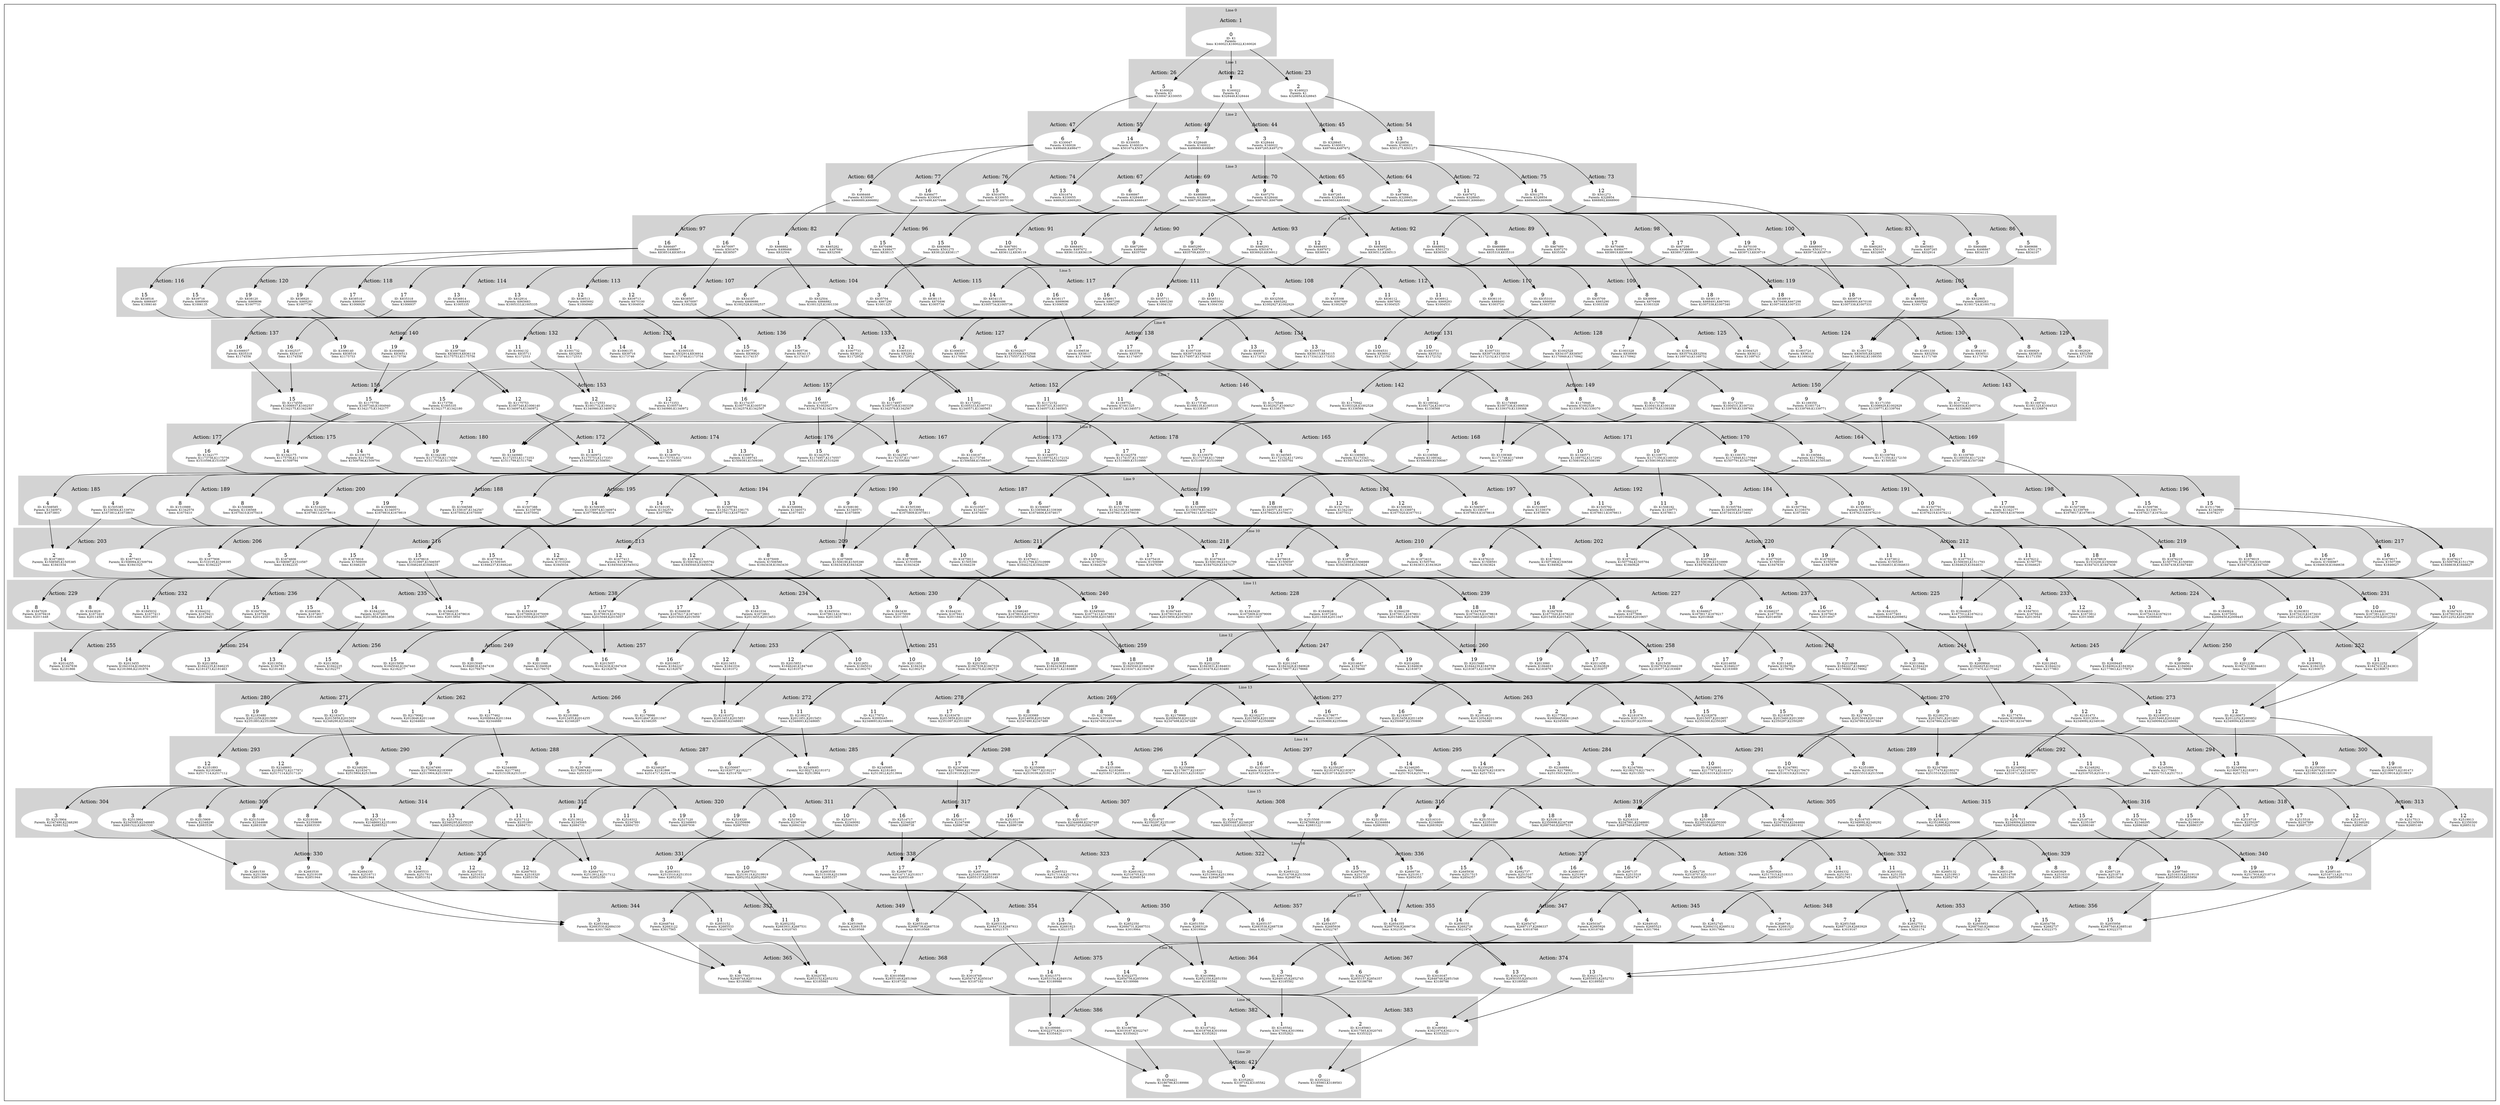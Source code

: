 digraph G {
subgraph cluster_info {
        subgraph cluster_1 {
        style=filled;
        color=lightgrey;
        node [style=filled,color=white];
        subgraph cluster_act_23 {
label = "Action: 23"step_K160023 [label=<2<BR /><FONT POINT-SIZE="8">ID: K160023</FONT><BR /><FONT POINT-SIZE="8">Parents: K1</FONT><BR /><FONT POINT-SIZE="8">Sons: K328854,K328845</FONT>>]
}
subgraph cluster_act_22 {
label = "Action: 22"step_K160022 [label=<1<BR /><FONT POINT-SIZE="8">ID: K160022</FONT><BR /><FONT POINT-SIZE="8">Parents: K1</FONT><BR /><FONT POINT-SIZE="8">Sons: K328448,K328444</FONT>>]
}
subgraph cluster_act_26 {
label = "Action: 26"step_K160026 [label=<5<BR /><FONT POINT-SIZE="8">ID: K160026</FONT><BR /><FONT POINT-SIZE="8">Parents: K1</FONT><BR /><FONT POINT-SIZE="8">Sons: K330047,K330055</FONT>>]
}

        fontsize="10"
        label = "Line 1";
        }

        subgraph cluster_2 {
        style=filled;
        color=lightgrey;
        node [style=filled,color=white];
        subgraph cluster_act_54 {
label = "Action: 54"step_K328854 [label=<13<BR /><FONT POINT-SIZE="8">ID: K328854</FONT><BR /><FONT POINT-SIZE="8">Parents: K160023</FONT><BR /><FONT POINT-SIZE="8">Sons: K501275,K501273</FONT>>]
}
subgraph cluster_act_48 {
label = "Action: 48"step_K328448 [label=<7<BR /><FONT POINT-SIZE="8">ID: K328448</FONT><BR /><FONT POINT-SIZE="8">Parents: K160022</FONT><BR /><FONT POINT-SIZE="8">Sons: K498869,K498867</FONT>>]
}
subgraph cluster_act_44 {
label = "Action: 44"step_K328444 [label=<3<BR /><FONT POINT-SIZE="8">ID: K328444</FONT><BR /><FONT POINT-SIZE="8">Parents: K160022</FONT><BR /><FONT POINT-SIZE="8">Sons: K497265,K497270</FONT>>]
}
subgraph cluster_act_47 {
label = "Action: 47"step_K330047 [label=<6<BR /><FONT POINT-SIZE="8">ID: K330047</FONT><BR /><FONT POINT-SIZE="8">Parents: K160026</FONT><BR /><FONT POINT-SIZE="8">Sons: K498468,K498477</FONT>>]
}
subgraph cluster_act_45 {
label = "Action: 45"step_K328845 [label=<4<BR /><FONT POINT-SIZE="8">ID: K328845</FONT><BR /><FONT POINT-SIZE="8">Parents: K160023</FONT><BR /><FONT POINT-SIZE="8">Sons: K497664,K497672</FONT>>]
}
subgraph cluster_act_55 {
label = "Action: 55"step_K330055 [label=<14<BR /><FONT POINT-SIZE="8">ID: K330055</FONT><BR /><FONT POINT-SIZE="8">Parents: K160026</FONT><BR /><FONT POINT-SIZE="8">Sons: K501674,K501676</FONT>>]
}

        fontsize="10"
        label = "Line 2";
        }

        subgraph cluster_16 {
        style=filled;
        color=lightgrey;
        node [style=filled,color=white];
        subgraph cluster_act_340 {
label = "Action: 340"step_K2687540 [label=<19<BR /><FONT POINT-SIZE="8">ID: K2687540</FONT><BR /><FONT POINT-SIZE="8">Parents: K2516319,K2519119</FONT><BR /><FONT POINT-SIZE="8">Sons: K2855953,K2855956</FONT>>]
step_K2685140 [label=<19<BR /><FONT POINT-SIZE="8">ID: K2685140</FONT><BR /><FONT POINT-SIZE="8">Parents: K2516713,K2517513</FONT><BR /><FONT POINT-SIZE="8">Sons: K2855956</FONT>>]
step_K2686340 [label=<19<BR /><FONT POINT-SIZE="8">ID: K2686340</FONT><BR /><FONT POINT-SIZE="8">Parents: K2517916,K2518716</FONT><BR /><FONT POINT-SIZE="8">Sons: K2855953</FONT>>]
}
subgraph cluster_act_329 {
label = "Action: 329"step_K2687129 [label=<8<BR /><FONT POINT-SIZE="8">ID: K2687129</FONT><BR /><FONT POINT-SIZE="8">Parents: K2518718</FONT><BR /><FONT POINT-SIZE="8">Sons: K2851548</FONT>>]
step_K2683929 [label=<8<BR /><FONT POINT-SIZE="8">ID: K2683929</FONT><BR /><FONT POINT-SIZE="8">Parents: K2516310</FONT><BR /><FONT POINT-SIZE="8">Sons: K2851548</FONT>>]
step_K2683129 [label=<8<BR /><FONT POINT-SIZE="8">ID: K2683129</FONT><BR /><FONT POINT-SIZE="8">Parents: K2514708</FONT><BR /><FONT POINT-SIZE="8">Sons: K2851550</FONT>>]
}
subgraph cluster_act_332 {
label = "Action: 332"step_K2684332 [label=<11<BR /><FONT POINT-SIZE="8">ID: K2684332</FONT><BR /><FONT POINT-SIZE="8">Parents: K2515911</FONT><BR /><FONT POINT-SIZE="8">Sons: K2852745</FONT>>]
step_K2685132 [label=<11<BR /><FONT POINT-SIZE="8">ID: K2685132</FONT><BR /><FONT POINT-SIZE="8">Parents: K2519913</FONT><BR /><FONT POINT-SIZE="8">Sons: K2852745</FONT>>]
step_K2681932 [label=<11<BR /><FONT POINT-SIZE="8">ID: K2681932</FONT><BR /><FONT POINT-SIZE="8">Parents: K2513505</FONT><BR /><FONT POINT-SIZE="8">Sons: K2852753</FONT>>]
}
subgraph cluster_act_326 {
label = "Action: 326"step_K2685926 [label=<5<BR /><FONT POINT-SIZE="8">ID: K2685926</FONT><BR /><FONT POINT-SIZE="8">Parents: K2517515,K2518315</FONT><BR /><FONT POINT-SIZE="8">Sons: K2850347</FONT>>]
step_K2682726 [label=<5<BR /><FONT POINT-SIZE="8">ID: K2682726</FONT><BR /><FONT POINT-SIZE="8">Parents: K2518707,K2515107</FONT><BR /><FONT POINT-SIZE="8">Sons: K2850355</FONT>>]
}
subgraph cluster_act_337 {
label = "Action: 337"step_K2687137 [label=<16<BR /><FONT POINT-SIZE="8">ID: K2687137</FONT><BR /><FONT POINT-SIZE="8">Parents: K2515518</FONT><BR /><FONT POINT-SIZE="8">Sons: K2854747</FONT>>]
step_K2686337 [label=<16<BR /><FONT POINT-SIZE="8">ID: K2686337</FONT><BR /><FONT POINT-SIZE="8">Parents: K2519916</FONT><BR /><FONT POINT-SIZE="8">Sons: K2854747</FONT>>]
step_K2682737 [label=<16<BR /><FONT POINT-SIZE="8">ID: K2682737</FONT><BR /><FONT POINT-SIZE="8">Parents: K2515107</FONT><BR /><FONT POINT-SIZE="8">Sons: K2854756</FONT>>]
}
subgraph cluster_act_336 {
label = "Action: 336"step_K2687936 [label=<15<BR /><FONT POINT-SIZE="8">ID: K2687936</FONT><BR /><FONT POINT-SIZE="8">Parents: K2517120</FONT><BR /><FONT POINT-SIZE="8">Sons: K2854355</FONT>>]
step_K2686736 [label=<15<BR /><FONT POINT-SIZE="8">ID: K2686736</FONT><BR /><FONT POINT-SIZE="8">Parents: K2519117</FONT><BR /><FONT POINT-SIZE="8">Sons: K2854355</FONT>>]
step_K2685936 [label=<15<BR /><FONT POINT-SIZE="8">ID: K2685936</FONT><BR /><FONT POINT-SIZE="8">Parents: K2517515</FONT><BR /><FONT POINT-SIZE="8">Sons: K2854357</FONT>>]
}
subgraph cluster_act_322 {
label = "Action: 322"step_K2683122 [label=<1<BR /><FONT POINT-SIZE="8">ID: K2683122</FONT><BR /><FONT POINT-SIZE="8">Parents: K2514708,K2515508</FONT><BR /><FONT POINT-SIZE="8">Sons: K2848744</FONT>>]
step_K2681522 [label=<1<BR /><FONT POINT-SIZE="8">ID: K2681522</FONT><BR /><FONT POINT-SIZE="8">Parents: K2515904,K2513904</FONT><BR /><FONT POINT-SIZE="8">Sons: K2848748</FONT>>]
}
subgraph cluster_act_329 {
label = "Action: 329"step_K2687129 [label=<8<BR /><FONT POINT-SIZE="8">ID: K2687129</FONT><BR /><FONT POINT-SIZE="8">Parents: K2518718</FONT><BR /><FONT POINT-SIZE="8">Sons: K2851548</FONT>>]
step_K2683929 [label=<8<BR /><FONT POINT-SIZE="8">ID: K2683929</FONT><BR /><FONT POINT-SIZE="8">Parents: K2516310</FONT><BR /><FONT POINT-SIZE="8">Sons: K2851548</FONT>>]
step_K2683129 [label=<8<BR /><FONT POINT-SIZE="8">ID: K2683129</FONT><BR /><FONT POINT-SIZE="8">Parents: K2514708</FONT><BR /><FONT POINT-SIZE="8">Sons: K2851550</FONT>>]
}
subgraph cluster_act_337 {
label = "Action: 337"step_K2687137 [label=<16<BR /><FONT POINT-SIZE="8">ID: K2687137</FONT><BR /><FONT POINT-SIZE="8">Parents: K2515518</FONT><BR /><FONT POINT-SIZE="8">Sons: K2854747</FONT>>]
step_K2686337 [label=<16<BR /><FONT POINT-SIZE="8">ID: K2686337</FONT><BR /><FONT POINT-SIZE="8">Parents: K2519916</FONT><BR /><FONT POINT-SIZE="8">Sons: K2854747</FONT>>]
step_K2682737 [label=<16<BR /><FONT POINT-SIZE="8">ID: K2682737</FONT><BR /><FONT POINT-SIZE="8">Parents: K2515107</FONT><BR /><FONT POINT-SIZE="8">Sons: K2854756</FONT>>]
}
subgraph cluster_act_329 {
label = "Action: 329"step_K2687129 [label=<8<BR /><FONT POINT-SIZE="8">ID: K2687129</FONT><BR /><FONT POINT-SIZE="8">Parents: K2518718</FONT><BR /><FONT POINT-SIZE="8">Sons: K2851548</FONT>>]
step_K2683929 [label=<8<BR /><FONT POINT-SIZE="8">ID: K2683929</FONT><BR /><FONT POINT-SIZE="8">Parents: K2516310</FONT><BR /><FONT POINT-SIZE="8">Sons: K2851548</FONT>>]
step_K2683129 [label=<8<BR /><FONT POINT-SIZE="8">ID: K2683129</FONT><BR /><FONT POINT-SIZE="8">Parents: K2514708</FONT><BR /><FONT POINT-SIZE="8">Sons: K2851550</FONT>>]
}
subgraph cluster_act_340 {
label = "Action: 340"step_K2687540 [label=<19<BR /><FONT POINT-SIZE="8">ID: K2687540</FONT><BR /><FONT POINT-SIZE="8">Parents: K2516319,K2519119</FONT><BR /><FONT POINT-SIZE="8">Sons: K2855953,K2855956</FONT>>]
step_K2685140 [label=<19<BR /><FONT POINT-SIZE="8">ID: K2685140</FONT><BR /><FONT POINT-SIZE="8">Parents: K2516713,K2517513</FONT><BR /><FONT POINT-SIZE="8">Sons: K2855956</FONT>>]
step_K2686340 [label=<19<BR /><FONT POINT-SIZE="8">ID: K2686340</FONT><BR /><FONT POINT-SIZE="8">Parents: K2517916,K2518716</FONT><BR /><FONT POINT-SIZE="8">Sons: K2855953</FONT>>]
}
subgraph cluster_act_322 {
label = "Action: 322"step_K2683122 [label=<1<BR /><FONT POINT-SIZE="8">ID: K2683122</FONT><BR /><FONT POINT-SIZE="8">Parents: K2514708,K2515508</FONT><BR /><FONT POINT-SIZE="8">Sons: K2848744</FONT>>]
step_K2681522 [label=<1<BR /><FONT POINT-SIZE="8">ID: K2681522</FONT><BR /><FONT POINT-SIZE="8">Parents: K2515904,K2513904</FONT><BR /><FONT POINT-SIZE="8">Sons: K2848748</FONT>>]
}
subgraph cluster_act_323 {
label = "Action: 323"step_K2685523 [label=<2<BR /><FONT POINT-SIZE="8">ID: K2685523</FONT><BR /><FONT POINT-SIZE="8">Parents: K2517114,K2517914</FONT><BR /><FONT POINT-SIZE="8">Sons: K2849145</FONT>>]
step_K2681923 [label=<2<BR /><FONT POINT-SIZE="8">ID: K2681923</FONT><BR /><FONT POINT-SIZE="8">Parents: K2516705,K2513505</FONT><BR /><FONT POINT-SIZE="8">Sons: K2849154</FONT>>]
}
subgraph cluster_act_338 {
label = "Action: 338"step_K2686738 [label=<17<BR /><FONT POINT-SIZE="8">ID: K2686738</FONT><BR /><FONT POINT-SIZE="8">Parents: K2514717,K2518317</FONT><BR /><FONT POINT-SIZE="8">Sons: K2855149</FONT>>]
step_K2683538 [label=<17<BR /><FONT POINT-SIZE="8">ID: K2683538</FONT><BR /><FONT POINT-SIZE="8">Parents: K2515109,K2515909</FONT><BR /><FONT POINT-SIZE="8">Sons: K2855157</FONT>>]
step_K2687538 [label=<17<BR /><FONT POINT-SIZE="8">ID: K2687538</FONT><BR /><FONT POINT-SIZE="8">Parents: K2516319,K2519919</FONT><BR /><FONT POINT-SIZE="8">Sons: K2855157,K2855149</FONT>>]
}
subgraph cluster_act_338 {
label = "Action: 338"step_K2686738 [label=<17<BR /><FONT POINT-SIZE="8">ID: K2686738</FONT><BR /><FONT POINT-SIZE="8">Parents: K2514717,K2518317</FONT><BR /><FONT POINT-SIZE="8">Sons: K2855149</FONT>>]
step_K2683538 [label=<17<BR /><FONT POINT-SIZE="8">ID: K2683538</FONT><BR /><FONT POINT-SIZE="8">Parents: K2515109,K2515909</FONT><BR /><FONT POINT-SIZE="8">Sons: K2855157</FONT>>]
step_K2687538 [label=<17<BR /><FONT POINT-SIZE="8">ID: K2687538</FONT><BR /><FONT POINT-SIZE="8">Parents: K2516319,K2519919</FONT><BR /><FONT POINT-SIZE="8">Sons: K2855157,K2855149</FONT>>]
}
subgraph cluster_act_340 {
label = "Action: 340"step_K2687540 [label=<19<BR /><FONT POINT-SIZE="8">ID: K2687540</FONT><BR /><FONT POINT-SIZE="8">Parents: K2516319,K2519119</FONT><BR /><FONT POINT-SIZE="8">Sons: K2855953,K2855956</FONT>>]
step_K2685140 [label=<19<BR /><FONT POINT-SIZE="8">ID: K2685140</FONT><BR /><FONT POINT-SIZE="8">Parents: K2516713,K2517513</FONT><BR /><FONT POINT-SIZE="8">Sons: K2855956</FONT>>]
step_K2686340 [label=<19<BR /><FONT POINT-SIZE="8">ID: K2686340</FONT><BR /><FONT POINT-SIZE="8">Parents: K2517916,K2518716</FONT><BR /><FONT POINT-SIZE="8">Sons: K2855953</FONT>>]
}
subgraph cluster_act_336 {
label = "Action: 336"step_K2687936 [label=<15<BR /><FONT POINT-SIZE="8">ID: K2687936</FONT><BR /><FONT POINT-SIZE="8">Parents: K2517120</FONT><BR /><FONT POINT-SIZE="8">Sons: K2854355</FONT>>]
step_K2686736 [label=<15<BR /><FONT POINT-SIZE="8">ID: K2686736</FONT><BR /><FONT POINT-SIZE="8">Parents: K2519117</FONT><BR /><FONT POINT-SIZE="8">Sons: K2854355</FONT>>]
step_K2685936 [label=<15<BR /><FONT POINT-SIZE="8">ID: K2685936</FONT><BR /><FONT POINT-SIZE="8">Parents: K2517515</FONT><BR /><FONT POINT-SIZE="8">Sons: K2854357</FONT>>]
}
subgraph cluster_act_332 {
label = "Action: 332"step_K2684332 [label=<11<BR /><FONT POINT-SIZE="8">ID: K2684332</FONT><BR /><FONT POINT-SIZE="8">Parents: K2515911</FONT><BR /><FONT POINT-SIZE="8">Sons: K2852745</FONT>>]
step_K2685132 [label=<11<BR /><FONT POINT-SIZE="8">ID: K2685132</FONT><BR /><FONT POINT-SIZE="8">Parents: K2519913</FONT><BR /><FONT POINT-SIZE="8">Sons: K2852745</FONT>>]
step_K2681932 [label=<11<BR /><FONT POINT-SIZE="8">ID: K2681932</FONT><BR /><FONT POINT-SIZE="8">Parents: K2513505</FONT><BR /><FONT POINT-SIZE="8">Sons: K2852753</FONT>>]
}
subgraph cluster_act_337 {
label = "Action: 337"step_K2687137 [label=<16<BR /><FONT POINT-SIZE="8">ID: K2687137</FONT><BR /><FONT POINT-SIZE="8">Parents: K2515518</FONT><BR /><FONT POINT-SIZE="8">Sons: K2854747</FONT>>]
step_K2686337 [label=<16<BR /><FONT POINT-SIZE="8">ID: K2686337</FONT><BR /><FONT POINT-SIZE="8">Parents: K2519916</FONT><BR /><FONT POINT-SIZE="8">Sons: K2854747</FONT>>]
step_K2682737 [label=<16<BR /><FONT POINT-SIZE="8">ID: K2682737</FONT><BR /><FONT POINT-SIZE="8">Parents: K2515107</FONT><BR /><FONT POINT-SIZE="8">Sons: K2854756</FONT>>]
}
subgraph cluster_act_338 {
label = "Action: 338"step_K2686738 [label=<17<BR /><FONT POINT-SIZE="8">ID: K2686738</FONT><BR /><FONT POINT-SIZE="8">Parents: K2514717,K2518317</FONT><BR /><FONT POINT-SIZE="8">Sons: K2855149</FONT>>]
step_K2683538 [label=<17<BR /><FONT POINT-SIZE="8">ID: K2683538</FONT><BR /><FONT POINT-SIZE="8">Parents: K2515109,K2515909</FONT><BR /><FONT POINT-SIZE="8">Sons: K2855157</FONT>>]
step_K2687538 [label=<17<BR /><FONT POINT-SIZE="8">ID: K2687538</FONT><BR /><FONT POINT-SIZE="8">Parents: K2516319,K2519919</FONT><BR /><FONT POINT-SIZE="8">Sons: K2855157,K2855149</FONT>>]
}
subgraph cluster_act_323 {
label = "Action: 323"step_K2685523 [label=<2<BR /><FONT POINT-SIZE="8">ID: K2685523</FONT><BR /><FONT POINT-SIZE="8">Parents: K2517114,K2517914</FONT><BR /><FONT POINT-SIZE="8">Sons: K2849145</FONT>>]
step_K2681923 [label=<2<BR /><FONT POINT-SIZE="8">ID: K2681923</FONT><BR /><FONT POINT-SIZE="8">Parents: K2516705,K2513505</FONT><BR /><FONT POINT-SIZE="8">Sons: K2849154</FONT>>]
}
subgraph cluster_act_336 {
label = "Action: 336"step_K2687936 [label=<15<BR /><FONT POINT-SIZE="8">ID: K2687936</FONT><BR /><FONT POINT-SIZE="8">Parents: K2517120</FONT><BR /><FONT POINT-SIZE="8">Sons: K2854355</FONT>>]
step_K2686736 [label=<15<BR /><FONT POINT-SIZE="8">ID: K2686736</FONT><BR /><FONT POINT-SIZE="8">Parents: K2519117</FONT><BR /><FONT POINT-SIZE="8">Sons: K2854355</FONT>>]
step_K2685936 [label=<15<BR /><FONT POINT-SIZE="8">ID: K2685936</FONT><BR /><FONT POINT-SIZE="8">Parents: K2517515</FONT><BR /><FONT POINT-SIZE="8">Sons: K2854357</FONT>>]
}
subgraph cluster_act_331 {
label = "Action: 331"step_K2683931 [label=<10<BR /><FONT POINT-SIZE="8">ID: K2683931</FONT><BR /><FONT POINT-SIZE="8">Parents: K2515510,K2513510</FONT><BR /><FONT POINT-SIZE="8">Sons: K2852352</FONT>>]
step_K2684731 [label=<10<BR /><FONT POINT-SIZE="8">ID: K2684731</FONT><BR /><FONT POINT-SIZE="8">Parents: K2513912,K2517112</FONT><BR /><FONT POINT-SIZE="8">Sons: K2852350</FONT>>]
step_K2687531 [label=<10<BR /><FONT POINT-SIZE="8">ID: K2687531</FONT><BR /><FONT POINT-SIZE="8">Parents: K2519119,K2519919</FONT><BR /><FONT POINT-SIZE="8">Sons: K2852352,K2852350</FONT>>]
}
subgraph cluster_act_333 {
label = "Action: 333"step_K2684733 [label=<12<BR /><FONT POINT-SIZE="8">ID: K2684733</FONT><BR /><FONT POINT-SIZE="8">Parents: K2516312</FONT><BR /><FONT POINT-SIZE="8">Sons: K2853154</FONT>>]
step_K2687933 [label=<12<BR /><FONT POINT-SIZE="8">ID: K2687933</FONT><BR /><FONT POINT-SIZE="8">Parents: K2518320</FONT><BR /><FONT POINT-SIZE="8">Sons: K2853154</FONT>>]
step_K2685533 [label=<12<BR /><FONT POINT-SIZE="8">ID: K2685533</FONT><BR /><FONT POINT-SIZE="8">Parents: K2517914</FONT><BR /><FONT POINT-SIZE="8">Sons: K2853152</FONT>>]
}
subgraph cluster_act_333 {
label = "Action: 333"step_K2684733 [label=<12<BR /><FONT POINT-SIZE="8">ID: K2684733</FONT><BR /><FONT POINT-SIZE="8">Parents: K2516312</FONT><BR /><FONT POINT-SIZE="8">Sons: K2853154</FONT>>]
step_K2687933 [label=<12<BR /><FONT POINT-SIZE="8">ID: K2687933</FONT><BR /><FONT POINT-SIZE="8">Parents: K2518320</FONT><BR /><FONT POINT-SIZE="8">Sons: K2853154</FONT>>]
step_K2685533 [label=<12<BR /><FONT POINT-SIZE="8">ID: K2685533</FONT><BR /><FONT POINT-SIZE="8">Parents: K2517914</FONT><BR /><FONT POINT-SIZE="8">Sons: K2853152</FONT>>]
}
subgraph cluster_act_333 {
label = "Action: 333"step_K2684733 [label=<12<BR /><FONT POINT-SIZE="8">ID: K2684733</FONT><BR /><FONT POINT-SIZE="8">Parents: K2516312</FONT><BR /><FONT POINT-SIZE="8">Sons: K2853154</FONT>>]
step_K2687933 [label=<12<BR /><FONT POINT-SIZE="8">ID: K2687933</FONT><BR /><FONT POINT-SIZE="8">Parents: K2518320</FONT><BR /><FONT POINT-SIZE="8">Sons: K2853154</FONT>>]
step_K2685533 [label=<12<BR /><FONT POINT-SIZE="8">ID: K2685533</FONT><BR /><FONT POINT-SIZE="8">Parents: K2517914</FONT><BR /><FONT POINT-SIZE="8">Sons: K2853152</FONT>>]
}
subgraph cluster_act_331 {
label = "Action: 331"step_K2683931 [label=<10<BR /><FONT POINT-SIZE="8">ID: K2683931</FONT><BR /><FONT POINT-SIZE="8">Parents: K2515510,K2513510</FONT><BR /><FONT POINT-SIZE="8">Sons: K2852352</FONT>>]
step_K2684731 [label=<10<BR /><FONT POINT-SIZE="8">ID: K2684731</FONT><BR /><FONT POINT-SIZE="8">Parents: K2513912,K2517112</FONT><BR /><FONT POINT-SIZE="8">Sons: K2852350</FONT>>]
step_K2687531 [label=<10<BR /><FONT POINT-SIZE="8">ID: K2687531</FONT><BR /><FONT POINT-SIZE="8">Parents: K2519119,K2519919</FONT><BR /><FONT POINT-SIZE="8">Sons: K2852352,K2852350</FONT>>]
}
subgraph cluster_act_331 {
label = "Action: 331"step_K2683931 [label=<10<BR /><FONT POINT-SIZE="8">ID: K2683931</FONT><BR /><FONT POINT-SIZE="8">Parents: K2515510,K2513510</FONT><BR /><FONT POINT-SIZE="8">Sons: K2852352</FONT>>]
step_K2684731 [label=<10<BR /><FONT POINT-SIZE="8">ID: K2684731</FONT><BR /><FONT POINT-SIZE="8">Parents: K2513912,K2517112</FONT><BR /><FONT POINT-SIZE="8">Sons: K2852350</FONT>>]
step_K2687531 [label=<10<BR /><FONT POINT-SIZE="8">ID: K2687531</FONT><BR /><FONT POINT-SIZE="8">Parents: K2519119,K2519919</FONT><BR /><FONT POINT-SIZE="8">Sons: K2852352,K2852350</FONT>>]
}
subgraph cluster_act_326 {
label = "Action: 326"step_K2685926 [label=<5<BR /><FONT POINT-SIZE="8">ID: K2685926</FONT><BR /><FONT POINT-SIZE="8">Parents: K2517515,K2518315</FONT><BR /><FONT POINT-SIZE="8">Sons: K2850347</FONT>>]
step_K2682726 [label=<5<BR /><FONT POINT-SIZE="8">ID: K2682726</FONT><BR /><FONT POINT-SIZE="8">Parents: K2518707,K2515107</FONT><BR /><FONT POINT-SIZE="8">Sons: K2850355</FONT>>]
}
subgraph cluster_act_332 {
label = "Action: 332"step_K2684332 [label=<11<BR /><FONT POINT-SIZE="8">ID: K2684332</FONT><BR /><FONT POINT-SIZE="8">Parents: K2515911</FONT><BR /><FONT POINT-SIZE="8">Sons: K2852745</FONT>>]
step_K2685132 [label=<11<BR /><FONT POINT-SIZE="8">ID: K2685132</FONT><BR /><FONT POINT-SIZE="8">Parents: K2519913</FONT><BR /><FONT POINT-SIZE="8">Sons: K2852745</FONT>>]
step_K2681932 [label=<11<BR /><FONT POINT-SIZE="8">ID: K2681932</FONT><BR /><FONT POINT-SIZE="8">Parents: K2513505</FONT><BR /><FONT POINT-SIZE="8">Sons: K2852753</FONT>>]
}
subgraph cluster_act_330 {
label = "Action: 330"step_K2683530 [label=<9<BR /><FONT POINT-SIZE="8">ID: K2683530</FONT><BR /><FONT POINT-SIZE="8">Parents: K2519109</FONT><BR /><FONT POINT-SIZE="8">Sons: K2851944</FONT>>]
step_K2684330 [label=<9<BR /><FONT POINT-SIZE="8">ID: K2684330</FONT><BR /><FONT POINT-SIZE="8">Parents: K2516711</FONT><BR /><FONT POINT-SIZE="8">Sons: K2851944</FONT>>]
step_K2681530 [label=<9<BR /><FONT POINT-SIZE="8">ID: K2681530</FONT><BR /><FONT POINT-SIZE="8">Parents: K2513904</FONT><BR /><FONT POINT-SIZE="8">Sons: K2851949</FONT>>]
}
subgraph cluster_act_330 {
label = "Action: 330"step_K2683530 [label=<9<BR /><FONT POINT-SIZE="8">ID: K2683530</FONT><BR /><FONT POINT-SIZE="8">Parents: K2519109</FONT><BR /><FONT POINT-SIZE="8">Sons: K2851944</FONT>>]
step_K2684330 [label=<9<BR /><FONT POINT-SIZE="8">ID: K2684330</FONT><BR /><FONT POINT-SIZE="8">Parents: K2516711</FONT><BR /><FONT POINT-SIZE="8">Sons: K2851944</FONT>>]
step_K2681530 [label=<9<BR /><FONT POINT-SIZE="8">ID: K2681530</FONT><BR /><FONT POINT-SIZE="8">Parents: K2513904</FONT><BR /><FONT POINT-SIZE="8">Sons: K2851949</FONT>>]
}
subgraph cluster_act_330 {
label = "Action: 330"step_K2683530 [label=<9<BR /><FONT POINT-SIZE="8">ID: K2683530</FONT><BR /><FONT POINT-SIZE="8">Parents: K2519109</FONT><BR /><FONT POINT-SIZE="8">Sons: K2851944</FONT>>]
step_K2684330 [label=<9<BR /><FONT POINT-SIZE="8">ID: K2684330</FONT><BR /><FONT POINT-SIZE="8">Parents: K2516711</FONT><BR /><FONT POINT-SIZE="8">Sons: K2851944</FONT>>]
step_K2681530 [label=<9<BR /><FONT POINT-SIZE="8">ID: K2681530</FONT><BR /><FONT POINT-SIZE="8">Parents: K2513904</FONT><BR /><FONT POINT-SIZE="8">Sons: K2851949</FONT>>]
}

        fontsize="10"
        label = "Line 16";
        }

        subgraph cluster_11 {
        style=filled;
        color=lightgrey;
        node [style=filled,color=white];
        subgraph cluster_act_231 {
label = "Action: 231"step_K1847431 [label=<10<BR /><FONT POINT-SIZE="8">ID: K1847431</FONT><BR /><FONT POINT-SIZE="8">Parents: K1679019,K1679819</FONT><BR /><FONT POINT-SIZE="8">Sons: K2012252,K2012250</FONT>>]
step_K1843831 [label=<10<BR /><FONT POINT-SIZE="8">ID: K1843831</FONT><BR /><FONT POINT-SIZE="8">Parents: K1675410,K1673410</FONT><BR /><FONT POINT-SIZE="8">Sons: K2012252,K2012259</FONT>>]
step_K1844631 [label=<10<BR /><FONT POINT-SIZE="8">ID: K1844631</FONT><BR /><FONT POINT-SIZE="8">Parents: K1673812,K1677012</FONT><BR /><FONT POINT-SIZE="8">Sons: K2012259,K2012250</FONT>>]
}
subgraph cluster_act_224 {
label = "Action: 224"step_K1840624 [label=<3<BR /><FONT POINT-SIZE="8">ID: K1840624</FONT><BR /><FONT POINT-SIZE="8">Parents: K1675002</FONT><BR /><FONT POINT-SIZE="8">Sons: K2009450,K2009445</FONT>>]
step_K1843824 [label=<3<BR /><FONT POINT-SIZE="8">ID: K1843824</FONT><BR /><FONT POINT-SIZE="8">Parents: K1675410,K1676210</FONT><BR /><FONT POINT-SIZE="8">Sons: K2009445</FONT>>]
}
subgraph cluster_act_233 {
label = "Action: 233"step_K1844633 [label=<12<BR /><FONT POINT-SIZE="8">ID: K1844633</FONT><BR /><FONT POINT-SIZE="8">Parents: K1673812</FONT><BR /><FONT POINT-SIZE="8">Sons: K2013060</FONT>>]
step_K1847833 [label=<12<BR /><FONT POINT-SIZE="8">ID: K1847833</FONT><BR /><FONT POINT-SIZE="8">Parents: K1679420</FONT><BR /><FONT POINT-SIZE="8">Sons: K2013054</FONT>>]
}
subgraph cluster_act_225 {
label = "Action: 225"step_K1844625 [label=<4<BR /><FONT POINT-SIZE="8">ID: K1844625</FONT><BR /><FONT POINT-SIZE="8">Parents: K1677012,K1676212</FONT><BR /><FONT POINT-SIZE="8">Sons: K2009844</FONT>>]
step_K1841025 [label=<4<BR /><FONT POINT-SIZE="8">ID: K1841025</FONT><BR /><FONT POINT-SIZE="8">Parents: K1677403</FONT><BR /><FONT POINT-SIZE="8">Sons: K2009844,K2009852</FONT>>]
}
subgraph cluster_act_237 {
label = "Action: 237"step_K1846237 [label=<16<BR /><FONT POINT-SIZE="8">ID: K1846237</FONT><BR /><FONT POINT-SIZE="8">Parents: K1677816</FONT><BR /><FONT POINT-SIZE="8">Sons: K2014658</FONT>>]
step_K1847037 [label=<16<BR /><FONT POINT-SIZE="8">ID: K1847037</FONT><BR /><FONT POINT-SIZE="8">Parents: K1679418</FONT><BR /><FONT POINT-SIZE="8">Sons: K2014647</FONT>>]
}
subgraph cluster_act_227 {
label = "Action: 227"step_K1842227 [label=<6<BR /><FONT POINT-SIZE="8">ID: K1842227</FONT><BR /><FONT POINT-SIZE="8">Parents: K1677806</FONT><BR /><FONT POINT-SIZE="8">Sons: K2010648,K2010657</FONT>>]
step_K1846627 [label=<6<BR /><FONT POINT-SIZE="8">ID: K1846627</FONT><BR /><FONT POINT-SIZE="8">Parents: K1679017,K1678217</FONT><BR /><FONT POINT-SIZE="8">Sons: K2010648</FONT>>]
}
subgraph cluster_act_239 {
label = "Action: 239"step_K1847839 [label=<18<BR /><FONT POINT-SIZE="8">ID: K1847839</FONT><BR /><FONT POINT-SIZE="8">Parents: K1677020,K1678220</FONT><BR /><FONT POINT-SIZE="8">Sons: K2015458,K2015451</FONT>>]
step_K1844239 [label=<18<BR /><FONT POINT-SIZE="8">ID: K1844239</FONT><BR /><FONT POINT-SIZE="8">Parents: K1675811,K1676611</FONT><BR /><FONT POINT-SIZE="8">Sons: K2015460,K2015458</FONT>>]
step_K1847039 [label=<18<BR /><FONT POINT-SIZE="8">ID: K1847039</FONT><BR /><FONT POINT-SIZE="8">Parents: K1675418,K1678618</FONT><BR /><FONT POINT-SIZE="8">Sons: K2015460,K2015451</FONT>>]
}
subgraph cluster_act_228 {
label = "Action: 228"step_K1843428 [label=<7<BR /><FONT POINT-SIZE="8">ID: K1843428</FONT><BR /><FONT POINT-SIZE="8">Parents: K1675809,K1679009</FONT><BR /><FONT POINT-SIZE="8">Sons: K2011047</FONT>>]
step_K1840628 [label=<7<BR /><FONT POINT-SIZE="8">ID: K1840628</FONT><BR /><FONT POINT-SIZE="8">Parents: K1673402</FONT><BR /><FONT POINT-SIZE="8">Sons: K2011049,K2011047</FONT>>]
}
subgraph cluster_act_231 {
label = "Action: 231"step_K1847431 [label=<10<BR /><FONT POINT-SIZE="8">ID: K1847431</FONT><BR /><FONT POINT-SIZE="8">Parents: K1679019,K1679819</FONT><BR /><FONT POINT-SIZE="8">Sons: K2012252,K2012250</FONT>>]
step_K1843831 [label=<10<BR /><FONT POINT-SIZE="8">ID: K1843831</FONT><BR /><FONT POINT-SIZE="8">Parents: K1675410,K1673410</FONT><BR /><FONT POINT-SIZE="8">Sons: K2012252,K2012259</FONT>>]
step_K1844631 [label=<10<BR /><FONT POINT-SIZE="8">ID: K1844631</FONT><BR /><FONT POINT-SIZE="8">Parents: K1673812,K1677012</FONT><BR /><FONT POINT-SIZE="8">Sons: K2012259,K2012250</FONT>>]
}
subgraph cluster_act_239 {
label = "Action: 239"step_K1847839 [label=<18<BR /><FONT POINT-SIZE="8">ID: K1847839</FONT><BR /><FONT POINT-SIZE="8">Parents: K1677020,K1678220</FONT><BR /><FONT POINT-SIZE="8">Sons: K2015458,K2015451</FONT>>]
step_K1844239 [label=<18<BR /><FONT POINT-SIZE="8">ID: K1844239</FONT><BR /><FONT POINT-SIZE="8">Parents: K1675811,K1676611</FONT><BR /><FONT POINT-SIZE="8">Sons: K2015460,K2015458</FONT>>]
step_K1847039 [label=<18<BR /><FONT POINT-SIZE="8">ID: K1847039</FONT><BR /><FONT POINT-SIZE="8">Parents: K1675418,K1678618</FONT><BR /><FONT POINT-SIZE="8">Sons: K2015460,K2015451</FONT>>]
}
subgraph cluster_act_237 {
label = "Action: 237"step_K1846237 [label=<16<BR /><FONT POINT-SIZE="8">ID: K1846237</FONT><BR /><FONT POINT-SIZE="8">Parents: K1677816</FONT><BR /><FONT POINT-SIZE="8">Sons: K2014658</FONT>>]
step_K1847037 [label=<16<BR /><FONT POINT-SIZE="8">ID: K1847037</FONT><BR /><FONT POINT-SIZE="8">Parents: K1679418</FONT><BR /><FONT POINT-SIZE="8">Sons: K2014647</FONT>>]
}
subgraph cluster_act_240 {
label = "Action: 240"step_K1845040 [label=<19<BR /><FONT POINT-SIZE="8">ID: K1845040</FONT><BR /><FONT POINT-SIZE="8">Parents: K1677413,K1676613</FONT><BR /><FONT POINT-SIZE="8">Sons: K2015856,K2015859</FONT>>]
step_K1846240 [label=<19<BR /><FONT POINT-SIZE="8">ID: K1846240</FONT><BR /><FONT POINT-SIZE="8">Parents: K1678616,K1677816</FONT><BR /><FONT POINT-SIZE="8">Sons: K2015859,K2015853</FONT>>]
step_K1847440 [label=<19<BR /><FONT POINT-SIZE="8">ID: K1847440</FONT><BR /><FONT POINT-SIZE="8">Parents: K1679019,K1676219</FONT><BR /><FONT POINT-SIZE="8">Sons: K2015856,K2015853</FONT>>]
}
subgraph cluster_act_224 {
label = "Action: 224"step_K1840624 [label=<3<BR /><FONT POINT-SIZE="8">ID: K1840624</FONT><BR /><FONT POINT-SIZE="8">Parents: K1675002</FONT><BR /><FONT POINT-SIZE="8">Sons: K2009450,K2009445</FONT>>]
step_K1843824 [label=<3<BR /><FONT POINT-SIZE="8">ID: K1843824</FONT><BR /><FONT POINT-SIZE="8">Parents: K1675410,K1676210</FONT><BR /><FONT POINT-SIZE="8">Sons: K2009445</FONT>>]
}
subgraph cluster_act_240 {
label = "Action: 240"step_K1845040 [label=<19<BR /><FONT POINT-SIZE="8">ID: K1845040</FONT><BR /><FONT POINT-SIZE="8">Parents: K1677413,K1676613</FONT><BR /><FONT POINT-SIZE="8">Sons: K2015856,K2015859</FONT>>]
step_K1846240 [label=<19<BR /><FONT POINT-SIZE="8">ID: K1846240</FONT><BR /><FONT POINT-SIZE="8">Parents: K1678616,K1677816</FONT><BR /><FONT POINT-SIZE="8">Sons: K2015859,K2015853</FONT>>]
step_K1847440 [label=<19<BR /><FONT POINT-SIZE="8">ID: K1847440</FONT><BR /><FONT POINT-SIZE="8">Parents: K1679019,K1676219</FONT><BR /><FONT POINT-SIZE="8">Sons: K2015856,K2015853</FONT>>]
}
subgraph cluster_act_230 {
label = "Action: 230"step_K1843430 [label=<9<BR /><FONT POINT-SIZE="8">ID: K1843430</FONT><BR /><FONT POINT-SIZE="8">Parents: K1675009</FONT><BR /><FONT POINT-SIZE="8">Sons: K2011851</FONT>>]
step_K1844230 [label=<9<BR /><FONT POINT-SIZE="8">ID: K1844230</FONT><BR /><FONT POINT-SIZE="8">Parents: K1679411</FONT><BR /><FONT POINT-SIZE="8">Sons: K2011844</FONT>>]
}
subgraph cluster_act_234 {
label = "Action: 234"step_K1841034 [label=<13<BR /><FONT POINT-SIZE="8">ID: K1841034</FONT><BR /><FONT POINT-SIZE="8">Parents: K1673803</FONT><BR /><FONT POINT-SIZE="8">Sons: K2013455,K2013453</FONT>>]
step_K1845034 [label=<13<BR /><FONT POINT-SIZE="8">ID: K1845034</FONT><BR /><FONT POINT-SIZE="8">Parents: K1679813,K1676613</FONT><BR /><FONT POINT-SIZE="8">Sons: K2013455</FONT>>]
}
subgraph cluster_act_238 {
label = "Action: 238"step_K1843438 [label=<17<BR /><FONT POINT-SIZE="8">ID: K1843438</FONT><BR /><FONT POINT-SIZE="8">Parents: K1675809,K1675009</FONT><BR /><FONT POINT-SIZE="8">Sons: K2015059,K2015057</FONT>>]
step_K1846638 [label=<17<BR /><FONT POINT-SIZE="8">ID: K1846638</FONT><BR /><FONT POINT-SIZE="8">Parents: K1678217,K1674617</FONT><BR /><FONT POINT-SIZE="8">Sons: K2015049,K2015059</FONT>>]
step_K1847438 [label=<17<BR /><FONT POINT-SIZE="8">ID: K1847438</FONT><BR /><FONT POINT-SIZE="8">Parents: K1679819,K1676219</FONT><BR /><FONT POINT-SIZE="8">Sons: K2015049,K2015057</FONT>>]
}
subgraph cluster_act_230 {
label = "Action: 230"step_K1843430 [label=<9<BR /><FONT POINT-SIZE="8">ID: K1843430</FONT><BR /><FONT POINT-SIZE="8">Parents: K1675009</FONT><BR /><FONT POINT-SIZE="8">Sons: K2011851</FONT>>]
step_K1844230 [label=<9<BR /><FONT POINT-SIZE="8">ID: K1844230</FONT><BR /><FONT POINT-SIZE="8">Parents: K1679411</FONT><BR /><FONT POINT-SIZE="8">Sons: K2011844</FONT>>]
}
subgraph cluster_act_238 {
label = "Action: 238"step_K1843438 [label=<17<BR /><FONT POINT-SIZE="8">ID: K1843438</FONT><BR /><FONT POINT-SIZE="8">Parents: K1675809,K1675009</FONT><BR /><FONT POINT-SIZE="8">Sons: K2015059,K2015057</FONT>>]
step_K1846638 [label=<17<BR /><FONT POINT-SIZE="8">ID: K1846638</FONT><BR /><FONT POINT-SIZE="8">Parents: K1678217,K1674617</FONT><BR /><FONT POINT-SIZE="8">Sons: K2015049,K2015059</FONT>>]
step_K1847438 [label=<17<BR /><FONT POINT-SIZE="8">ID: K1847438</FONT><BR /><FONT POINT-SIZE="8">Parents: K1679819,K1676219</FONT><BR /><FONT POINT-SIZE="8">Sons: K2015049,K2015057</FONT>>]
}
subgraph cluster_act_225 {
label = "Action: 225"step_K1844625 [label=<4<BR /><FONT POINT-SIZE="8">ID: K1844625</FONT><BR /><FONT POINT-SIZE="8">Parents: K1677012,K1676212</FONT><BR /><FONT POINT-SIZE="8">Sons: K2009844</FONT>>]
step_K1841025 [label=<4<BR /><FONT POINT-SIZE="8">ID: K1841025</FONT><BR /><FONT POINT-SIZE="8">Parents: K1677403</FONT><BR /><FONT POINT-SIZE="8">Sons: K2009844,K2009852</FONT>>]
}
subgraph cluster_act_235 {
label = "Action: 235"step_K1842235 [label=<14<BR /><FONT POINT-SIZE="8">ID: K1842235</FONT><BR /><FONT POINT-SIZE="8">Parents: K1674606</FONT><BR /><FONT POINT-SIZE="8">Sons: K2013854,K2013856</FONT>>]
step_K1846235 [label=<14<BR /><FONT POINT-SIZE="8">ID: K1846235</FONT><BR /><FONT POINT-SIZE="8">Parents: K1679816,K1678616</FONT><BR /><FONT POINT-SIZE="8">Sons: K2013854</FONT>>]
}
subgraph cluster_act_231 {
label = "Action: 231"step_K1847431 [label=<10<BR /><FONT POINT-SIZE="8">ID: K1847431</FONT><BR /><FONT POINT-SIZE="8">Parents: K1679019,K1679819</FONT><BR /><FONT POINT-SIZE="8">Sons: K2012252,K2012250</FONT>>]
step_K1843831 [label=<10<BR /><FONT POINT-SIZE="8">ID: K1843831</FONT><BR /><FONT POINT-SIZE="8">Parents: K1675410,K1673410</FONT><BR /><FONT POINT-SIZE="8">Sons: K2012252,K2012259</FONT>>]
step_K1844631 [label=<10<BR /><FONT POINT-SIZE="8">ID: K1844631</FONT><BR /><FONT POINT-SIZE="8">Parents: K1673812,K1677012</FONT><BR /><FONT POINT-SIZE="8">Sons: K2012259,K2012250</FONT>>]
}
subgraph cluster_act_234 {
label = "Action: 234"step_K1841034 [label=<13<BR /><FONT POINT-SIZE="8">ID: K1841034</FONT><BR /><FONT POINT-SIZE="8">Parents: K1673803</FONT><BR /><FONT POINT-SIZE="8">Sons: K2013455,K2013453</FONT>>]
step_K1845034 [label=<13<BR /><FONT POINT-SIZE="8">ID: K1845034</FONT><BR /><FONT POINT-SIZE="8">Parents: K1679813,K1676613</FONT><BR /><FONT POINT-SIZE="8">Sons: K2013455</FONT>>]
}
subgraph cluster_act_235 {
label = "Action: 235"step_K1842235 [label=<14<BR /><FONT POINT-SIZE="8">ID: K1842235</FONT><BR /><FONT POINT-SIZE="8">Parents: K1674606</FONT><BR /><FONT POINT-SIZE="8">Sons: K2013854,K2013856</FONT>>]
step_K1846235 [label=<14<BR /><FONT POINT-SIZE="8">ID: K1846235</FONT><BR /><FONT POINT-SIZE="8">Parents: K1679816,K1678616</FONT><BR /><FONT POINT-SIZE="8">Sons: K2013854</FONT>>]
}
subgraph cluster_act_236 {
label = "Action: 236"step_K1847836 [label=<15<BR /><FONT POINT-SIZE="8">ID: K1847836</FONT><BR /><FONT POINT-SIZE="8">Parents: K1679420</FONT><BR /><FONT POINT-SIZE="8">Sons: K2014255</FONT>>]
step_K1846636 [label=<15<BR /><FONT POINT-SIZE="8">ID: K1846636</FONT><BR /><FONT POINT-SIZE="8">Parents: K1674617</FONT><BR /><FONT POINT-SIZE="8">Sons: K2014260</FONT>>]
}
subgraph cluster_act_238 {
label = "Action: 238"step_K1843438 [label=<17<BR /><FONT POINT-SIZE="8">ID: K1843438</FONT><BR /><FONT POINT-SIZE="8">Parents: K1675809,K1675009</FONT><BR /><FONT POINT-SIZE="8">Sons: K2015059,K2015057</FONT>>]
step_K1846638 [label=<17<BR /><FONT POINT-SIZE="8">ID: K1846638</FONT><BR /><FONT POINT-SIZE="8">Parents: K1678217,K1674617</FONT><BR /><FONT POINT-SIZE="8">Sons: K2015049,K2015059</FONT>>]
step_K1847438 [label=<17<BR /><FONT POINT-SIZE="8">ID: K1847438</FONT><BR /><FONT POINT-SIZE="8">Parents: K1679819,K1676219</FONT><BR /><FONT POINT-SIZE="8">Sons: K2015049,K2015057</FONT>>]
}
subgraph cluster_act_232 {
label = "Action: 232"step_K1845032 [label=<11<BR /><FONT POINT-SIZE="8">ID: K1845032</FONT><BR /><FONT POINT-SIZE="8">Parents: K1677413</FONT><BR /><FONT POINT-SIZE="8">Sons: K2012651</FONT>>]
step_K1844232 [label=<11<BR /><FONT POINT-SIZE="8">ID: K1844232</FONT><BR /><FONT POINT-SIZE="8">Parents: K1679411</FONT><BR /><FONT POINT-SIZE="8">Sons: K2012645</FONT>>]
}
subgraph cluster_act_232 {
label = "Action: 232"step_K1845032 [label=<11<BR /><FONT POINT-SIZE="8">ID: K1845032</FONT><BR /><FONT POINT-SIZE="8">Parents: K1677413</FONT><BR /><FONT POINT-SIZE="8">Sons: K2012651</FONT>>]
step_K1844232 [label=<11<BR /><FONT POINT-SIZE="8">ID: K1844232</FONT><BR /><FONT POINT-SIZE="8">Parents: K1679411</FONT><BR /><FONT POINT-SIZE="8">Sons: K2012645</FONT>>]
}
subgraph cluster_act_229 {
label = "Action: 229"step_K1847029 [label=<8<BR /><FONT POINT-SIZE="8">ID: K1847029</FONT><BR /><FONT POINT-SIZE="8">Parents: K1679418</FONT><BR /><FONT POINT-SIZE="8">Sons: K2011448</FONT>>]
step_K1843829 [label=<8<BR /><FONT POINT-SIZE="8">ID: K1843829</FONT><BR /><FONT POINT-SIZE="8">Parents: K1673410</FONT><BR /><FONT POINT-SIZE="8">Sons: K2011458</FONT>>]
}
subgraph cluster_act_227 {
label = "Action: 227"step_K1842227 [label=<6<BR /><FONT POINT-SIZE="8">ID: K1842227</FONT><BR /><FONT POINT-SIZE="8">Parents: K1677806</FONT><BR /><FONT POINT-SIZE="8">Sons: K2010648,K2010657</FONT>>]
step_K1846627 [label=<6<BR /><FONT POINT-SIZE="8">ID: K1846627</FONT><BR /><FONT POINT-SIZE="8">Parents: K1679017,K1678217</FONT><BR /><FONT POINT-SIZE="8">Sons: K2010648</FONT>>]
}
subgraph cluster_act_236 {
label = "Action: 236"step_K1847836 [label=<15<BR /><FONT POINT-SIZE="8">ID: K1847836</FONT><BR /><FONT POINT-SIZE="8">Parents: K1679420</FONT><BR /><FONT POINT-SIZE="8">Sons: K2014255</FONT>>]
step_K1846636 [label=<15<BR /><FONT POINT-SIZE="8">ID: K1846636</FONT><BR /><FONT POINT-SIZE="8">Parents: K1674617</FONT><BR /><FONT POINT-SIZE="8">Sons: K2014260</FONT>>]
}
subgraph cluster_act_229 {
label = "Action: 229"step_K1847029 [label=<8<BR /><FONT POINT-SIZE="8">ID: K1847029</FONT><BR /><FONT POINT-SIZE="8">Parents: K1679418</FONT><BR /><FONT POINT-SIZE="8">Sons: K2011448</FONT>>]
step_K1843829 [label=<8<BR /><FONT POINT-SIZE="8">ID: K1843829</FONT><BR /><FONT POINT-SIZE="8">Parents: K1673410</FONT><BR /><FONT POINT-SIZE="8">Sons: K2011458</FONT>>]
}
subgraph cluster_act_240 {
label = "Action: 240"step_K1845040 [label=<19<BR /><FONT POINT-SIZE="8">ID: K1845040</FONT><BR /><FONT POINT-SIZE="8">Parents: K1677413,K1676613</FONT><BR /><FONT POINT-SIZE="8">Sons: K2015856,K2015859</FONT>>]
step_K1846240 [label=<19<BR /><FONT POINT-SIZE="8">ID: K1846240</FONT><BR /><FONT POINT-SIZE="8">Parents: K1678616,K1677816</FONT><BR /><FONT POINT-SIZE="8">Sons: K2015859,K2015853</FONT>>]
step_K1847440 [label=<19<BR /><FONT POINT-SIZE="8">ID: K1847440</FONT><BR /><FONT POINT-SIZE="8">Parents: K1679019,K1676219</FONT><BR /><FONT POINT-SIZE="8">Sons: K2015856,K2015853</FONT>>]
}
subgraph cluster_act_239 {
label = "Action: 239"step_K1847839 [label=<18<BR /><FONT POINT-SIZE="8">ID: K1847839</FONT><BR /><FONT POINT-SIZE="8">Parents: K1677020,K1678220</FONT><BR /><FONT POINT-SIZE="8">Sons: K2015458,K2015451</FONT>>]
step_K1844239 [label=<18<BR /><FONT POINT-SIZE="8">ID: K1844239</FONT><BR /><FONT POINT-SIZE="8">Parents: K1675811,K1676611</FONT><BR /><FONT POINT-SIZE="8">Sons: K2015460,K2015458</FONT>>]
step_K1847039 [label=<18<BR /><FONT POINT-SIZE="8">ID: K1847039</FONT><BR /><FONT POINT-SIZE="8">Parents: K1675418,K1678618</FONT><BR /><FONT POINT-SIZE="8">Sons: K2015460,K2015451</FONT>>]
}
subgraph cluster_act_228 {
label = "Action: 228"step_K1843428 [label=<7<BR /><FONT POINT-SIZE="8">ID: K1843428</FONT><BR /><FONT POINT-SIZE="8">Parents: K1675809,K1679009</FONT><BR /><FONT POINT-SIZE="8">Sons: K2011047</FONT>>]
step_K1840628 [label=<7<BR /><FONT POINT-SIZE="8">ID: K1840628</FONT><BR /><FONT POINT-SIZE="8">Parents: K1673402</FONT><BR /><FONT POINT-SIZE="8">Sons: K2011049,K2011047</FONT>>]
}
subgraph cluster_act_233 {
label = "Action: 233"step_K1844633 [label=<12<BR /><FONT POINT-SIZE="8">ID: K1844633</FONT><BR /><FONT POINT-SIZE="8">Parents: K1673812</FONT><BR /><FONT POINT-SIZE="8">Sons: K2013060</FONT>>]
step_K1847833 [label=<12<BR /><FONT POINT-SIZE="8">ID: K1847833</FONT><BR /><FONT POINT-SIZE="8">Parents: K1679420</FONT><BR /><FONT POINT-SIZE="8">Sons: K2013054</FONT>>]
}

        fontsize="10"
        label = "Line 11";
        }

        subgraph cluster_0 {
        style=filled;
        color=lightgrey;
        node [style=filled,color=white];
        subgraph cluster_act_1 {
label = "Action: 1"step_K1 [label=<0<BR /><FONT POINT-SIZE="8">ID: K1</FONT><BR /><FONT POINT-SIZE="8">Parents: </FONT><BR /><FONT POINT-SIZE="8">Sons: K160023,K160022,K160026</FONT>>]
}

        fontsize="10"
        label = "Line 0";
        }

        subgraph cluster_7 {
        style=filled;
        color=lightgrey;
        node [style=filled,color=white];
        subgraph cluster_act_143 {
label = "Action: 143"step_K1169743 [label=<2<BR /><FONT POINT-SIZE="8">ID: K1169743</FONT><BR /><FONT POINT-SIZE="8">Parents: K1001325,K1004525</FONT><BR /><FONT POINT-SIZE="8">Sons: K1336974</FONT>>]
step_K1173343 [label=<2<BR /><FONT POINT-SIZE="8">ID: K1173343</FONT><BR /><FONT POINT-SIZE="8">Parents: K1004934,K1005734</FONT><BR /><FONT POINT-SIZE="8">Sons: K1336965</FONT>>]
}
subgraph cluster_act_150 {
label = "Action: 150"step_K1171350 [label=<9<BR /><FONT POINT-SIZE="8">ID: K1171350</FONT><BR /><FONT POINT-SIZE="8">Parents: K1006929,K1002929</FONT><BR /><FONT POINT-SIZE="8">Sons: K1339771,K1339764</FONT>>]
step_K1169350 [label=<9<BR /><FONT POINT-SIZE="8">ID: K1169350</FONT><BR /><FONT POINT-SIZE="8">Parents: K1001724</FONT><BR /><FONT POINT-SIZE="8">Sons: K1339769,K1339771</FONT>>]
step_K1172150 [label=<9<BR /><FONT POINT-SIZE="8">ID: K1172150</FONT><BR /><FONT POINT-SIZE="8">Parents: K1004531,K1007331</FONT><BR /><FONT POINT-SIZE="8">Sons: K1339769,K1339764</FONT>>]
}
subgraph cluster_act_149 {
label = "Action: 149"step_K1171749 [label=<8<BR /><FONT POINT-SIZE="8">ID: K1171749</FONT><BR /><FONT POINT-SIZE="8">Parents: K1004130,K1001330</FONT><BR /><FONT POINT-SIZE="8">Sons: K1339378,K1339368</FONT>>]
step_K1174949 [label=<8<BR /><FONT POINT-SIZE="8">ID: K1174949</FONT><BR /><FONT POINT-SIZE="8">Parents: K1007338,K1006538</FONT><BR /><FONT POINT-SIZE="8">Sons: K1339370,K1339368</FONT>>]
step_K1170949 [label=<8<BR /><FONT POINT-SIZE="8">ID: K1170949</FONT><BR /><FONT POINT-SIZE="8">Parents: K1002528</FONT><BR /><FONT POINT-SIZE="8">Sons: K1339378,K1339370</FONT>>]
}
subgraph cluster_act_143 {
label = "Action: 143"step_K1169743 [label=<2<BR /><FONT POINT-SIZE="8">ID: K1169743</FONT><BR /><FONT POINT-SIZE="8">Parents: K1001325,K1004525</FONT><BR /><FONT POINT-SIZE="8">Sons: K1336974</FONT>>]
step_K1173343 [label=<2<BR /><FONT POINT-SIZE="8">ID: K1173343</FONT><BR /><FONT POINT-SIZE="8">Parents: K1004934,K1005734</FONT><BR /><FONT POINT-SIZE="8">Sons: K1336965</FONT>>]
}
subgraph cluster_act_142 {
label = "Action: 142"step_K1169342 [label=<1<BR /><FONT POINT-SIZE="8">ID: K1169342</FONT><BR /><FONT POINT-SIZE="8">Parents: K1001724,K1003724</FONT><BR /><FONT POINT-SIZE="8">Sons: K1336568</FONT>>]
step_K1170942 [label=<1<BR /><FONT POINT-SIZE="8">ID: K1170942</FONT><BR /><FONT POINT-SIZE="8">Parents: K1003328,K1002528</FONT><BR /><FONT POINT-SIZE="8">Sons: K1336564</FONT>>]
}
subgraph cluster_act_146 {
label = "Action: 146"step_K1173746 [label=<5<BR /><FONT POINT-SIZE="8">ID: K1173746</FONT><BR /><FONT POINT-SIZE="8">Parents: K1006135,K1005335</FONT><BR /><FONT POINT-SIZE="8">Sons: K1338167</FONT>>]
step_K1170546 [label=<5<BR /><FONT POINT-SIZE="8">ID: K1170546</FONT><BR /><FONT POINT-SIZE="8">Parents: K1002927,K1006527</FONT><BR /><FONT POINT-SIZE="8">Sons: K1338175</FONT>>]
}
subgraph cluster_act_142 {
label = "Action: 142"step_K1169342 [label=<1<BR /><FONT POINT-SIZE="8">ID: K1169342</FONT><BR /><FONT POINT-SIZE="8">Parents: K1001724,K1003724</FONT><BR /><FONT POINT-SIZE="8">Sons: K1336568</FONT>>]
step_K1170942 [label=<1<BR /><FONT POINT-SIZE="8">ID: K1170942</FONT><BR /><FONT POINT-SIZE="8">Parents: K1003328,K1002528</FONT><BR /><FONT POINT-SIZE="8">Sons: K1336564</FONT>>]
}
subgraph cluster_act_152 {
label = "Action: 152"step_K1169752 [label=<11<BR /><FONT POINT-SIZE="8">ID: K1169752</FONT><BR /><FONT POINT-SIZE="8">Parents: K1001325</FONT><BR /><FONT POINT-SIZE="8">Sons: K1340571,K1340573</FONT>>]
step_K1172152 [label=<11<BR /><FONT POINT-SIZE="8">ID: K1172152</FONT><BR /><FONT POINT-SIZE="8">Parents: K1007331,K1003731</FONT><BR /><FONT POINT-SIZE="8">Sons: K1340573,K1340565</FONT>>]
step_K1172952 [label=<11<BR /><FONT POINT-SIZE="8">ID: K1172952</FONT><BR /><FONT POINT-SIZE="8">Parents: K1005333,K1007733</FONT><BR /><FONT POINT-SIZE="8">Sons: K1340571,K1340565</FONT>>]
}
subgraph cluster_act_157 {
label = "Action: 157"step_K1174157 [label=<16<BR /><FONT POINT-SIZE="8">ID: K1174157</FONT><BR /><FONT POINT-SIZE="8">Parents: K1007736,K1005736</FONT><BR /><FONT POINT-SIZE="8">Sons: K1342578,K1342567</FONT>>]
step_K1174957 [label=<16<BR /><FONT POINT-SIZE="8">ID: K1174957</FONT><BR /><FONT POINT-SIZE="8">Parents: K1007338,K1003338</FONT><BR /><FONT POINT-SIZE="8">Sons: K1342576,K1342567</FONT>>]
step_K1170557 [label=<16<BR /><FONT POINT-SIZE="8">ID: K1170557</FONT><BR /><FONT POINT-SIZE="8">Parents: K1002927</FONT><BR /><FONT POINT-SIZE="8">Sons: K1342576,K1342578</FONT>>]
}
subgraph cluster_act_157 {
label = "Action: 157"step_K1174157 [label=<16<BR /><FONT POINT-SIZE="8">ID: K1174157</FONT><BR /><FONT POINT-SIZE="8">Parents: K1007736,K1005736</FONT><BR /><FONT POINT-SIZE="8">Sons: K1342578,K1342567</FONT>>]
step_K1174957 [label=<16<BR /><FONT POINT-SIZE="8">ID: K1174957</FONT><BR /><FONT POINT-SIZE="8">Parents: K1007338,K1003338</FONT><BR /><FONT POINT-SIZE="8">Sons: K1342576,K1342567</FONT>>]
step_K1170557 [label=<16<BR /><FONT POINT-SIZE="8">ID: K1170557</FONT><BR /><FONT POINT-SIZE="8">Parents: K1002927</FONT><BR /><FONT POINT-SIZE="8">Sons: K1342576,K1342578</FONT>>]
}
subgraph cluster_act_150 {
label = "Action: 150"step_K1171350 [label=<9<BR /><FONT POINT-SIZE="8">ID: K1171350</FONT><BR /><FONT POINT-SIZE="8">Parents: K1006929,K1002929</FONT><BR /><FONT POINT-SIZE="8">Sons: K1339771,K1339764</FONT>>]
step_K1169350 [label=<9<BR /><FONT POINT-SIZE="8">ID: K1169350</FONT><BR /><FONT POINT-SIZE="8">Parents: K1001724</FONT><BR /><FONT POINT-SIZE="8">Sons: K1339769,K1339771</FONT>>]
step_K1172150 [label=<9<BR /><FONT POINT-SIZE="8">ID: K1172150</FONT><BR /><FONT POINT-SIZE="8">Parents: K1004531,K1007331</FONT><BR /><FONT POINT-SIZE="8">Sons: K1339769,K1339764</FONT>>]
}
subgraph cluster_act_149 {
label = "Action: 149"step_K1171749 [label=<8<BR /><FONT POINT-SIZE="8">ID: K1171749</FONT><BR /><FONT POINT-SIZE="8">Parents: K1004130,K1001330</FONT><BR /><FONT POINT-SIZE="8">Sons: K1339378,K1339368</FONT>>]
step_K1174949 [label=<8<BR /><FONT POINT-SIZE="8">ID: K1174949</FONT><BR /><FONT POINT-SIZE="8">Parents: K1007338,K1006538</FONT><BR /><FONT POINT-SIZE="8">Sons: K1339370,K1339368</FONT>>]
step_K1170949 [label=<8<BR /><FONT POINT-SIZE="8">ID: K1170949</FONT><BR /><FONT POINT-SIZE="8">Parents: K1002528</FONT><BR /><FONT POINT-SIZE="8">Sons: K1339378,K1339370</FONT>>]
}
subgraph cluster_act_153 {
label = "Action: 153"step_K1175753 [label=<12<BR /><FONT POINT-SIZE="8">ID: K1175753</FONT><BR /><FONT POINT-SIZE="8">Parents: K1007340,K1006140</FONT><BR /><FONT POINT-SIZE="8">Sons: K1340974,K1340972</FONT>>]
step_K1172553 [label=<12<BR /><FONT POINT-SIZE="8">ID: K1172553</FONT><BR /><FONT POINT-SIZE="8">Parents: K1001732,K1004132</FONT><BR /><FONT POINT-SIZE="8">Sons: K1340980,K1340974</FONT>>]
step_K1173353 [label=<12<BR /><FONT POINT-SIZE="8">ID: K1173353</FONT><BR /><FONT POINT-SIZE="8">Parents: K1005734</FONT><BR /><FONT POINT-SIZE="8">Sons: K1340980,K1340972</FONT>>]
}
subgraph cluster_act_153 {
label = "Action: 153"step_K1175753 [label=<12<BR /><FONT POINT-SIZE="8">ID: K1175753</FONT><BR /><FONT POINT-SIZE="8">Parents: K1007340,K1006140</FONT><BR /><FONT POINT-SIZE="8">Sons: K1340974,K1340972</FONT>>]
step_K1172553 [label=<12<BR /><FONT POINT-SIZE="8">ID: K1172553</FONT><BR /><FONT POINT-SIZE="8">Parents: K1001732,K1004132</FONT><BR /><FONT POINT-SIZE="8">Sons: K1340980,K1340974</FONT>>]
step_K1173353 [label=<12<BR /><FONT POINT-SIZE="8">ID: K1173353</FONT><BR /><FONT POINT-SIZE="8">Parents: K1005734</FONT><BR /><FONT POINT-SIZE="8">Sons: K1340980,K1340972</FONT>>]
}
subgraph cluster_act_152 {
label = "Action: 152"step_K1169752 [label=<11<BR /><FONT POINT-SIZE="8">ID: K1169752</FONT><BR /><FONT POINT-SIZE="8">Parents: K1001325</FONT><BR /><FONT POINT-SIZE="8">Sons: K1340571,K1340573</FONT>>]
step_K1172152 [label=<11<BR /><FONT POINT-SIZE="8">ID: K1172152</FONT><BR /><FONT POINT-SIZE="8">Parents: K1007331,K1003731</FONT><BR /><FONT POINT-SIZE="8">Sons: K1340573,K1340565</FONT>>]
step_K1172952 [label=<11<BR /><FONT POINT-SIZE="8">ID: K1172952</FONT><BR /><FONT POINT-SIZE="8">Parents: K1005333,K1007733</FONT><BR /><FONT POINT-SIZE="8">Sons: K1340571,K1340565</FONT>>]
}
subgraph cluster_act_156 {
label = "Action: 156"step_K1173756 [label=<15<BR /><FONT POINT-SIZE="8">ID: K1173756</FONT><BR /><FONT POINT-SIZE="8">Parents: K1005335</FONT><BR /><FONT POINT-SIZE="8">Sons: K1342177,K1342180</FONT>>]
step_K1174556 [label=<15<BR /><FONT POINT-SIZE="8">ID: K1174556</FONT><BR /><FONT POINT-SIZE="8">Parents: K1006937,K1002537</FONT><BR /><FONT POINT-SIZE="8">Sons: K1342175,K1342180</FONT>>]
step_K1175756 [label=<15<BR /><FONT POINT-SIZE="8">ID: K1175756</FONT><BR /><FONT POINT-SIZE="8">Parents: K1007340,K1004940</FONT><BR /><FONT POINT-SIZE="8">Sons: K1342175,K1342177</FONT>>]
}
subgraph cluster_act_152 {
label = "Action: 152"step_K1169752 [label=<11<BR /><FONT POINT-SIZE="8">ID: K1169752</FONT><BR /><FONT POINT-SIZE="8">Parents: K1001325</FONT><BR /><FONT POINT-SIZE="8">Sons: K1340571,K1340573</FONT>>]
step_K1172152 [label=<11<BR /><FONT POINT-SIZE="8">ID: K1172152</FONT><BR /><FONT POINT-SIZE="8">Parents: K1007331,K1003731</FONT><BR /><FONT POINT-SIZE="8">Sons: K1340573,K1340565</FONT>>]
step_K1172952 [label=<11<BR /><FONT POINT-SIZE="8">ID: K1172952</FONT><BR /><FONT POINT-SIZE="8">Parents: K1005333,K1007733</FONT><BR /><FONT POINT-SIZE="8">Sons: K1340571,K1340565</FONT>>]
}
subgraph cluster_act_149 {
label = "Action: 149"step_K1171749 [label=<8<BR /><FONT POINT-SIZE="8">ID: K1171749</FONT><BR /><FONT POINT-SIZE="8">Parents: K1004130,K1001330</FONT><BR /><FONT POINT-SIZE="8">Sons: K1339378,K1339368</FONT>>]
step_K1174949 [label=<8<BR /><FONT POINT-SIZE="8">ID: K1174949</FONT><BR /><FONT POINT-SIZE="8">Parents: K1007338,K1006538</FONT><BR /><FONT POINT-SIZE="8">Sons: K1339370,K1339368</FONT>>]
step_K1170949 [label=<8<BR /><FONT POINT-SIZE="8">ID: K1170949</FONT><BR /><FONT POINT-SIZE="8">Parents: K1002528</FONT><BR /><FONT POINT-SIZE="8">Sons: K1339378,K1339370</FONT>>]
}
subgraph cluster_act_150 {
label = "Action: 150"step_K1171350 [label=<9<BR /><FONT POINT-SIZE="8">ID: K1171350</FONT><BR /><FONT POINT-SIZE="8">Parents: K1006929,K1002929</FONT><BR /><FONT POINT-SIZE="8">Sons: K1339771,K1339764</FONT>>]
step_K1169350 [label=<9<BR /><FONT POINT-SIZE="8">ID: K1169350</FONT><BR /><FONT POINT-SIZE="8">Parents: K1001724</FONT><BR /><FONT POINT-SIZE="8">Sons: K1339769,K1339771</FONT>>]
step_K1172150 [label=<9<BR /><FONT POINT-SIZE="8">ID: K1172150</FONT><BR /><FONT POINT-SIZE="8">Parents: K1004531,K1007331</FONT><BR /><FONT POINT-SIZE="8">Sons: K1339769,K1339764</FONT>>]
}
subgraph cluster_act_153 {
label = "Action: 153"step_K1175753 [label=<12<BR /><FONT POINT-SIZE="8">ID: K1175753</FONT><BR /><FONT POINT-SIZE="8">Parents: K1007340,K1006140</FONT><BR /><FONT POINT-SIZE="8">Sons: K1340974,K1340972</FONT>>]
step_K1172553 [label=<12<BR /><FONT POINT-SIZE="8">ID: K1172553</FONT><BR /><FONT POINT-SIZE="8">Parents: K1001732,K1004132</FONT><BR /><FONT POINT-SIZE="8">Sons: K1340980,K1340974</FONT>>]
step_K1173353 [label=<12<BR /><FONT POINT-SIZE="8">ID: K1173353</FONT><BR /><FONT POINT-SIZE="8">Parents: K1005734</FONT><BR /><FONT POINT-SIZE="8">Sons: K1340980,K1340972</FONT>>]
}
subgraph cluster_act_157 {
label = "Action: 157"step_K1174157 [label=<16<BR /><FONT POINT-SIZE="8">ID: K1174157</FONT><BR /><FONT POINT-SIZE="8">Parents: K1007736,K1005736</FONT><BR /><FONT POINT-SIZE="8">Sons: K1342578,K1342567</FONT>>]
step_K1174957 [label=<16<BR /><FONT POINT-SIZE="8">ID: K1174957</FONT><BR /><FONT POINT-SIZE="8">Parents: K1007338,K1003338</FONT><BR /><FONT POINT-SIZE="8">Sons: K1342576,K1342567</FONT>>]
step_K1170557 [label=<16<BR /><FONT POINT-SIZE="8">ID: K1170557</FONT><BR /><FONT POINT-SIZE="8">Parents: K1002927</FONT><BR /><FONT POINT-SIZE="8">Sons: K1342576,K1342578</FONT>>]
}
subgraph cluster_act_156 {
label = "Action: 156"step_K1173756 [label=<15<BR /><FONT POINT-SIZE="8">ID: K1173756</FONT><BR /><FONT POINT-SIZE="8">Parents: K1005335</FONT><BR /><FONT POINT-SIZE="8">Sons: K1342177,K1342180</FONT>>]
step_K1174556 [label=<15<BR /><FONT POINT-SIZE="8">ID: K1174556</FONT><BR /><FONT POINT-SIZE="8">Parents: K1006937,K1002537</FONT><BR /><FONT POINT-SIZE="8">Sons: K1342175,K1342180</FONT>>]
step_K1175756 [label=<15<BR /><FONT POINT-SIZE="8">ID: K1175756</FONT><BR /><FONT POINT-SIZE="8">Parents: K1007340,K1004940</FONT><BR /><FONT POINT-SIZE="8">Sons: K1342175,K1342177</FONT>>]
}
subgraph cluster_act_146 {
label = "Action: 146"step_K1173746 [label=<5<BR /><FONT POINT-SIZE="8">ID: K1173746</FONT><BR /><FONT POINT-SIZE="8">Parents: K1006135,K1005335</FONT><BR /><FONT POINT-SIZE="8">Sons: K1338167</FONT>>]
step_K1170546 [label=<5<BR /><FONT POINT-SIZE="8">ID: K1170546</FONT><BR /><FONT POINT-SIZE="8">Parents: K1002927,K1006527</FONT><BR /><FONT POINT-SIZE="8">Sons: K1338175</FONT>>]
}
subgraph cluster_act_156 {
label = "Action: 156"step_K1173756 [label=<15<BR /><FONT POINT-SIZE="8">ID: K1173756</FONT><BR /><FONT POINT-SIZE="8">Parents: K1005335</FONT><BR /><FONT POINT-SIZE="8">Sons: K1342177,K1342180</FONT>>]
step_K1174556 [label=<15<BR /><FONT POINT-SIZE="8">ID: K1174556</FONT><BR /><FONT POINT-SIZE="8">Parents: K1006937,K1002537</FONT><BR /><FONT POINT-SIZE="8">Sons: K1342175,K1342180</FONT>>]
step_K1175756 [label=<15<BR /><FONT POINT-SIZE="8">ID: K1175756</FONT><BR /><FONT POINT-SIZE="8">Parents: K1007340,K1004940</FONT><BR /><FONT POINT-SIZE="8">Sons: K1342175,K1342177</FONT>>]
}

        fontsize="10"
        label = "Line 7";
        }

        subgraph cluster_9 {
        style=filled;
        color=lightgrey;
        node [style=filled,color=white];
        subgraph cluster_act_196 {
label = "Action: 196"step_K1509796 [label=<15<BR /><FONT POINT-SIZE="8">ID: K1509796</FONT><BR /><FONT POINT-SIZE="8">Parents: K1338175</FONT><BR /><FONT POINT-SIZE="8">Sons: K1678217,K1678220</FONT>>]
step_K1511796 [label=<15<BR /><FONT POINT-SIZE="8">ID: K1511796</FONT><BR /><FONT POINT-SIZE="8">Parents: K1340980</FONT><BR /><FONT POINT-SIZE="8">Sons: K1678217</FONT>>]
}
subgraph cluster_act_198 {
label = "Action: 198"step_K1507398 [label=<17<BR /><FONT POINT-SIZE="8">ID: K1507398</FONT><BR /><FONT POINT-SIZE="8">Parents: K1339769</FONT><BR /><FONT POINT-SIZE="8">Sons: K1679017,K1679019</FONT>>]
step_K1510598 [label=<17<BR /><FONT POINT-SIZE="8">ID: K1510598</FONT><BR /><FONT POINT-SIZE="8">Parents: K1342177</FONT><BR /><FONT POINT-SIZE="8">Sons: K1679019,K1679009</FONT>>]
}
subgraph cluster_act_191 {
label = "Action: 191"step_K1507791 [label=<10<BR /><FONT POINT-SIZE="8">ID: K1507791</FONT><BR /><FONT POINT-SIZE="8">Parents: K1339370</FONT><BR /><FONT POINT-SIZE="8">Sons: K1676219,K1676212</FONT>>]
step_K1508591 [label=<10<BR /><FONT POINT-SIZE="8">ID: K1508591</FONT><BR /><FONT POINT-SIZE="8">Parents: K1340972</FONT><BR /><FONT POINT-SIZE="8">Sons: K1676219,K1676210</FONT>>]
}
subgraph cluster_act_184 {
label = "Action: 184"step_K1505784 [label=<3<BR /><FONT POINT-SIZE="8">ID: K1505784</FONT><BR /><FONT POINT-SIZE="8">Parents: K1340565,K1336965</FONT><BR /><FONT POINT-SIZE="8">Sons: K1673410,K1673402</FONT>>]
step_K1507784 [label=<3<BR /><FONT POINT-SIZE="8">ID: K1507784</FONT><BR /><FONT POINT-SIZE="8">Parents: K1339370</FONT><BR /><FONT POINT-SIZE="8">Sons: K1673402</FONT>>]
}
subgraph cluster_act_192 {
label = "Action: 192"step_K1508192 [label=<11<BR /><FONT POINT-SIZE="8">ID: K1508192</FONT><BR /><FONT POINT-SIZE="8">Parents: K1339771</FONT><BR /><FONT POINT-SIZE="8">Sons: K1676613</FONT>>]
step_K1505792 [label=<11<BR /><FONT POINT-SIZE="8">ID: K1505792</FONT><BR /><FONT POINT-SIZE="8">Parents: K1336965</FONT><BR /><FONT POINT-SIZE="8">Sons: K1676611,K1676613</FONT>>]
}
subgraph cluster_act_197 {
label = "Action: 197"step_K1510997 [label=<16<BR /><FONT POINT-SIZE="8">ID: K1510997</FONT><BR /><FONT POINT-SIZE="8">Parents: K1339378</FONT><BR /><FONT POINT-SIZE="8">Sons: K1678616</FONT>>]
step_K1506597 [label=<16<BR /><FONT POINT-SIZE="8">ID: K1506597</FONT><BR /><FONT POINT-SIZE="8">Parents: K1338167</FONT><BR /><FONT POINT-SIZE="8">Sons: K1678616,K1678618</FONT>>]
}
subgraph cluster_act_193 {
label = "Action: 193"step_K1511793 [label=<12<BR /><FONT POINT-SIZE="8">ID: K1511793</FONT><BR /><FONT POINT-SIZE="8">Parents: K1342180</FONT><BR /><FONT POINT-SIZE="8">Sons: K1677012</FONT>>]
step_K1509393 [label=<12<BR /><FONT POINT-SIZE="8">ID: K1509393</FONT><BR /><FONT POINT-SIZE="8">Parents: K1336974</FONT><BR /><FONT POINT-SIZE="8">Sons: K1677020,K1677012</FONT>>]
}
subgraph cluster_act_199 {
label = "Action: 199"step_K1508199 [label=<18<BR /><FONT POINT-SIZE="8">ID: K1508199</FONT><BR /><FONT POINT-SIZE="8">Parents: K1340571,K1339771</FONT><BR /><FONT POINT-SIZE="8">Sons: K1679420,K1679418</FONT>>]
step_K1511799 [label=<18<BR /><FONT POINT-SIZE="8">ID: K1511799</FONT><BR /><FONT POINT-SIZE="8">Parents: K1342180,K1340980</FONT><BR /><FONT POINT-SIZE="8">Sons: K1679411,K1679418</FONT>>]
step_K1510999 [label=<18<BR /><FONT POINT-SIZE="8">ID: K1510999</FONT><BR /><FONT POINT-SIZE="8">Parents: K1339378,K1342578</FONT><BR /><FONT POINT-SIZE="8">Sons: K1679411,K1679420</FONT>>]
}
subgraph cluster_act_197 {
label = "Action: 197"step_K1510997 [label=<16<BR /><FONT POINT-SIZE="8">ID: K1510997</FONT><BR /><FONT POINT-SIZE="8">Parents: K1339378</FONT><BR /><FONT POINT-SIZE="8">Sons: K1678616</FONT>>]
step_K1506597 [label=<16<BR /><FONT POINT-SIZE="8">ID: K1506597</FONT><BR /><FONT POINT-SIZE="8">Parents: K1338167</FONT><BR /><FONT POINT-SIZE="8">Sons: K1678616,K1678618</FONT>>]
}
subgraph cluster_act_187 {
label = "Action: 187"step_K1506987 [label=<6<BR /><FONT POINT-SIZE="8">ID: K1506987</FONT><BR /><FONT POINT-SIZE="8">Parents: K1336568,K1339368</FONT><BR /><FONT POINT-SIZE="8">Sons: K1674606,K1674617</FONT>>]
step_K1510587 [label=<6<BR /><FONT POINT-SIZE="8">ID: K1510587</FONT><BR /><FONT POINT-SIZE="8">Parents: K1342177</FONT><BR /><FONT POINT-SIZE="8">Sons: K1674606</FONT>>]
}
subgraph cluster_act_191 {
label = "Action: 191"step_K1507791 [label=<10<BR /><FONT POINT-SIZE="8">ID: K1507791</FONT><BR /><FONT POINT-SIZE="8">Parents: K1339370</FONT><BR /><FONT POINT-SIZE="8">Sons: K1676219,K1676212</FONT>>]
step_K1508591 [label=<10<BR /><FONT POINT-SIZE="8">ID: K1508591</FONT><BR /><FONT POINT-SIZE="8">Parents: K1340972</FONT><BR /><FONT POINT-SIZE="8">Sons: K1676219,K1676210</FONT>>]
}
subgraph cluster_act_190 {
label = "Action: 190"step_K1508190 [label=<9<BR /><FONT POINT-SIZE="8">ID: K1508190</FONT><BR /><FONT POINT-SIZE="8">Parents: K1340571</FONT><BR /><FONT POINT-SIZE="8">Sons: K1675809</FONT>>]
step_K1505390 [label=<9<BR /><FONT POINT-SIZE="8">ID: K1505390</FONT><BR /><FONT POINT-SIZE="8">Parents: K1336564</FONT><BR /><FONT POINT-SIZE="8">Sons: K1675809,K1675811</FONT>>]
}
subgraph cluster_act_194 {
label = "Action: 194"step_K1508994 [label=<13<BR /><FONT POINT-SIZE="8">ID: K1508994</FONT><BR /><FONT POINT-SIZE="8">Parents: K1340573</FONT><BR /><FONT POINT-SIZE="8">Sons: K1677403</FONT>>]
step_K1509794 [label=<13<BR /><FONT POINT-SIZE="8">ID: K1509794</FONT><BR /><FONT POINT-SIZE="8">Parents: K1342175,K1338175</FONT><BR /><FONT POINT-SIZE="8">Sons: K1677413,K1677403</FONT>>]
}
subgraph cluster_act_194 {
label = "Action: 194"step_K1508994 [label=<13<BR /><FONT POINT-SIZE="8">ID: K1508994</FONT><BR /><FONT POINT-SIZE="8">Parents: K1340573</FONT><BR /><FONT POINT-SIZE="8">Sons: K1677403</FONT>>]
step_K1509794 [label=<13<BR /><FONT POINT-SIZE="8">ID: K1509794</FONT><BR /><FONT POINT-SIZE="8">Parents: K1342175,K1338175</FONT><BR /><FONT POINT-SIZE="8">Sons: K1677413,K1677403</FONT>>]
}
subgraph cluster_act_196 {
label = "Action: 196"step_K1509796 [label=<15<BR /><FONT POINT-SIZE="8">ID: K1509796</FONT><BR /><FONT POINT-SIZE="8">Parents: K1338175</FONT><BR /><FONT POINT-SIZE="8">Sons: K1678217,K1678220</FONT>>]
step_K1511796 [label=<15<BR /><FONT POINT-SIZE="8">ID: K1511796</FONT><BR /><FONT POINT-SIZE="8">Parents: K1340980</FONT><BR /><FONT POINT-SIZE="8">Sons: K1678217</FONT>>]
}
subgraph cluster_act_195 {
label = "Action: 195"step_K1510195 [label=<14<BR /><FONT POINT-SIZE="8">ID: K1510195</FONT><BR /><FONT POINT-SIZE="8">Parents: K1342576</FONT><BR /><FONT POINT-SIZE="8">Sons: K1677806</FONT>>]
step_K1509395 [label=<14<BR /><FONT POINT-SIZE="8">ID: K1509395</FONT><BR /><FONT POINT-SIZE="8">Parents: K1336974,K1340974</FONT><BR /><FONT POINT-SIZE="8">Sons: K1677806,K1677816</FONT>>]
}
subgraph cluster_act_193 {
label = "Action: 193"step_K1511793 [label=<12<BR /><FONT POINT-SIZE="8">ID: K1511793</FONT><BR /><FONT POINT-SIZE="8">Parents: K1342180</FONT><BR /><FONT POINT-SIZE="8">Sons: K1677012</FONT>>]
step_K1509393 [label=<12<BR /><FONT POINT-SIZE="8">ID: K1509393</FONT><BR /><FONT POINT-SIZE="8">Parents: K1336974</FONT><BR /><FONT POINT-SIZE="8">Sons: K1677020,K1677012</FONT>>]
}
subgraph cluster_act_188 {
label = "Action: 188"step_K1507388 [label=<7<BR /><FONT POINT-SIZE="8">ID: K1507388</FONT><BR /><FONT POINT-SIZE="8">Parents: K1339769</FONT><BR /><FONT POINT-SIZE="8">Sons: K1675002</FONT>>]
step_K1506588 [label=<7<BR /><FONT POINT-SIZE="8">ID: K1506588</FONT><BR /><FONT POINT-SIZE="8">Parents: K1338167,K1342567</FONT><BR /><FONT POINT-SIZE="8">Sons: K1675002,K1675009</FONT>>]
}
subgraph cluster_act_190 {
label = "Action: 190"step_K1508190 [label=<9<BR /><FONT POINT-SIZE="8">ID: K1508190</FONT><BR /><FONT POINT-SIZE="8">Parents: K1340571</FONT><BR /><FONT POINT-SIZE="8">Sons: K1675809</FONT>>]
step_K1505390 [label=<9<BR /><FONT POINT-SIZE="8">ID: K1505390</FONT><BR /><FONT POINT-SIZE="8">Parents: K1336564</FONT><BR /><FONT POINT-SIZE="8">Sons: K1675809,K1675811</FONT>>]
}
subgraph cluster_act_188 {
label = "Action: 188"step_K1507388 [label=<7<BR /><FONT POINT-SIZE="8">ID: K1507388</FONT><BR /><FONT POINT-SIZE="8">Parents: K1339769</FONT><BR /><FONT POINT-SIZE="8">Sons: K1675002</FONT>>]
step_K1506588 [label=<7<BR /><FONT POINT-SIZE="8">ID: K1506588</FONT><BR /><FONT POINT-SIZE="8">Parents: K1338167,K1342567</FONT><BR /><FONT POINT-SIZE="8">Sons: K1675002,K1675009</FONT>>]
}
subgraph cluster_act_199 {
label = "Action: 199"step_K1508199 [label=<18<BR /><FONT POINT-SIZE="8">ID: K1508199</FONT><BR /><FONT POINT-SIZE="8">Parents: K1340571,K1339771</FONT><BR /><FONT POINT-SIZE="8">Sons: K1679420,K1679418</FONT>>]
step_K1511799 [label=<18<BR /><FONT POINT-SIZE="8">ID: K1511799</FONT><BR /><FONT POINT-SIZE="8">Parents: K1342180,K1340980</FONT><BR /><FONT POINT-SIZE="8">Sons: K1679411,K1679418</FONT>>]
step_K1510999 [label=<18<BR /><FONT POINT-SIZE="8">ID: K1510999</FONT><BR /><FONT POINT-SIZE="8">Parents: K1339378,K1342578</FONT><BR /><FONT POINT-SIZE="8">Sons: K1679411,K1679420</FONT>>]
}
subgraph cluster_act_200 {
label = "Action: 200"step_K1510200 [label=<19<BR /><FONT POINT-SIZE="8">ID: K1510200</FONT><BR /><FONT POINT-SIZE="8">Parents: K1342576</FONT><BR /><FONT POINT-SIZE="8">Sons: K1679813,K1679819</FONT>>]
step_K1509000 [label=<19<BR /><FONT POINT-SIZE="8">ID: K1509000</FONT><BR /><FONT POINT-SIZE="8">Parents: K1340573</FONT><BR /><FONT POINT-SIZE="8">Sons: K1679816,K1679819</FONT>>]
}
subgraph cluster_act_192 {
label = "Action: 192"step_K1508192 [label=<11<BR /><FONT POINT-SIZE="8">ID: K1508192</FONT><BR /><FONT POINT-SIZE="8">Parents: K1339771</FONT><BR /><FONT POINT-SIZE="8">Sons: K1676613</FONT>>]
step_K1505792 [label=<11<BR /><FONT POINT-SIZE="8">ID: K1505792</FONT><BR /><FONT POINT-SIZE="8">Parents: K1336965</FONT><BR /><FONT POINT-SIZE="8">Sons: K1676611,K1676613</FONT>>]
}
subgraph cluster_act_198 {
label = "Action: 198"step_K1507398 [label=<17<BR /><FONT POINT-SIZE="8">ID: K1507398</FONT><BR /><FONT POINT-SIZE="8">Parents: K1339769</FONT><BR /><FONT POINT-SIZE="8">Sons: K1679017,K1679019</FONT>>]
step_K1510598 [label=<17<BR /><FONT POINT-SIZE="8">ID: K1510598</FONT><BR /><FONT POINT-SIZE="8">Parents: K1342177</FONT><BR /><FONT POINT-SIZE="8">Sons: K1679019,K1679009</FONT>>]
}
subgraph cluster_act_184 {
label = "Action: 184"step_K1505784 [label=<3<BR /><FONT POINT-SIZE="8">ID: K1505784</FONT><BR /><FONT POINT-SIZE="8">Parents: K1340565,K1336965</FONT><BR /><FONT POINT-SIZE="8">Sons: K1673410,K1673402</FONT>>]
step_K1507784 [label=<3<BR /><FONT POINT-SIZE="8">ID: K1507784</FONT><BR /><FONT POINT-SIZE="8">Parents: K1339370</FONT><BR /><FONT POINT-SIZE="8">Sons: K1673402</FONT>>]
}
subgraph cluster_act_200 {
label = "Action: 200"step_K1510200 [label=<19<BR /><FONT POINT-SIZE="8">ID: K1510200</FONT><BR /><FONT POINT-SIZE="8">Parents: K1342576</FONT><BR /><FONT POINT-SIZE="8">Sons: K1679813,K1679819</FONT>>]
step_K1509000 [label=<19<BR /><FONT POINT-SIZE="8">ID: K1509000</FONT><BR /><FONT POINT-SIZE="8">Parents: K1340573</FONT><BR /><FONT POINT-SIZE="8">Sons: K1679816,K1679819</FONT>>]
}
subgraph cluster_act_187 {
label = "Action: 187"step_K1506987 [label=<6<BR /><FONT POINT-SIZE="8">ID: K1506987</FONT><BR /><FONT POINT-SIZE="8">Parents: K1336568,K1339368</FONT><BR /><FONT POINT-SIZE="8">Sons: K1674606,K1674617</FONT>>]
step_K1510587 [label=<6<BR /><FONT POINT-SIZE="8">ID: K1510587</FONT><BR /><FONT POINT-SIZE="8">Parents: K1342177</FONT><BR /><FONT POINT-SIZE="8">Sons: K1674606</FONT>>]
}
subgraph cluster_act_199 {
label = "Action: 199"step_K1508199 [label=<18<BR /><FONT POINT-SIZE="8">ID: K1508199</FONT><BR /><FONT POINT-SIZE="8">Parents: K1340571,K1339771</FONT><BR /><FONT POINT-SIZE="8">Sons: K1679420,K1679418</FONT>>]
step_K1511799 [label=<18<BR /><FONT POINT-SIZE="8">ID: K1511799</FONT><BR /><FONT POINT-SIZE="8">Parents: K1342180,K1340980</FONT><BR /><FONT POINT-SIZE="8">Sons: K1679411,K1679418</FONT>>]
step_K1510999 [label=<18<BR /><FONT POINT-SIZE="8">ID: K1510999</FONT><BR /><FONT POINT-SIZE="8">Parents: K1339378,K1342578</FONT><BR /><FONT POINT-SIZE="8">Sons: K1679411,K1679420</FONT>>]
}
subgraph cluster_act_189 {
label = "Action: 189"step_K1510989 [label=<8<BR /><FONT POINT-SIZE="8">ID: K1510989</FONT><BR /><FONT POINT-SIZE="8">Parents: K1342578</FONT><BR /><FONT POINT-SIZE="8">Sons: K1675410</FONT>>]
step_K1506989 [label=<8<BR /><FONT POINT-SIZE="8">ID: K1506989</FONT><BR /><FONT POINT-SIZE="8">Parents: K1336568</FONT><BR /><FONT POINT-SIZE="8">Sons: K1675410,K1675418</FONT>>]
}
subgraph cluster_act_185 {
label = "Action: 185"step_K1508585 [label=<4<BR /><FONT POINT-SIZE="8">ID: K1508585</FONT><BR /><FONT POINT-SIZE="8">Parents: K1340972</FONT><BR /><FONT POINT-SIZE="8">Sons: K1673803</FONT>>]
step_K1505385 [label=<4<BR /><FONT POINT-SIZE="8">ID: K1505385</FONT><BR /><FONT POINT-SIZE="8">Parents: K1336564,K1339764</FONT><BR /><FONT POINT-SIZE="8">Sons: K1673812,K1673803</FONT>>]
}
subgraph cluster_act_189 {
label = "Action: 189"step_K1510989 [label=<8<BR /><FONT POINT-SIZE="8">ID: K1510989</FONT><BR /><FONT POINT-SIZE="8">Parents: K1342578</FONT><BR /><FONT POINT-SIZE="8">Sons: K1675410</FONT>>]
step_K1506989 [label=<8<BR /><FONT POINT-SIZE="8">ID: K1506989</FONT><BR /><FONT POINT-SIZE="8">Parents: K1336568</FONT><BR /><FONT POINT-SIZE="8">Sons: K1675410,K1675418</FONT>>]
}
subgraph cluster_act_185 {
label = "Action: 185"step_K1508585 [label=<4<BR /><FONT POINT-SIZE="8">ID: K1508585</FONT><BR /><FONT POINT-SIZE="8">Parents: K1340972</FONT><BR /><FONT POINT-SIZE="8">Sons: K1673803</FONT>>]
step_K1505385 [label=<4<BR /><FONT POINT-SIZE="8">ID: K1505385</FONT><BR /><FONT POINT-SIZE="8">Parents: K1336564,K1339764</FONT><BR /><FONT POINT-SIZE="8">Sons: K1673812,K1673803</FONT>>]
}
subgraph cluster_act_195 {
label = "Action: 195"step_K1510195 [label=<14<BR /><FONT POINT-SIZE="8">ID: K1510195</FONT><BR /><FONT POINT-SIZE="8">Parents: K1342576</FONT><BR /><FONT POINT-SIZE="8">Sons: K1677806</FONT>>]
step_K1509395 [label=<14<BR /><FONT POINT-SIZE="8">ID: K1509395</FONT><BR /><FONT POINT-SIZE="8">Parents: K1336974,K1340974</FONT><BR /><FONT POINT-SIZE="8">Sons: K1677806,K1677816</FONT>>]
}

        fontsize="10"
        label = "Line 9";
        }

        subgraph cluster_10 {
        style=filled;
        color=lightgrey;
        node [style=filled,color=white];
        subgraph cluster_act_209 {
label = "Action: 209"step_K1675809 [label=<8<BR /><FONT POINT-SIZE="8">ID: K1675809</FONT><BR /><FONT POINT-SIZE="8">Parents: K1508190,K1505390</FONT><BR /><FONT POINT-SIZE="8">Sons: K1843438,K1843428</FONT>>]
step_K1679009 [label=<8<BR /><FONT POINT-SIZE="8">ID: K1679009</FONT><BR /><FONT POINT-SIZE="8">Parents: K1510598</FONT><BR /><FONT POINT-SIZE="8">Sons: K1843428</FONT>>]
step_K1675009 [label=<8<BR /><FONT POINT-SIZE="8">ID: K1675009</FONT><BR /><FONT POINT-SIZE="8">Parents: K1506588</FONT><BR /><FONT POINT-SIZE="8">Sons: K1843438,K1843430</FONT>>]
}
subgraph cluster_act_210 {
label = "Action: 210"step_K1675410 [label=<9<BR /><FONT POINT-SIZE="8">ID: K1675410</FONT><BR /><FONT POINT-SIZE="8">Parents: K1510989,K1506989</FONT><BR /><FONT POINT-SIZE="8">Sons: K1843831,K1843824</FONT>>]
step_K1673410 [label=<9<BR /><FONT POINT-SIZE="8">ID: K1673410</FONT><BR /><FONT POINT-SIZE="8">Parents: K1505784</FONT><BR /><FONT POINT-SIZE="8">Sons: K1843831,K1843829</FONT>>]
step_K1676210 [label=<9<BR /><FONT POINT-SIZE="8">ID: K1676210</FONT><BR /><FONT POINT-SIZE="8">Parents: K1508591</FONT><BR /><FONT POINT-SIZE="8">Sons: K1843824</FONT>>]
}
subgraph cluster_act_217 {
label = "Action: 217"step_K1679017 [label=<16<BR /><FONT POINT-SIZE="8">ID: K1679017</FONT><BR /><FONT POINT-SIZE="8">Parents: K1507398</FONT><BR /><FONT POINT-SIZE="8">Sons: K1846627</FONT>>]
step_K1678217 [label=<16<BR /><FONT POINT-SIZE="8">ID: K1678217</FONT><BR /><FONT POINT-SIZE="8">Parents: K1509796,K1511796</FONT><BR /><FONT POINT-SIZE="8">Sons: K1846638,K1846627</FONT>>]
step_K1674617 [label=<16<BR /><FONT POINT-SIZE="8">ID: K1674617</FONT><BR /><FONT POINT-SIZE="8">Parents: K1506987</FONT><BR /><FONT POINT-SIZE="8">Sons: K1846636,K1846638</FONT>>]
}
subgraph cluster_act_216 {
label = "Action: 216"step_K1678616 [label=<15<BR /><FONT POINT-SIZE="8">ID: K1678616</FONT><BR /><FONT POINT-SIZE="8">Parents: K1510997,K1506597</FONT><BR /><FONT POINT-SIZE="8">Sons: K1846240,K1846235</FONT>>]
step_K1679816 [label=<15<BR /><FONT POINT-SIZE="8">ID: K1679816</FONT><BR /><FONT POINT-SIZE="8">Parents: K1509000</FONT><BR /><FONT POINT-SIZE="8">Sons: K1846235</FONT>>]
step_K1677816 [label=<15<BR /><FONT POINT-SIZE="8">ID: K1677816</FONT><BR /><FONT POINT-SIZE="8">Parents: K1509395</FONT><BR /><FONT POINT-SIZE="8">Sons: K1846237,K1846240</FONT>>]
}
subgraph cluster_act_210 {
label = "Action: 210"step_K1675410 [label=<9<BR /><FONT POINT-SIZE="8">ID: K1675410</FONT><BR /><FONT POINT-SIZE="8">Parents: K1510989,K1506989</FONT><BR /><FONT POINT-SIZE="8">Sons: K1843831,K1843824</FONT>>]
step_K1673410 [label=<9<BR /><FONT POINT-SIZE="8">ID: K1673410</FONT><BR /><FONT POINT-SIZE="8">Parents: K1505784</FONT><BR /><FONT POINT-SIZE="8">Sons: K1843831,K1843829</FONT>>]
step_K1676210 [label=<9<BR /><FONT POINT-SIZE="8">ID: K1676210</FONT><BR /><FONT POINT-SIZE="8">Parents: K1508591</FONT><BR /><FONT POINT-SIZE="8">Sons: K1843824</FONT>>]
}
subgraph cluster_act_213 {
label = "Action: 213"step_K1679813 [label=<12<BR /><FONT POINT-SIZE="8">ID: K1679813</FONT><BR /><FONT POINT-SIZE="8">Parents: K1510200</FONT><BR /><FONT POINT-SIZE="8">Sons: K1845034</FONT>>]
step_K1677413 [label=<12<BR /><FONT POINT-SIZE="8">ID: K1677413</FONT><BR /><FONT POINT-SIZE="8">Parents: K1509794</FONT><BR /><FONT POINT-SIZE="8">Sons: K1845040,K1845032</FONT>>]
step_K1676613 [label=<12<BR /><FONT POINT-SIZE="8">ID: K1676613</FONT><BR /><FONT POINT-SIZE="8">Parents: K1508192,K1505792</FONT><BR /><FONT POINT-SIZE="8">Sons: K1845040,K1845034</FONT>>]
}
subgraph cluster_act_216 {
label = "Action: 216"step_K1678616 [label=<15<BR /><FONT POINT-SIZE="8">ID: K1678616</FONT><BR /><FONT POINT-SIZE="8">Parents: K1510997,K1506597</FONT><BR /><FONT POINT-SIZE="8">Sons: K1846240,K1846235</FONT>>]
step_K1679816 [label=<15<BR /><FONT POINT-SIZE="8">ID: K1679816</FONT><BR /><FONT POINT-SIZE="8">Parents: K1509000</FONT><BR /><FONT POINT-SIZE="8">Sons: K1846235</FONT>>]
step_K1677816 [label=<15<BR /><FONT POINT-SIZE="8">ID: K1677816</FONT><BR /><FONT POINT-SIZE="8">Parents: K1509395</FONT><BR /><FONT POINT-SIZE="8">Sons: K1846237,K1846240</FONT>>]
}
subgraph cluster_act_219 {
label = "Action: 219"step_K1679019 [label=<18<BR /><FONT POINT-SIZE="8">ID: K1679019</FONT><BR /><FONT POINT-SIZE="8">Parents: K1507398,K1510598</FONT><BR /><FONT POINT-SIZE="8">Sons: K1847431,K1847440</FONT>>]
step_K1679819 [label=<18<BR /><FONT POINT-SIZE="8">ID: K1679819</FONT><BR /><FONT POINT-SIZE="8">Parents: K1510200,K1509000</FONT><BR /><FONT POINT-SIZE="8">Sons: K1847431,K1847438</FONT>>]
step_K1676219 [label=<18<BR /><FONT POINT-SIZE="8">ID: K1676219</FONT><BR /><FONT POINT-SIZE="8">Parents: K1507791,K1508591</FONT><BR /><FONT POINT-SIZE="8">Sons: K1847438,K1847440</FONT>>]
}
subgraph cluster_act_220 {
label = "Action: 220"step_K1677020 [label=<19<BR /><FONT POINT-SIZE="8">ID: K1677020</FONT><BR /><FONT POINT-SIZE="8">Parents: K1509393</FONT><BR /><FONT POINT-SIZE="8">Sons: K1847839</FONT>>]
step_K1678220 [label=<19<BR /><FONT POINT-SIZE="8">ID: K1678220</FONT><BR /><FONT POINT-SIZE="8">Parents: K1509796</FONT><BR /><FONT POINT-SIZE="8">Sons: K1847839</FONT>>]
step_K1679420 [label=<19<BR /><FONT POINT-SIZE="8">ID: K1679420</FONT><BR /><FONT POINT-SIZE="8">Parents: K1508199,K1510999</FONT><BR /><FONT POINT-SIZE="8">Sons: K1847836,K1847833</FONT>>]
}
subgraph cluster_act_216 {
label = "Action: 216"step_K1678616 [label=<15<BR /><FONT POINT-SIZE="8">ID: K1678616</FONT><BR /><FONT POINT-SIZE="8">Parents: K1510997,K1506597</FONT><BR /><FONT POINT-SIZE="8">Sons: K1846240,K1846235</FONT>>]
step_K1679816 [label=<15<BR /><FONT POINT-SIZE="8">ID: K1679816</FONT><BR /><FONT POINT-SIZE="8">Parents: K1509000</FONT><BR /><FONT POINT-SIZE="8">Sons: K1846235</FONT>>]
step_K1677816 [label=<15<BR /><FONT POINT-SIZE="8">ID: K1677816</FONT><BR /><FONT POINT-SIZE="8">Parents: K1509395</FONT><BR /><FONT POINT-SIZE="8">Sons: K1846237,K1846240</FONT>>]
}
subgraph cluster_act_206 {
label = "Action: 206"step_K1674606 [label=<5<BR /><FONT POINT-SIZE="8">ID: K1674606</FONT><BR /><FONT POINT-SIZE="8">Parents: K1506987,K1510587</FONT><BR /><FONT POINT-SIZE="8">Sons: K1842235</FONT>>]
step_K1677806 [label=<5<BR /><FONT POINT-SIZE="8">ID: K1677806</FONT><BR /><FONT POINT-SIZE="8">Parents: K1510195,K1509395</FONT><BR /><FONT POINT-SIZE="8">Sons: K1842227</FONT>>]
}
subgraph cluster_act_212 {
label = "Action: 212"step_K1673812 [label=<11<BR /><FONT POINT-SIZE="8">ID: K1673812</FONT><BR /><FONT POINT-SIZE="8">Parents: K1505385</FONT><BR /><FONT POINT-SIZE="8">Sons: K1844631,K1844633</FONT>>]
step_K1677012 [label=<11<BR /><FONT POINT-SIZE="8">ID: K1677012</FONT><BR /><FONT POINT-SIZE="8">Parents: K1509393,K1511793</FONT><BR /><FONT POINT-SIZE="8">Sons: K1844625,K1844631</FONT>>]
step_K1676212 [label=<11<BR /><FONT POINT-SIZE="8">ID: K1676212</FONT><BR /><FONT POINT-SIZE="8">Parents: K1507791</FONT><BR /><FONT POINT-SIZE="8">Sons: K1844625</FONT>>]
}
subgraph cluster_act_220 {
label = "Action: 220"step_K1677020 [label=<19<BR /><FONT POINT-SIZE="8">ID: K1677020</FONT><BR /><FONT POINT-SIZE="8">Parents: K1509393</FONT><BR /><FONT POINT-SIZE="8">Sons: K1847839</FONT>>]
step_K1678220 [label=<19<BR /><FONT POINT-SIZE="8">ID: K1678220</FONT><BR /><FONT POINT-SIZE="8">Parents: K1509796</FONT><BR /><FONT POINT-SIZE="8">Sons: K1847839</FONT>>]
step_K1679420 [label=<19<BR /><FONT POINT-SIZE="8">ID: K1679420</FONT><BR /><FONT POINT-SIZE="8">Parents: K1508199,K1510999</FONT><BR /><FONT POINT-SIZE="8">Sons: K1847836,K1847833</FONT>>]
}
subgraph cluster_act_217 {
label = "Action: 217"step_K1679017 [label=<16<BR /><FONT POINT-SIZE="8">ID: K1679017</FONT><BR /><FONT POINT-SIZE="8">Parents: K1507398</FONT><BR /><FONT POINT-SIZE="8">Sons: K1846627</FONT>>]
step_K1678217 [label=<16<BR /><FONT POINT-SIZE="8">ID: K1678217</FONT><BR /><FONT POINT-SIZE="8">Parents: K1509796,K1511796</FONT><BR /><FONT POINT-SIZE="8">Sons: K1846638,K1846627</FONT>>]
step_K1674617 [label=<16<BR /><FONT POINT-SIZE="8">ID: K1674617</FONT><BR /><FONT POINT-SIZE="8">Parents: K1506987</FONT><BR /><FONT POINT-SIZE="8">Sons: K1846636,K1846638</FONT>>]
}
subgraph cluster_act_211 {
label = "Action: 211"step_K1675811 [label=<10<BR /><FONT POINT-SIZE="8">ID: K1675811</FONT><BR /><FONT POINT-SIZE="8">Parents: K1505390</FONT><BR /><FONT POINT-SIZE="8">Sons: K1844239</FONT>>]
step_K1679411 [label=<10<BR /><FONT POINT-SIZE="8">ID: K1679411</FONT><BR /><FONT POINT-SIZE="8">Parents: K1511799,K1510999</FONT><BR /><FONT POINT-SIZE="8">Sons: K1844232,K1844230</FONT>>]
step_K1676611 [label=<10<BR /><FONT POINT-SIZE="8">ID: K1676611</FONT><BR /><FONT POINT-SIZE="8">Parents: K1505792</FONT><BR /><FONT POINT-SIZE="8">Sons: K1844239</FONT>>]
}
subgraph cluster_act_202 {
label = "Action: 202"step_K1673402 [label=<1<BR /><FONT POINT-SIZE="8">ID: K1673402</FONT><BR /><FONT POINT-SIZE="8">Parents: K1507784,K1505784</FONT><BR /><FONT POINT-SIZE="8">Sons: K1840628</FONT>>]
step_K1675002 [label=<1<BR /><FONT POINT-SIZE="8">ID: K1675002</FONT><BR /><FONT POINT-SIZE="8">Parents: K1507388,K1506588</FONT><BR /><FONT POINT-SIZE="8">Sons: K1840624</FONT>>]
}
subgraph cluster_act_219 {
label = "Action: 219"step_K1679019 [label=<18<BR /><FONT POINT-SIZE="8">ID: K1679019</FONT><BR /><FONT POINT-SIZE="8">Parents: K1507398,K1510598</FONT><BR /><FONT POINT-SIZE="8">Sons: K1847431,K1847440</FONT>>]
step_K1679819 [label=<18<BR /><FONT POINT-SIZE="8">ID: K1679819</FONT><BR /><FONT POINT-SIZE="8">Parents: K1510200,K1509000</FONT><BR /><FONT POINT-SIZE="8">Sons: K1847431,K1847438</FONT>>]
step_K1676219 [label=<18<BR /><FONT POINT-SIZE="8">ID: K1676219</FONT><BR /><FONT POINT-SIZE="8">Parents: K1507791,K1508591</FONT><BR /><FONT POINT-SIZE="8">Sons: K1847438,K1847440</FONT>>]
}
subgraph cluster_act_202 {
label = "Action: 202"step_K1673402 [label=<1<BR /><FONT POINT-SIZE="8">ID: K1673402</FONT><BR /><FONT POINT-SIZE="8">Parents: K1507784,K1505784</FONT><BR /><FONT POINT-SIZE="8">Sons: K1840628</FONT>>]
step_K1675002 [label=<1<BR /><FONT POINT-SIZE="8">ID: K1675002</FONT><BR /><FONT POINT-SIZE="8">Parents: K1507388,K1506588</FONT><BR /><FONT POINT-SIZE="8">Sons: K1840624</FONT>>]
}
subgraph cluster_act_212 {
label = "Action: 212"step_K1673812 [label=<11<BR /><FONT POINT-SIZE="8">ID: K1673812</FONT><BR /><FONT POINT-SIZE="8">Parents: K1505385</FONT><BR /><FONT POINT-SIZE="8">Sons: K1844631,K1844633</FONT>>]
step_K1677012 [label=<11<BR /><FONT POINT-SIZE="8">ID: K1677012</FONT><BR /><FONT POINT-SIZE="8">Parents: K1509393,K1511793</FONT><BR /><FONT POINT-SIZE="8">Sons: K1844625,K1844631</FONT>>]
step_K1676212 [label=<11<BR /><FONT POINT-SIZE="8">ID: K1676212</FONT><BR /><FONT POINT-SIZE="8">Parents: K1507791</FONT><BR /><FONT POINT-SIZE="8">Sons: K1844625</FONT>>]
}
subgraph cluster_act_219 {
label = "Action: 219"step_K1679019 [label=<18<BR /><FONT POINT-SIZE="8">ID: K1679019</FONT><BR /><FONT POINT-SIZE="8">Parents: K1507398,K1510598</FONT><BR /><FONT POINT-SIZE="8">Sons: K1847431,K1847440</FONT>>]
step_K1679819 [label=<18<BR /><FONT POINT-SIZE="8">ID: K1679819</FONT><BR /><FONT POINT-SIZE="8">Parents: K1510200,K1509000</FONT><BR /><FONT POINT-SIZE="8">Sons: K1847431,K1847438</FONT>>]
step_K1676219 [label=<18<BR /><FONT POINT-SIZE="8">ID: K1676219</FONT><BR /><FONT POINT-SIZE="8">Parents: K1507791,K1508591</FONT><BR /><FONT POINT-SIZE="8">Sons: K1847438,K1847440</FONT>>]
}
subgraph cluster_act_209 {
label = "Action: 209"step_K1675809 [label=<8<BR /><FONT POINT-SIZE="8">ID: K1675809</FONT><BR /><FONT POINT-SIZE="8">Parents: K1508190,K1505390</FONT><BR /><FONT POINT-SIZE="8">Sons: K1843438,K1843428</FONT>>]
step_K1679009 [label=<8<BR /><FONT POINT-SIZE="8">ID: K1679009</FONT><BR /><FONT POINT-SIZE="8">Parents: K1510598</FONT><BR /><FONT POINT-SIZE="8">Sons: K1843428</FONT>>]
step_K1675009 [label=<8<BR /><FONT POINT-SIZE="8">ID: K1675009</FONT><BR /><FONT POINT-SIZE="8">Parents: K1506588</FONT><BR /><FONT POINT-SIZE="8">Sons: K1843438,K1843430</FONT>>]
}
subgraph cluster_act_218 {
label = "Action: 218"step_K1675418 [label=<17<BR /><FONT POINT-SIZE="8">ID: K1675418</FONT><BR /><FONT POINT-SIZE="8">Parents: K1506989</FONT><BR /><FONT POINT-SIZE="8">Sons: K1847039</FONT>>]
step_K1678618 [label=<17<BR /><FONT POINT-SIZE="8">ID: K1678618</FONT><BR /><FONT POINT-SIZE="8">Parents: K1506597</FONT><BR /><FONT POINT-SIZE="8">Sons: K1847039</FONT>>]
step_K1679418 [label=<17<BR /><FONT POINT-SIZE="8">ID: K1679418</FONT><BR /><FONT POINT-SIZE="8">Parents: K1508199,K1511799</FONT><BR /><FONT POINT-SIZE="8">Sons: K1847029,K1847037</FONT>>]
}
subgraph cluster_act_209 {
label = "Action: 209"step_K1675809 [label=<8<BR /><FONT POINT-SIZE="8">ID: K1675809</FONT><BR /><FONT POINT-SIZE="8">Parents: K1508190,K1505390</FONT><BR /><FONT POINT-SIZE="8">Sons: K1843438,K1843428</FONT>>]
step_K1679009 [label=<8<BR /><FONT POINT-SIZE="8">ID: K1679009</FONT><BR /><FONT POINT-SIZE="8">Parents: K1510598</FONT><BR /><FONT POINT-SIZE="8">Sons: K1843428</FONT>>]
step_K1675009 [label=<8<BR /><FONT POINT-SIZE="8">ID: K1675009</FONT><BR /><FONT POINT-SIZE="8">Parents: K1506588</FONT><BR /><FONT POINT-SIZE="8">Sons: K1843438,K1843430</FONT>>]
}
subgraph cluster_act_206 {
label = "Action: 206"step_K1674606 [label=<5<BR /><FONT POINT-SIZE="8">ID: K1674606</FONT><BR /><FONT POINT-SIZE="8">Parents: K1506987,K1510587</FONT><BR /><FONT POINT-SIZE="8">Sons: K1842235</FONT>>]
step_K1677806 [label=<5<BR /><FONT POINT-SIZE="8">ID: K1677806</FONT><BR /><FONT POINT-SIZE="8">Parents: K1510195,K1509395</FONT><BR /><FONT POINT-SIZE="8">Sons: K1842227</FONT>>]
}
subgraph cluster_act_211 {
label = "Action: 211"step_K1675811 [label=<10<BR /><FONT POINT-SIZE="8">ID: K1675811</FONT><BR /><FONT POINT-SIZE="8">Parents: K1505390</FONT><BR /><FONT POINT-SIZE="8">Sons: K1844239</FONT>>]
step_K1679411 [label=<10<BR /><FONT POINT-SIZE="8">ID: K1679411</FONT><BR /><FONT POINT-SIZE="8">Parents: K1511799,K1510999</FONT><BR /><FONT POINT-SIZE="8">Sons: K1844232,K1844230</FONT>>]
step_K1676611 [label=<10<BR /><FONT POINT-SIZE="8">ID: K1676611</FONT><BR /><FONT POINT-SIZE="8">Parents: K1505792</FONT><BR /><FONT POINT-SIZE="8">Sons: K1844239</FONT>>]
}
subgraph cluster_act_220 {
label = "Action: 220"step_K1677020 [label=<19<BR /><FONT POINT-SIZE="8">ID: K1677020</FONT><BR /><FONT POINT-SIZE="8">Parents: K1509393</FONT><BR /><FONT POINT-SIZE="8">Sons: K1847839</FONT>>]
step_K1678220 [label=<19<BR /><FONT POINT-SIZE="8">ID: K1678220</FONT><BR /><FONT POINT-SIZE="8">Parents: K1509796</FONT><BR /><FONT POINT-SIZE="8">Sons: K1847839</FONT>>]
step_K1679420 [label=<19<BR /><FONT POINT-SIZE="8">ID: K1679420</FONT><BR /><FONT POINT-SIZE="8">Parents: K1508199,K1510999</FONT><BR /><FONT POINT-SIZE="8">Sons: K1847836,K1847833</FONT>>]
}
subgraph cluster_act_217 {
label = "Action: 217"step_K1679017 [label=<16<BR /><FONT POINT-SIZE="8">ID: K1679017</FONT><BR /><FONT POINT-SIZE="8">Parents: K1507398</FONT><BR /><FONT POINT-SIZE="8">Sons: K1846627</FONT>>]
step_K1678217 [label=<16<BR /><FONT POINT-SIZE="8">ID: K1678217</FONT><BR /><FONT POINT-SIZE="8">Parents: K1509796,K1511796</FONT><BR /><FONT POINT-SIZE="8">Sons: K1846638,K1846627</FONT>>]
step_K1674617 [label=<16<BR /><FONT POINT-SIZE="8">ID: K1674617</FONT><BR /><FONT POINT-SIZE="8">Parents: K1506987</FONT><BR /><FONT POINT-SIZE="8">Sons: K1846636,K1846638</FONT>>]
}
subgraph cluster_act_213 {
label = "Action: 213"step_K1679813 [label=<12<BR /><FONT POINT-SIZE="8">ID: K1679813</FONT><BR /><FONT POINT-SIZE="8">Parents: K1510200</FONT><BR /><FONT POINT-SIZE="8">Sons: K1845034</FONT>>]
step_K1677413 [label=<12<BR /><FONT POINT-SIZE="8">ID: K1677413</FONT><BR /><FONT POINT-SIZE="8">Parents: K1509794</FONT><BR /><FONT POINT-SIZE="8">Sons: K1845040,K1845032</FONT>>]
step_K1676613 [label=<12<BR /><FONT POINT-SIZE="8">ID: K1676613</FONT><BR /><FONT POINT-SIZE="8">Parents: K1508192,K1505792</FONT><BR /><FONT POINT-SIZE="8">Sons: K1845040,K1845034</FONT>>]
}
subgraph cluster_act_218 {
label = "Action: 218"step_K1675418 [label=<17<BR /><FONT POINT-SIZE="8">ID: K1675418</FONT><BR /><FONT POINT-SIZE="8">Parents: K1506989</FONT><BR /><FONT POINT-SIZE="8">Sons: K1847039</FONT>>]
step_K1678618 [label=<17<BR /><FONT POINT-SIZE="8">ID: K1678618</FONT><BR /><FONT POINT-SIZE="8">Parents: K1506597</FONT><BR /><FONT POINT-SIZE="8">Sons: K1847039</FONT>>]
step_K1679418 [label=<17<BR /><FONT POINT-SIZE="8">ID: K1679418</FONT><BR /><FONT POINT-SIZE="8">Parents: K1508199,K1511799</FONT><BR /><FONT POINT-SIZE="8">Sons: K1847029,K1847037</FONT>>]
}
subgraph cluster_act_211 {
label = "Action: 211"step_K1675811 [label=<10<BR /><FONT POINT-SIZE="8">ID: K1675811</FONT><BR /><FONT POINT-SIZE="8">Parents: K1505390</FONT><BR /><FONT POINT-SIZE="8">Sons: K1844239</FONT>>]
step_K1679411 [label=<10<BR /><FONT POINT-SIZE="8">ID: K1679411</FONT><BR /><FONT POINT-SIZE="8">Parents: K1511799,K1510999</FONT><BR /><FONT POINT-SIZE="8">Sons: K1844232,K1844230</FONT>>]
step_K1676611 [label=<10<BR /><FONT POINT-SIZE="8">ID: K1676611</FONT><BR /><FONT POINT-SIZE="8">Parents: K1505792</FONT><BR /><FONT POINT-SIZE="8">Sons: K1844239</FONT>>]
}
subgraph cluster_act_212 {
label = "Action: 212"step_K1673812 [label=<11<BR /><FONT POINT-SIZE="8">ID: K1673812</FONT><BR /><FONT POINT-SIZE="8">Parents: K1505385</FONT><BR /><FONT POINT-SIZE="8">Sons: K1844631,K1844633</FONT>>]
step_K1677012 [label=<11<BR /><FONT POINT-SIZE="8">ID: K1677012</FONT><BR /><FONT POINT-SIZE="8">Parents: K1509393,K1511793</FONT><BR /><FONT POINT-SIZE="8">Sons: K1844625,K1844631</FONT>>]
step_K1676212 [label=<11<BR /><FONT POINT-SIZE="8">ID: K1676212</FONT><BR /><FONT POINT-SIZE="8">Parents: K1507791</FONT><BR /><FONT POINT-SIZE="8">Sons: K1844625</FONT>>]
}
subgraph cluster_act_213 {
label = "Action: 213"step_K1679813 [label=<12<BR /><FONT POINT-SIZE="8">ID: K1679813</FONT><BR /><FONT POINT-SIZE="8">Parents: K1510200</FONT><BR /><FONT POINT-SIZE="8">Sons: K1845034</FONT>>]
step_K1677413 [label=<12<BR /><FONT POINT-SIZE="8">ID: K1677413</FONT><BR /><FONT POINT-SIZE="8">Parents: K1509794</FONT><BR /><FONT POINT-SIZE="8">Sons: K1845040,K1845032</FONT>>]
step_K1676613 [label=<12<BR /><FONT POINT-SIZE="8">ID: K1676613</FONT><BR /><FONT POINT-SIZE="8">Parents: K1508192,K1505792</FONT><BR /><FONT POINT-SIZE="8">Sons: K1845040,K1845034</FONT>>]
}
subgraph cluster_act_203 {
label = "Action: 203"step_K1673803 [label=<2<BR /><FONT POINT-SIZE="8">ID: K1673803</FONT><BR /><FONT POINT-SIZE="8">Parents: K1508585,K1505385</FONT><BR /><FONT POINT-SIZE="8">Sons: K1841034</FONT>>]
step_K1677403 [label=<2<BR /><FONT POINT-SIZE="8">ID: K1677403</FONT><BR /><FONT POINT-SIZE="8">Parents: K1508994,K1509794</FONT><BR /><FONT POINT-SIZE="8">Sons: K1841025</FONT>>]
}
subgraph cluster_act_203 {
label = "Action: 203"step_K1673803 [label=<2<BR /><FONT POINT-SIZE="8">ID: K1673803</FONT><BR /><FONT POINT-SIZE="8">Parents: K1508585,K1505385</FONT><BR /><FONT POINT-SIZE="8">Sons: K1841034</FONT>>]
step_K1677403 [label=<2<BR /><FONT POINT-SIZE="8">ID: K1677403</FONT><BR /><FONT POINT-SIZE="8">Parents: K1508994,K1509794</FONT><BR /><FONT POINT-SIZE="8">Sons: K1841025</FONT>>]
}
subgraph cluster_act_218 {
label = "Action: 218"step_K1675418 [label=<17<BR /><FONT POINT-SIZE="8">ID: K1675418</FONT><BR /><FONT POINT-SIZE="8">Parents: K1506989</FONT><BR /><FONT POINT-SIZE="8">Sons: K1847039</FONT>>]
step_K1678618 [label=<17<BR /><FONT POINT-SIZE="8">ID: K1678618</FONT><BR /><FONT POINT-SIZE="8">Parents: K1506597</FONT><BR /><FONT POINT-SIZE="8">Sons: K1847039</FONT>>]
step_K1679418 [label=<17<BR /><FONT POINT-SIZE="8">ID: K1679418</FONT><BR /><FONT POINT-SIZE="8">Parents: K1508199,K1511799</FONT><BR /><FONT POINT-SIZE="8">Sons: K1847029,K1847037</FONT>>]
}
subgraph cluster_act_210 {
label = "Action: 210"step_K1675410 [label=<9<BR /><FONT POINT-SIZE="8">ID: K1675410</FONT><BR /><FONT POINT-SIZE="8">Parents: K1510989,K1506989</FONT><BR /><FONT POINT-SIZE="8">Sons: K1843831,K1843824</FONT>>]
step_K1673410 [label=<9<BR /><FONT POINT-SIZE="8">ID: K1673410</FONT><BR /><FONT POINT-SIZE="8">Parents: K1505784</FONT><BR /><FONT POINT-SIZE="8">Sons: K1843831,K1843829</FONT>>]
step_K1676210 [label=<9<BR /><FONT POINT-SIZE="8">ID: K1676210</FONT><BR /><FONT POINT-SIZE="8">Parents: K1508591</FONT><BR /><FONT POINT-SIZE="8">Sons: K1843824</FONT>>]
}

        fontsize="10"
        label = "Line 10";
        }

        subgraph cluster_19 {
        style=filled;
        color=lightgrey;
        node [style=filled,color=white];
        subgraph cluster_act_383 {
label = "Action: 383"step_K3185983 [label=<2<BR /><FONT POINT-SIZE="8">ID: K3185983</FONT><BR /><FONT POINT-SIZE="8">Parents: K3017565,K3020765</FONT><BR /><FONT POINT-SIZE="8">Sons: K3353221</FONT>>]
step_K3189583 [label=<2<BR /><FONT POINT-SIZE="8">ID: K3189583</FONT><BR /><FONT POINT-SIZE="8">Parents: K3021974,K3021174</FONT><BR /><FONT POINT-SIZE="8">Sons: K3353221</FONT>>]
}
subgraph cluster_act_382 {
label = "Action: 382"step_K3187182 [label=<1<BR /><FONT POINT-SIZE="8">ID: K3187182</FONT><BR /><FONT POINT-SIZE="8">Parents: K3018768,K3019568</FONT><BR /><FONT POINT-SIZE="8">Sons: K3352821</FONT>>]
step_K3185582 [label=<1<BR /><FONT POINT-SIZE="8">ID: K3185582</FONT><BR /><FONT POINT-SIZE="8">Parents: K3017964,K3019964</FONT><BR /><FONT POINT-SIZE="8">Sons: K3352821</FONT>>]
}
subgraph cluster_act_386 {
label = "Action: 386"step_K3186786 [label=<5<BR /><FONT POINT-SIZE="8">ID: K3186786</FONT><BR /><FONT POINT-SIZE="8">Parents: K3019167,K3022767</FONT><BR /><FONT POINT-SIZE="8">Sons: K3354421</FONT>>]
step_K3189986 [label=<5<BR /><FONT POINT-SIZE="8">ID: K3189986</FONT><BR /><FONT POINT-SIZE="8">Parents: K3022375,K3021575</FONT><BR /><FONT POINT-SIZE="8">Sons: K3354421</FONT>>]
}
subgraph cluster_act_386 {
label = "Action: 386"step_K3186786 [label=<5<BR /><FONT POINT-SIZE="8">ID: K3186786</FONT><BR /><FONT POINT-SIZE="8">Parents: K3019167,K3022767</FONT><BR /><FONT POINT-SIZE="8">Sons: K3354421</FONT>>]
step_K3189986 [label=<5<BR /><FONT POINT-SIZE="8">ID: K3189986</FONT><BR /><FONT POINT-SIZE="8">Parents: K3022375,K3021575</FONT><BR /><FONT POINT-SIZE="8">Sons: K3354421</FONT>>]
}
subgraph cluster_act_382 {
label = "Action: 382"step_K3187182 [label=<1<BR /><FONT POINT-SIZE="8">ID: K3187182</FONT><BR /><FONT POINT-SIZE="8">Parents: K3018768,K3019568</FONT><BR /><FONT POINT-SIZE="8">Sons: K3352821</FONT>>]
step_K3185582 [label=<1<BR /><FONT POINT-SIZE="8">ID: K3185582</FONT><BR /><FONT POINT-SIZE="8">Parents: K3017964,K3019964</FONT><BR /><FONT POINT-SIZE="8">Sons: K3352821</FONT>>]
}
subgraph cluster_act_383 {
label = "Action: 383"step_K3185983 [label=<2<BR /><FONT POINT-SIZE="8">ID: K3185983</FONT><BR /><FONT POINT-SIZE="8">Parents: K3017565,K3020765</FONT><BR /><FONT POINT-SIZE="8">Sons: K3353221</FONT>>]
step_K3189583 [label=<2<BR /><FONT POINT-SIZE="8">ID: K3189583</FONT><BR /><FONT POINT-SIZE="8">Parents: K3021974,K3021174</FONT><BR /><FONT POINT-SIZE="8">Sons: K3353221</FONT>>]
}

        fontsize="10"
        label = "Line 19";
        }

        subgraph cluster_17 {
        style=filled;
        color=lightgrey;
        node [style=filled,color=white];
        subgraph cluster_act_347 {
label = "Action: 347"step_K2854747 [label=<6<BR /><FONT POINT-SIZE="8">ID: K2854747</FONT><BR /><FONT POINT-SIZE="8">Parents: K2687137,K2686337</FONT><BR /><FONT POINT-SIZE="8">Sons: K3018768</FONT>>]
step_K2850347 [label=<6<BR /><FONT POINT-SIZE="8">ID: K2850347</FONT><BR /><FONT POINT-SIZE="8">Parents: K2685926</FONT><BR /><FONT POINT-SIZE="8">Sons: K3018768</FONT>>]
}
subgraph cluster_act_352 {
label = "Action: 352"step_K2853152 [label=<11<BR /><FONT POINT-SIZE="8">ID: K2853152</FONT><BR /><FONT POINT-SIZE="8">Parents: K2685533</FONT><BR /><FONT POINT-SIZE="8">Sons: K3020765</FONT>>]
step_K2852352 [label=<11<BR /><FONT POINT-SIZE="8">ID: K2852352</FONT><BR /><FONT POINT-SIZE="8">Parents: K2683931,K2687531</FONT><BR /><FONT POINT-SIZE="8">Sons: K3020765</FONT>>]
}
subgraph cluster_act_356 {
label = "Action: 356"step_K2854756 [label=<15<BR /><FONT POINT-SIZE="8">ID: K2854756</FONT><BR /><FONT POINT-SIZE="8">Parents: K2682737</FONT><BR /><FONT POINT-SIZE="8">Sons: K3022375</FONT>>]
step_K2855956 [label=<15<BR /><FONT POINT-SIZE="8">ID: K2855956</FONT><BR /><FONT POINT-SIZE="8">Parents: K2687540,K2685140</FONT><BR /><FONT POINT-SIZE="8">Sons: K3022375</FONT>>]
}
subgraph cluster_act_350 {
label = "Action: 350"step_K2852350 [label=<9<BR /><FONT POINT-SIZE="8">ID: K2852350</FONT><BR /><FONT POINT-SIZE="8">Parents: K2684731,K2687531</FONT><BR /><FONT POINT-SIZE="8">Sons: K3019964</FONT>>]
step_K2851550 [label=<9<BR /><FONT POINT-SIZE="8">ID: K2851550</FONT><BR /><FONT POINT-SIZE="8">Parents: K2683129</FONT><BR /><FONT POINT-SIZE="8">Sons: K3019964</FONT>>]
}
subgraph cluster_act_354 {
label = "Action: 354"step_K2853154 [label=<13<BR /><FONT POINT-SIZE="8">ID: K2853154</FONT><BR /><FONT POINT-SIZE="8">Parents: K2684733,K2687933</FONT><BR /><FONT POINT-SIZE="8">Sons: K3021575</FONT>>]
step_K2849154 [label=<13<BR /><FONT POINT-SIZE="8">ID: K2849154</FONT><BR /><FONT POINT-SIZE="8">Parents: K2681923</FONT><BR /><FONT POINT-SIZE="8">Sons: K3021575</FONT>>]
}
subgraph cluster_act_347 {
label = "Action: 347"step_K2854747 [label=<6<BR /><FONT POINT-SIZE="8">ID: K2854747</FONT><BR /><FONT POINT-SIZE="8">Parents: K2687137,K2686337</FONT><BR /><FONT POINT-SIZE="8">Sons: K3018768</FONT>>]
step_K2850347 [label=<6<BR /><FONT POINT-SIZE="8">ID: K2850347</FONT><BR /><FONT POINT-SIZE="8">Parents: K2685926</FONT><BR /><FONT POINT-SIZE="8">Sons: K3018768</FONT>>]
}
subgraph cluster_act_355 {
label = "Action: 355"step_K2850355 [label=<14<BR /><FONT POINT-SIZE="8">ID: K2850355</FONT><BR /><FONT POINT-SIZE="8">Parents: K2682726</FONT><BR /><FONT POINT-SIZE="8">Sons: K3021974</FONT>>]
step_K2854355 [label=<14<BR /><FONT POINT-SIZE="8">ID: K2854355</FONT><BR /><FONT POINT-SIZE="8">Parents: K2687936,K2686736</FONT><BR /><FONT POINT-SIZE="8">Sons: K3021974</FONT>>]
}
subgraph cluster_act_353 {
label = "Action: 353"step_K2855953 [label=<12<BR /><FONT POINT-SIZE="8">ID: K2855953</FONT><BR /><FONT POINT-SIZE="8">Parents: K2687540,K2686340</FONT><BR /><FONT POINT-SIZE="8">Sons: K3021174</FONT>>]
step_K2852753 [label=<12<BR /><FONT POINT-SIZE="8">ID: K2852753</FONT><BR /><FONT POINT-SIZE="8">Parents: K2681932</FONT><BR /><FONT POINT-SIZE="8">Sons: K3021174</FONT>>]
}
subgraph cluster_act_353 {
label = "Action: 353"step_K2855953 [label=<12<BR /><FONT POINT-SIZE="8">ID: K2855953</FONT><BR /><FONT POINT-SIZE="8">Parents: K2687540,K2686340</FONT><BR /><FONT POINT-SIZE="8">Sons: K3021174</FONT>>]
step_K2852753 [label=<12<BR /><FONT POINT-SIZE="8">ID: K2852753</FONT><BR /><FONT POINT-SIZE="8">Parents: K2681932</FONT><BR /><FONT POINT-SIZE="8">Sons: K3021174</FONT>>]
}
subgraph cluster_act_349 {
label = "Action: 349"step_K2855149 [label=<8<BR /><FONT POINT-SIZE="8">ID: K2855149</FONT><BR /><FONT POINT-SIZE="8">Parents: K2686738,K2687538</FONT><BR /><FONT POINT-SIZE="8">Sons: K3019568</FONT>>]
step_K2851949 [label=<8<BR /><FONT POINT-SIZE="8">ID: K2851949</FONT><BR /><FONT POINT-SIZE="8">Parents: K2681530</FONT><BR /><FONT POINT-SIZE="8">Sons: K3019568</FONT>>]
}
subgraph cluster_act_355 {
label = "Action: 355"step_K2850355 [label=<14<BR /><FONT POINT-SIZE="8">ID: K2850355</FONT><BR /><FONT POINT-SIZE="8">Parents: K2682726</FONT><BR /><FONT POINT-SIZE="8">Sons: K3021974</FONT>>]
step_K2854355 [label=<14<BR /><FONT POINT-SIZE="8">ID: K2854355</FONT><BR /><FONT POINT-SIZE="8">Parents: K2687936,K2686736</FONT><BR /><FONT POINT-SIZE="8">Sons: K3021974</FONT>>]
}
subgraph cluster_act_349 {
label = "Action: 349"step_K2855149 [label=<8<BR /><FONT POINT-SIZE="8">ID: K2855149</FONT><BR /><FONT POINT-SIZE="8">Parents: K2686738,K2687538</FONT><BR /><FONT POINT-SIZE="8">Sons: K3019568</FONT>>]
step_K2851949 [label=<8<BR /><FONT POINT-SIZE="8">ID: K2851949</FONT><BR /><FONT POINT-SIZE="8">Parents: K2681530</FONT><BR /><FONT POINT-SIZE="8">Sons: K3019568</FONT>>]
}
subgraph cluster_act_348 {
label = "Action: 348"step_K2848748 [label=<7<BR /><FONT POINT-SIZE="8">ID: K2848748</FONT><BR /><FONT POINT-SIZE="8">Parents: K2681522</FONT><BR /><FONT POINT-SIZE="8">Sons: K3019167</FONT>>]
step_K2851548 [label=<7<BR /><FONT POINT-SIZE="8">ID: K2851548</FONT><BR /><FONT POINT-SIZE="8">Parents: K2687129,K2683929</FONT><BR /><FONT POINT-SIZE="8">Sons: K3019167</FONT>>]
}
subgraph cluster_act_356 {
label = "Action: 356"step_K2854756 [label=<15<BR /><FONT POINT-SIZE="8">ID: K2854756</FONT><BR /><FONT POINT-SIZE="8">Parents: K2682737</FONT><BR /><FONT POINT-SIZE="8">Sons: K3022375</FONT>>]
step_K2855956 [label=<15<BR /><FONT POINT-SIZE="8">ID: K2855956</FONT><BR /><FONT POINT-SIZE="8">Parents: K2687540,K2685140</FONT><BR /><FONT POINT-SIZE="8">Sons: K3022375</FONT>>]
}
subgraph cluster_act_348 {
label = "Action: 348"step_K2848748 [label=<7<BR /><FONT POINT-SIZE="8">ID: K2848748</FONT><BR /><FONT POINT-SIZE="8">Parents: K2681522</FONT><BR /><FONT POINT-SIZE="8">Sons: K3019167</FONT>>]
step_K2851548 [label=<7<BR /><FONT POINT-SIZE="8">ID: K2851548</FONT><BR /><FONT POINT-SIZE="8">Parents: K2687129,K2683929</FONT><BR /><FONT POINT-SIZE="8">Sons: K3019167</FONT>>]
}
subgraph cluster_act_357 {
label = "Action: 357"step_K2855157 [label=<16<BR /><FONT POINT-SIZE="8">ID: K2855157</FONT><BR /><FONT POINT-SIZE="8">Parents: K2683538,K2687538</FONT><BR /><FONT POINT-SIZE="8">Sons: K3022767</FONT>>]
step_K2854357 [label=<16<BR /><FONT POINT-SIZE="8">ID: K2854357</FONT><BR /><FONT POINT-SIZE="8">Parents: K2685936</FONT><BR /><FONT POINT-SIZE="8">Sons: K3022767</FONT>>]
}
subgraph cluster_act_357 {
label = "Action: 357"step_K2855157 [label=<16<BR /><FONT POINT-SIZE="8">ID: K2855157</FONT><BR /><FONT POINT-SIZE="8">Parents: K2683538,K2687538</FONT><BR /><FONT POINT-SIZE="8">Sons: K3022767</FONT>>]
step_K2854357 [label=<16<BR /><FONT POINT-SIZE="8">ID: K2854357</FONT><BR /><FONT POINT-SIZE="8">Parents: K2685936</FONT><BR /><FONT POINT-SIZE="8">Sons: K3022767</FONT>>]
}
subgraph cluster_act_344 {
label = "Action: 344"step_K2848744 [label=<3<BR /><FONT POINT-SIZE="8">ID: K2848744</FONT><BR /><FONT POINT-SIZE="8">Parents: K2683122</FONT><BR /><FONT POINT-SIZE="8">Sons: K3017565</FONT>>]
step_K2851944 [label=<3<BR /><FONT POINT-SIZE="8">ID: K2851944</FONT><BR /><FONT POINT-SIZE="8">Parents: K2683530,K2684330</FONT><BR /><FONT POINT-SIZE="8">Sons: K3017565</FONT>>]
}
subgraph cluster_act_344 {
label = "Action: 344"step_K2848744 [label=<3<BR /><FONT POINT-SIZE="8">ID: K2848744</FONT><BR /><FONT POINT-SIZE="8">Parents: K2683122</FONT><BR /><FONT POINT-SIZE="8">Sons: K3017565</FONT>>]
step_K2851944 [label=<3<BR /><FONT POINT-SIZE="8">ID: K2851944</FONT><BR /><FONT POINT-SIZE="8">Parents: K2683530,K2684330</FONT><BR /><FONT POINT-SIZE="8">Sons: K3017565</FONT>>]
}
subgraph cluster_act_354 {
label = "Action: 354"step_K2853154 [label=<13<BR /><FONT POINT-SIZE="8">ID: K2853154</FONT><BR /><FONT POINT-SIZE="8">Parents: K2684733,K2687933</FONT><BR /><FONT POINT-SIZE="8">Sons: K3021575</FONT>>]
step_K2849154 [label=<13<BR /><FONT POINT-SIZE="8">ID: K2849154</FONT><BR /><FONT POINT-SIZE="8">Parents: K2681923</FONT><BR /><FONT POINT-SIZE="8">Sons: K3021575</FONT>>]
}
subgraph cluster_act_352 {
label = "Action: 352"step_K2853152 [label=<11<BR /><FONT POINT-SIZE="8">ID: K2853152</FONT><BR /><FONT POINT-SIZE="8">Parents: K2685533</FONT><BR /><FONT POINT-SIZE="8">Sons: K3020765</FONT>>]
step_K2852352 [label=<11<BR /><FONT POINT-SIZE="8">ID: K2852352</FONT><BR /><FONT POINT-SIZE="8">Parents: K2683931,K2687531</FONT><BR /><FONT POINT-SIZE="8">Sons: K3020765</FONT>>]
}
subgraph cluster_act_345 {
label = "Action: 345"step_K2849145 [label=<4<BR /><FONT POINT-SIZE="8">ID: K2849145</FONT><BR /><FONT POINT-SIZE="8">Parents: K2685523</FONT><BR /><FONT POINT-SIZE="8">Sons: K3017964</FONT>>]
step_K2852745 [label=<4<BR /><FONT POINT-SIZE="8">ID: K2852745</FONT><BR /><FONT POINT-SIZE="8">Parents: K2684332,K2685132</FONT><BR /><FONT POINT-SIZE="8">Sons: K3017964</FONT>>]
}
subgraph cluster_act_350 {
label = "Action: 350"step_K2852350 [label=<9<BR /><FONT POINT-SIZE="8">ID: K2852350</FONT><BR /><FONT POINT-SIZE="8">Parents: K2684731,K2687531</FONT><BR /><FONT POINT-SIZE="8">Sons: K3019964</FONT>>]
step_K2851550 [label=<9<BR /><FONT POINT-SIZE="8">ID: K2851550</FONT><BR /><FONT POINT-SIZE="8">Parents: K2683129</FONT><BR /><FONT POINT-SIZE="8">Sons: K3019964</FONT>>]
}
subgraph cluster_act_345 {
label = "Action: 345"step_K2849145 [label=<4<BR /><FONT POINT-SIZE="8">ID: K2849145</FONT><BR /><FONT POINT-SIZE="8">Parents: K2685523</FONT><BR /><FONT POINT-SIZE="8">Sons: K3017964</FONT>>]
step_K2852745 [label=<4<BR /><FONT POINT-SIZE="8">ID: K2852745</FONT><BR /><FONT POINT-SIZE="8">Parents: K2684332,K2685132</FONT><BR /><FONT POINT-SIZE="8">Sons: K3017964</FONT>>]
}

        fontsize="10"
        label = "Line 17";
        }

        subgraph cluster_8 {
        style=filled;
        color=lightgrey;
        node [style=filled,color=white];
        subgraph cluster_act_168 {
label = "Action: 168"step_K1336568 [label=<7<BR /><FONT POINT-SIZE="8">ID: K1336568</FONT><BR /><FONT POINT-SIZE="8">Parents: K1169342</FONT><BR /><FONT POINT-SIZE="8">Sons: K1506989,K1506987</FONT>>]
step_K1339368 [label=<7<BR /><FONT POINT-SIZE="8">ID: K1339368</FONT><BR /><FONT POINT-SIZE="8">Parents: K1171749,K1174949</FONT><BR /><FONT POINT-SIZE="8">Sons: K1506987</FONT>>]
}
subgraph cluster_act_177 {
label = "Action: 177"step_K1342177 [label=<16<BR /><FONT POINT-SIZE="8">ID: K1342177</FONT><BR /><FONT POINT-SIZE="8">Parents: K1173756,K1175756</FONT><BR /><FONT POINT-SIZE="8">Sons: K1510598,K1510587</FONT>>]
}
subgraph cluster_act_180 {
label = "Action: 180"step_K1342180 [label=<19<BR /><FONT POINT-SIZE="8">ID: K1342180</FONT><BR /><FONT POINT-SIZE="8">Parents: K1173756,K1174556</FONT><BR /><FONT POINT-SIZE="8">Sons: K1511793,K1511799</FONT>>]
step_K1340980 [label=<19<BR /><FONT POINT-SIZE="8">ID: K1340980</FONT><BR /><FONT POINT-SIZE="8">Parents: K1172553,K1173353</FONT><BR /><FONT POINT-SIZE="8">Sons: K1511799,K1511796</FONT>>]
}
subgraph cluster_act_169 {
label = "Action: 169"step_K1339769 [label=<8<BR /><FONT POINT-SIZE="8">ID: K1339769</FONT><BR /><FONT POINT-SIZE="8">Parents: K1169350,K1172150</FONT><BR /><FONT POINT-SIZE="8">Sons: K1507388,K1507398</FONT>>]
}
subgraph cluster_act_176 {
label = "Action: 176"step_K1342576 [label=<15<BR /><FONT POINT-SIZE="8">ID: K1342576</FONT><BR /><FONT POINT-SIZE="8">Parents: K1174957,K1170557</FONT><BR /><FONT POINT-SIZE="8">Sons: K1510195,K1510200</FONT>>]
}
subgraph cluster_act_178 {
label = "Action: 178"step_K1339378 [label=<17<BR /><FONT POINT-SIZE="8">ID: K1339378</FONT><BR /><FONT POINT-SIZE="8">Parents: K1171749,K1170949</FONT><BR /><FONT POINT-SIZE="8">Sons: K1510997,K1510999</FONT>>]
step_K1342578 [label=<17<BR /><FONT POINT-SIZE="8">ID: K1342578</FONT><BR /><FONT POINT-SIZE="8">Parents: K1174157,K1170557</FONT><BR /><FONT POINT-SIZE="8">Sons: K1510989,K1510999</FONT>>]
}
subgraph cluster_act_178 {
label = "Action: 178"step_K1339378 [label=<17<BR /><FONT POINT-SIZE="8">ID: K1339378</FONT><BR /><FONT POINT-SIZE="8">Parents: K1171749,K1170949</FONT><BR /><FONT POINT-SIZE="8">Sons: K1510997,K1510999</FONT>>]
step_K1342578 [label=<17<BR /><FONT POINT-SIZE="8">ID: K1342578</FONT><BR /><FONT POINT-SIZE="8">Parents: K1174157,K1170557</FONT><BR /><FONT POINT-SIZE="8">Sons: K1510989,K1510999</FONT>>]
}
subgraph cluster_act_165 {
label = "Action: 165"step_K1340565 [label=<4<BR /><FONT POINT-SIZE="8">ID: K1340565</FONT><BR /><FONT POINT-SIZE="8">Parents: K1172152,K1172952</FONT><BR /><FONT POINT-SIZE="8">Sons: K1505784</FONT>>]
step_K1336965 [label=<4<BR /><FONT POINT-SIZE="8">ID: K1336965</FONT><BR /><FONT POINT-SIZE="8">Parents: K1173343</FONT><BR /><FONT POINT-SIZE="8">Sons: K1505784,K1505792</FONT>>]
}
subgraph cluster_act_175 {
label = "Action: 175"step_K1342175 [label=<14<BR /><FONT POINT-SIZE="8">ID: K1342175</FONT><BR /><FONT POINT-SIZE="8">Parents: K1175756,K1174556</FONT><BR /><FONT POINT-SIZE="8">Sons: K1509794</FONT>>]
step_K1338175 [label=<14<BR /><FONT POINT-SIZE="8">ID: K1338175</FONT><BR /><FONT POINT-SIZE="8">Parents: K1170546</FONT><BR /><FONT POINT-SIZE="8">Sons: K1509796,K1509794</FONT>>]
}
subgraph cluster_act_167 {
label = "Action: 167"step_K1338167 [label=<6<BR /><FONT POINT-SIZE="8">ID: K1338167</FONT><BR /><FONT POINT-SIZE="8">Parents: K1173746</FONT><BR /><FONT POINT-SIZE="8">Sons: K1506588,K1506597</FONT>>]
step_K1342567 [label=<6<BR /><FONT POINT-SIZE="8">ID: K1342567</FONT><BR /><FONT POINT-SIZE="8">Parents: K1174157,K1174957</FONT><BR /><FONT POINT-SIZE="8">Sons: K1506588</FONT>>]
}
subgraph cluster_act_171 {
label = "Action: 171"step_K1340571 [label=<10<BR /><FONT POINT-SIZE="8">ID: K1340571</FONT><BR /><FONT POINT-SIZE="8">Parents: K1169752,K1172952</FONT><BR /><FONT POINT-SIZE="8">Sons: K1508190,K1508199</FONT>>]
step_K1339771 [label=<10<BR /><FONT POINT-SIZE="8">ID: K1339771</FONT><BR /><FONT POINT-SIZE="8">Parents: K1171350,K1169350</FONT><BR /><FONT POINT-SIZE="8">Sons: K1508199,K1508192</FONT>>]
}
subgraph cluster_act_175 {
label = "Action: 175"step_K1342175 [label=<14<BR /><FONT POINT-SIZE="8">ID: K1342175</FONT><BR /><FONT POINT-SIZE="8">Parents: K1175756,K1174556</FONT><BR /><FONT POINT-SIZE="8">Sons: K1509794</FONT>>]
step_K1338175 [label=<14<BR /><FONT POINT-SIZE="8">ID: K1338175</FONT><BR /><FONT POINT-SIZE="8">Parents: K1170546</FONT><BR /><FONT POINT-SIZE="8">Sons: K1509796,K1509794</FONT>>]
}
subgraph cluster_act_180 {
label = "Action: 180"step_K1342180 [label=<19<BR /><FONT POINT-SIZE="8">ID: K1342180</FONT><BR /><FONT POINT-SIZE="8">Parents: K1173756,K1174556</FONT><BR /><FONT POINT-SIZE="8">Sons: K1511793,K1511799</FONT>>]
step_K1340980 [label=<19<BR /><FONT POINT-SIZE="8">ID: K1340980</FONT><BR /><FONT POINT-SIZE="8">Parents: K1172553,K1173353</FONT><BR /><FONT POINT-SIZE="8">Sons: K1511799,K1511796</FONT>>]
}
subgraph cluster_act_174 {
label = "Action: 174"step_K1336974 [label=<13<BR /><FONT POINT-SIZE="8">ID: K1336974</FONT><BR /><FONT POINT-SIZE="8">Parents: K1169743</FONT><BR /><FONT POINT-SIZE="8">Sons: K1509393,K1509395</FONT>>]
step_K1340974 [label=<13<BR /><FONT POINT-SIZE="8">ID: K1340974</FONT><BR /><FONT POINT-SIZE="8">Parents: K1175753,K1172553</FONT><BR /><FONT POINT-SIZE="8">Sons: K1509395</FONT>>]
}
subgraph cluster_act_168 {
label = "Action: 168"step_K1336568 [label=<7<BR /><FONT POINT-SIZE="8">ID: K1336568</FONT><BR /><FONT POINT-SIZE="8">Parents: K1169342</FONT><BR /><FONT POINT-SIZE="8">Sons: K1506989,K1506987</FONT>>]
step_K1339368 [label=<7<BR /><FONT POINT-SIZE="8">ID: K1339368</FONT><BR /><FONT POINT-SIZE="8">Parents: K1171749,K1174949</FONT><BR /><FONT POINT-SIZE="8">Sons: K1506987</FONT>>]
}
subgraph cluster_act_174 {
label = "Action: 174"step_K1336974 [label=<13<BR /><FONT POINT-SIZE="8">ID: K1336974</FONT><BR /><FONT POINT-SIZE="8">Parents: K1169743</FONT><BR /><FONT POINT-SIZE="8">Sons: K1509393,K1509395</FONT>>]
step_K1340974 [label=<13<BR /><FONT POINT-SIZE="8">ID: K1340974</FONT><BR /><FONT POINT-SIZE="8">Parents: K1175753,K1172553</FONT><BR /><FONT POINT-SIZE="8">Sons: K1509395</FONT>>]
}
subgraph cluster_act_165 {
label = "Action: 165"step_K1340565 [label=<4<BR /><FONT POINT-SIZE="8">ID: K1340565</FONT><BR /><FONT POINT-SIZE="8">Parents: K1172152,K1172952</FONT><BR /><FONT POINT-SIZE="8">Sons: K1505784</FONT>>]
step_K1336965 [label=<4<BR /><FONT POINT-SIZE="8">ID: K1336965</FONT><BR /><FONT POINT-SIZE="8">Parents: K1173343</FONT><BR /><FONT POINT-SIZE="8">Sons: K1505784,K1505792</FONT>>]
}
subgraph cluster_act_164 {
label = "Action: 164"step_K1336564 [label=<3<BR /><FONT POINT-SIZE="8">ID: K1336564</FONT><BR /><FONT POINT-SIZE="8">Parents: K1170942</FONT><BR /><FONT POINT-SIZE="8">Sons: K1505390,K1505385</FONT>>]
step_K1339764 [label=<3<BR /><FONT POINT-SIZE="8">ID: K1339764</FONT><BR /><FONT POINT-SIZE="8">Parents: K1171350,K1172150</FONT><BR /><FONT POINT-SIZE="8">Sons: K1505385</FONT>>]
}
subgraph cluster_act_171 {
label = "Action: 171"step_K1340571 [label=<10<BR /><FONT POINT-SIZE="8">ID: K1340571</FONT><BR /><FONT POINT-SIZE="8">Parents: K1169752,K1172952</FONT><BR /><FONT POINT-SIZE="8">Sons: K1508190,K1508199</FONT>>]
step_K1339771 [label=<10<BR /><FONT POINT-SIZE="8">ID: K1339771</FONT><BR /><FONT POINT-SIZE="8">Parents: K1171350,K1169350</FONT><BR /><FONT POINT-SIZE="8">Sons: K1508199,K1508192</FONT>>]
}
subgraph cluster_act_170 {
label = "Action: 170"step_K1339370 [label=<9<BR /><FONT POINT-SIZE="8">ID: K1339370</FONT><BR /><FONT POINT-SIZE="8">Parents: K1174949,K1170949</FONT><BR /><FONT POINT-SIZE="8">Sons: K1507791,K1507784</FONT>>]
}
subgraph cluster_act_172 {
label = "Action: 172"step_K1340972 [label=<11<BR /><FONT POINT-SIZE="8">ID: K1340972</FONT><BR /><FONT POINT-SIZE="8">Parents: K1175753,K1173353</FONT><BR /><FONT POINT-SIZE="8">Sons: K1508585,K1508591</FONT>>]
}
subgraph cluster_act_164 {
label = "Action: 164"step_K1336564 [label=<3<BR /><FONT POINT-SIZE="8">ID: K1336564</FONT><BR /><FONT POINT-SIZE="8">Parents: K1170942</FONT><BR /><FONT POINT-SIZE="8">Sons: K1505390,K1505385</FONT>>]
step_K1339764 [label=<3<BR /><FONT POINT-SIZE="8">ID: K1339764</FONT><BR /><FONT POINT-SIZE="8">Parents: K1171350,K1172150</FONT><BR /><FONT POINT-SIZE="8">Sons: K1505385</FONT>>]
}
subgraph cluster_act_173 {
label = "Action: 173"step_K1340573 [label=<12<BR /><FONT POINT-SIZE="8">ID: K1340573</FONT><BR /><FONT POINT-SIZE="8">Parents: K1169752,K1172152</FONT><BR /><FONT POINT-SIZE="8">Sons: K1508994,K1509000</FONT>>]
}
subgraph cluster_act_167 {
label = "Action: 167"step_K1338167 [label=<6<BR /><FONT POINT-SIZE="8">ID: K1338167</FONT><BR /><FONT POINT-SIZE="8">Parents: K1173746</FONT><BR /><FONT POINT-SIZE="8">Sons: K1506588,K1506597</FONT>>]
step_K1342567 [label=<6<BR /><FONT POINT-SIZE="8">ID: K1342567</FONT><BR /><FONT POINT-SIZE="8">Parents: K1174157,K1174957</FONT><BR /><FONT POINT-SIZE="8">Sons: K1506588</FONT>>]
}

        fontsize="10"
        label = "Line 8";
        }

        subgraph cluster_6 {
        style=filled;
        color=lightgrey;
        node [style=filled,color=white];
        subgraph cluster_act_137 {
label = "Action: 137"step_K1006937 [label=<16<BR /><FONT POINT-SIZE="8">ID: K1006937</FONT><BR /><FONT POINT-SIZE="8">Parents: K835318</FONT><BR /><FONT POINT-SIZE="8">Sons: K1174556</FONT>>]
step_K1002537 [label=<16<BR /><FONT POINT-SIZE="8">ID: K1002537</FONT><BR /><FONT POINT-SIZE="8">Parents: K834107</FONT><BR /><FONT POINT-SIZE="8">Sons: K1174556</FONT>>]
}
subgraph cluster_act_125 {
label = "Action: 125"step_K1001325 [label=<4<BR /><FONT POINT-SIZE="8">ID: K1001325</FONT><BR /><FONT POINT-SIZE="8">Parents: K835704,K832504</FONT><BR /><FONT POINT-SIZE="8">Sons: K1169743,K1169752</FONT>>]
step_K1004525 [label=<4<BR /><FONT POINT-SIZE="8">ID: K1004525</FONT><BR /><FONT POINT-SIZE="8">Parents: K836112</FONT><BR /><FONT POINT-SIZE="8">Sons: K1169743</FONT>>]
}
subgraph cluster_act_127 {
label = "Action: 127"step_K1002927 [label=<6<BR /><FONT POINT-SIZE="8">ID: K1002927</FONT><BR /><FONT POINT-SIZE="8">Parents: K835308,K832508</FONT><BR /><FONT POINT-SIZE="8">Sons: K1170557,K1170546</FONT>>]
step_K1006527 [label=<6<BR /><FONT POINT-SIZE="8">ID: K1006527</FONT><BR /><FONT POINT-SIZE="8">Parents: K838917</FONT><BR /><FONT POINT-SIZE="8">Sons: K1170546</FONT>>]
}
subgraph cluster_act_131 {
label = "Action: 131"step_K1004531 [label=<10<BR /><FONT POINT-SIZE="8">ID: K1004531</FONT><BR /><FONT POINT-SIZE="8">Parents: K836912</FONT><BR /><FONT POINT-SIZE="8">Sons: K1172150</FONT>>]
step_K1007331 [label=<10<BR /><FONT POINT-SIZE="8">ID: K1007331</FONT><BR /><FONT POINT-SIZE="8">Parents: K839719,K838919</FONT><BR /><FONT POINT-SIZE="8">Sons: K1172152,K1172150</FONT>>]
step_K1003731 [label=<10<BR /><FONT POINT-SIZE="8">ID: K1003731</FONT><BR /><FONT POINT-SIZE="8">Parents: K835310</FONT><BR /><FONT POINT-SIZE="8">Sons: K1172152</FONT>>]
}
subgraph cluster_act_131 {
label = "Action: 131"step_K1004531 [label=<10<BR /><FONT POINT-SIZE="8">ID: K1004531</FONT><BR /><FONT POINT-SIZE="8">Parents: K836912</FONT><BR /><FONT POINT-SIZE="8">Sons: K1172150</FONT>>]
step_K1007331 [label=<10<BR /><FONT POINT-SIZE="8">ID: K1007331</FONT><BR /><FONT POINT-SIZE="8">Parents: K839719,K838919</FONT><BR /><FONT POINT-SIZE="8">Sons: K1172152,K1172150</FONT>>]
step_K1003731 [label=<10<BR /><FONT POINT-SIZE="8">ID: K1003731</FONT><BR /><FONT POINT-SIZE="8">Parents: K835310</FONT><BR /><FONT POINT-SIZE="8">Sons: K1172152</FONT>>]
}
subgraph cluster_act_129 {
label = "Action: 129"step_K1006929 [label=<8<BR /><FONT POINT-SIZE="8">ID: K1006929</FONT><BR /><FONT POINT-SIZE="8">Parents: K838518</FONT><BR /><FONT POINT-SIZE="8">Sons: K1171350</FONT>>]
step_K1002929 [label=<8<BR /><FONT POINT-SIZE="8">ID: K1002929</FONT><BR /><FONT POINT-SIZE="8">Parents: K832508</FONT><BR /><FONT POINT-SIZE="8">Sons: K1171350</FONT>>]
}
subgraph cluster_act_138 {
label = "Action: 138"step_K1007338 [label=<17<BR /><FONT POINT-SIZE="8">ID: K1007338</FONT><BR /><FONT POINT-SIZE="8">Parents: K839719,K836119</FONT><BR /><FONT POINT-SIZE="8">Sons: K1174957,K1174949</FONT>>]
step_K1003338 [label=<17<BR /><FONT POINT-SIZE="8">ID: K1003338</FONT><BR /><FONT POINT-SIZE="8">Parents: K835709</FONT><BR /><FONT POINT-SIZE="8">Sons: K1174957</FONT>>]
step_K1006538 [label=<17<BR /><FONT POINT-SIZE="8">ID: K1006538</FONT><BR /><FONT POINT-SIZE="8">Parents: K838117</FONT><BR /><FONT POINT-SIZE="8">Sons: K1174949</FONT>>]
}
subgraph cluster_act_128 {
label = "Action: 128"step_K1003328 [label=<7<BR /><FONT POINT-SIZE="8">ID: K1003328</FONT><BR /><FONT POINT-SIZE="8">Parents: K838909</FONT><BR /><FONT POINT-SIZE="8">Sons: K1170942</FONT>>]
step_K1002528 [label=<7<BR /><FONT POINT-SIZE="8">ID: K1002528</FONT><BR /><FONT POINT-SIZE="8">Parents: K834107,K838507</FONT><BR /><FONT POINT-SIZE="8">Sons: K1170949,K1170942</FONT>>]
}
subgraph cluster_act_135 {
label = "Action: 135"step_K1006135 [label=<14<BR /><FONT POINT-SIZE="8">ID: K1006135</FONT><BR /><FONT POINT-SIZE="8">Parents: K839716</FONT><BR /><FONT POINT-SIZE="8">Sons: K1173746</FONT>>]
step_K1005335 [label=<14<BR /><FONT POINT-SIZE="8">ID: K1005335</FONT><BR /><FONT POINT-SIZE="8">Parents: K832914,K836914</FONT><BR /><FONT POINT-SIZE="8">Sons: K1173746,K1173756</FONT>>]
}
subgraph cluster_act_130 {
label = "Action: 130"step_K1004130 [label=<9<BR /><FONT POINT-SIZE="8">ID: K1004130</FONT><BR /><FONT POINT-SIZE="8">Parents: K836511</FONT><BR /><FONT POINT-SIZE="8">Sons: K1171749</FONT>>]
step_K1001330 [label=<9<BR /><FONT POINT-SIZE="8">ID: K1001330</FONT><BR /><FONT POINT-SIZE="8">Parents: K832504</FONT><BR /><FONT POINT-SIZE="8">Sons: K1171749</FONT>>]
}
subgraph cluster_act_125 {
label = "Action: 125"step_K1001325 [label=<4<BR /><FONT POINT-SIZE="8">ID: K1001325</FONT><BR /><FONT POINT-SIZE="8">Parents: K835704,K832504</FONT><BR /><FONT POINT-SIZE="8">Sons: K1169743,K1169752</FONT>>]
step_K1004525 [label=<4<BR /><FONT POINT-SIZE="8">ID: K1004525</FONT><BR /><FONT POINT-SIZE="8">Parents: K836112</FONT><BR /><FONT POINT-SIZE="8">Sons: K1169743</FONT>>]
}
subgraph cluster_act_137 {
label = "Action: 137"step_K1006937 [label=<16<BR /><FONT POINT-SIZE="8">ID: K1006937</FONT><BR /><FONT POINT-SIZE="8">Parents: K835318</FONT><BR /><FONT POINT-SIZE="8">Sons: K1174556</FONT>>]
step_K1002537 [label=<16<BR /><FONT POINT-SIZE="8">ID: K1002537</FONT><BR /><FONT POINT-SIZE="8">Parents: K834107</FONT><BR /><FONT POINT-SIZE="8">Sons: K1174556</FONT>>]
}
subgraph cluster_act_140 {
label = "Action: 140"step_K1007340 [label=<19<BR /><FONT POINT-SIZE="8">ID: K1007340</FONT><BR /><FONT POINT-SIZE="8">Parents: K838919,K836119</FONT><BR /><FONT POINT-SIZE="8">Sons: K1175753,K1175756</FONT>>]
step_K1006140 [label=<19<BR /><FONT POINT-SIZE="8">ID: K1006140</FONT><BR /><FONT POINT-SIZE="8">Parents: K838516</FONT><BR /><FONT POINT-SIZE="8">Sons: K1175753</FONT>>]
step_K1004940 [label=<19<BR /><FONT POINT-SIZE="8">ID: K1004940</FONT><BR /><FONT POINT-SIZE="8">Parents: K836513</FONT><BR /><FONT POINT-SIZE="8">Sons: K1175756</FONT>>]
}
subgraph cluster_act_132 {
label = "Action: 132"step_K1001732 [label=<11<BR /><FONT POINT-SIZE="8">ID: K1001732</FONT><BR /><FONT POINT-SIZE="8">Parents: K832905</FONT><BR /><FONT POINT-SIZE="8">Sons: K1172553</FONT>>]
step_K1004132 [label=<11<BR /><FONT POINT-SIZE="8">ID: K1004132</FONT><BR /><FONT POINT-SIZE="8">Parents: K835711</FONT><BR /><FONT POINT-SIZE="8">Sons: K1172553</FONT>>]
}
subgraph cluster_act_138 {
label = "Action: 138"step_K1007338 [label=<17<BR /><FONT POINT-SIZE="8">ID: K1007338</FONT><BR /><FONT POINT-SIZE="8">Parents: K839719,K836119</FONT><BR /><FONT POINT-SIZE="8">Sons: K1174957,K1174949</FONT>>]
step_K1003338 [label=<17<BR /><FONT POINT-SIZE="8">ID: K1003338</FONT><BR /><FONT POINT-SIZE="8">Parents: K835709</FONT><BR /><FONT POINT-SIZE="8">Sons: K1174957</FONT>>]
step_K1006538 [label=<17<BR /><FONT POINT-SIZE="8">ID: K1006538</FONT><BR /><FONT POINT-SIZE="8">Parents: K838117</FONT><BR /><FONT POINT-SIZE="8">Sons: K1174949</FONT>>]
}
subgraph cluster_act_140 {
label = "Action: 140"step_K1007340 [label=<19<BR /><FONT POINT-SIZE="8">ID: K1007340</FONT><BR /><FONT POINT-SIZE="8">Parents: K838919,K836119</FONT><BR /><FONT POINT-SIZE="8">Sons: K1175753,K1175756</FONT>>]
step_K1006140 [label=<19<BR /><FONT POINT-SIZE="8">ID: K1006140</FONT><BR /><FONT POINT-SIZE="8">Parents: K838516</FONT><BR /><FONT POINT-SIZE="8">Sons: K1175753</FONT>>]
step_K1004940 [label=<19<BR /><FONT POINT-SIZE="8">ID: K1004940</FONT><BR /><FONT POINT-SIZE="8">Parents: K836513</FONT><BR /><FONT POINT-SIZE="8">Sons: K1175756</FONT>>]
}
subgraph cluster_act_138 {
label = "Action: 138"step_K1007338 [label=<17<BR /><FONT POINT-SIZE="8">ID: K1007338</FONT><BR /><FONT POINT-SIZE="8">Parents: K839719,K836119</FONT><BR /><FONT POINT-SIZE="8">Sons: K1174957,K1174949</FONT>>]
step_K1003338 [label=<17<BR /><FONT POINT-SIZE="8">ID: K1003338</FONT><BR /><FONT POINT-SIZE="8">Parents: K835709</FONT><BR /><FONT POINT-SIZE="8">Sons: K1174957</FONT>>]
step_K1006538 [label=<17<BR /><FONT POINT-SIZE="8">ID: K1006538</FONT><BR /><FONT POINT-SIZE="8">Parents: K838117</FONT><BR /><FONT POINT-SIZE="8">Sons: K1174949</FONT>>]
}
subgraph cluster_act_128 {
label = "Action: 128"step_K1003328 [label=<7<BR /><FONT POINT-SIZE="8">ID: K1003328</FONT><BR /><FONT POINT-SIZE="8">Parents: K838909</FONT><BR /><FONT POINT-SIZE="8">Sons: K1170942</FONT>>]
step_K1002528 [label=<7<BR /><FONT POINT-SIZE="8">ID: K1002528</FONT><BR /><FONT POINT-SIZE="8">Parents: K834107,K838507</FONT><BR /><FONT POINT-SIZE="8">Sons: K1170949,K1170942</FONT>>]
}
subgraph cluster_act_133 {
label = "Action: 133"step_K1005333 [label=<12<BR /><FONT POINT-SIZE="8">ID: K1005333</FONT><BR /><FONT POINT-SIZE="8">Parents: K832914</FONT><BR /><FONT POINT-SIZE="8">Sons: K1172952</FONT>>]
step_K1007733 [label=<12<BR /><FONT POINT-SIZE="8">ID: K1007733</FONT><BR /><FONT POINT-SIZE="8">Parents: K838120</FONT><BR /><FONT POINT-SIZE="8">Sons: K1172952</FONT>>]
}
subgraph cluster_act_130 {
label = "Action: 130"step_K1004130 [label=<9<BR /><FONT POINT-SIZE="8">ID: K1004130</FONT><BR /><FONT POINT-SIZE="8">Parents: K836511</FONT><BR /><FONT POINT-SIZE="8">Sons: K1171749</FONT>>]
step_K1001330 [label=<9<BR /><FONT POINT-SIZE="8">ID: K1001330</FONT><BR /><FONT POINT-SIZE="8">Parents: K832504</FONT><BR /><FONT POINT-SIZE="8">Sons: K1171749</FONT>>]
}
subgraph cluster_act_140 {
label = "Action: 140"step_K1007340 [label=<19<BR /><FONT POINT-SIZE="8">ID: K1007340</FONT><BR /><FONT POINT-SIZE="8">Parents: K838919,K836119</FONT><BR /><FONT POINT-SIZE="8">Sons: K1175753,K1175756</FONT>>]
step_K1006140 [label=<19<BR /><FONT POINT-SIZE="8">ID: K1006140</FONT><BR /><FONT POINT-SIZE="8">Parents: K838516</FONT><BR /><FONT POINT-SIZE="8">Sons: K1175753</FONT>>]
step_K1004940 [label=<19<BR /><FONT POINT-SIZE="8">ID: K1004940</FONT><BR /><FONT POINT-SIZE="8">Parents: K836513</FONT><BR /><FONT POINT-SIZE="8">Sons: K1175756</FONT>>]
}
subgraph cluster_act_133 {
label = "Action: 133"step_K1005333 [label=<12<BR /><FONT POINT-SIZE="8">ID: K1005333</FONT><BR /><FONT POINT-SIZE="8">Parents: K832914</FONT><BR /><FONT POINT-SIZE="8">Sons: K1172952</FONT>>]
step_K1007733 [label=<12<BR /><FONT POINT-SIZE="8">ID: K1007733</FONT><BR /><FONT POINT-SIZE="8">Parents: K838120</FONT><BR /><FONT POINT-SIZE="8">Sons: K1172952</FONT>>]
}
subgraph cluster_act_124 {
label = "Action: 124"step_K1001724 [label=<3<BR /><FONT POINT-SIZE="8">ID: K1001724</FONT><BR /><FONT POINT-SIZE="8">Parents: K836505,K832905</FONT><BR /><FONT POINT-SIZE="8">Sons: K1169342,K1169350</FONT>>]
step_K1003724 [label=<3<BR /><FONT POINT-SIZE="8">ID: K1003724</FONT><BR /><FONT POINT-SIZE="8">Parents: K836110</FONT><BR /><FONT POINT-SIZE="8">Sons: K1169342</FONT>>]
}
subgraph cluster_act_127 {
label = "Action: 127"step_K1002927 [label=<6<BR /><FONT POINT-SIZE="8">ID: K1002927</FONT><BR /><FONT POINT-SIZE="8">Parents: K835308,K832508</FONT><BR /><FONT POINT-SIZE="8">Sons: K1170557,K1170546</FONT>>]
step_K1006527 [label=<6<BR /><FONT POINT-SIZE="8">ID: K1006527</FONT><BR /><FONT POINT-SIZE="8">Parents: K838917</FONT><BR /><FONT POINT-SIZE="8">Sons: K1170546</FONT>>]
}
subgraph cluster_act_134 {
label = "Action: 134"step_K1004934 [label=<13<BR /><FONT POINT-SIZE="8">ID: K1004934</FONT><BR /><FONT POINT-SIZE="8">Parents: K839713</FONT><BR /><FONT POINT-SIZE="8">Sons: K1173343</FONT>>]
step_K1005734 [label=<13<BR /><FONT POINT-SIZE="8">ID: K1005734</FONT><BR /><FONT POINT-SIZE="8">Parents: K838115,K834115</FONT><BR /><FONT POINT-SIZE="8">Sons: K1173343,K1173353</FONT>>]
}
subgraph cluster_act_136 {
label = "Action: 136"step_K1007736 [label=<15<BR /><FONT POINT-SIZE="8">ID: K1007736</FONT><BR /><FONT POINT-SIZE="8">Parents: K836920</FONT><BR /><FONT POINT-SIZE="8">Sons: K1174157</FONT>>]
step_K1005736 [label=<15<BR /><FONT POINT-SIZE="8">ID: K1005736</FONT><BR /><FONT POINT-SIZE="8">Parents: K834115</FONT><BR /><FONT POINT-SIZE="8">Sons: K1174157</FONT>>]
}
subgraph cluster_act_134 {
label = "Action: 134"step_K1004934 [label=<13<BR /><FONT POINT-SIZE="8">ID: K1004934</FONT><BR /><FONT POINT-SIZE="8">Parents: K839713</FONT><BR /><FONT POINT-SIZE="8">Sons: K1173343</FONT>>]
step_K1005734 [label=<13<BR /><FONT POINT-SIZE="8">ID: K1005734</FONT><BR /><FONT POINT-SIZE="8">Parents: K838115,K834115</FONT><BR /><FONT POINT-SIZE="8">Sons: K1173343,K1173353</FONT>>]
}
subgraph cluster_act_129 {
label = "Action: 129"step_K1006929 [label=<8<BR /><FONT POINT-SIZE="8">ID: K1006929</FONT><BR /><FONT POINT-SIZE="8">Parents: K838518</FONT><BR /><FONT POINT-SIZE="8">Sons: K1171350</FONT>>]
step_K1002929 [label=<8<BR /><FONT POINT-SIZE="8">ID: K1002929</FONT><BR /><FONT POINT-SIZE="8">Parents: K832508</FONT><BR /><FONT POINT-SIZE="8">Sons: K1171350</FONT>>]
}
subgraph cluster_act_124 {
label = "Action: 124"step_K1001724 [label=<3<BR /><FONT POINT-SIZE="8">ID: K1001724</FONT><BR /><FONT POINT-SIZE="8">Parents: K836505,K832905</FONT><BR /><FONT POINT-SIZE="8">Sons: K1169342,K1169350</FONT>>]
step_K1003724 [label=<3<BR /><FONT POINT-SIZE="8">ID: K1003724</FONT><BR /><FONT POINT-SIZE="8">Parents: K836110</FONT><BR /><FONT POINT-SIZE="8">Sons: K1169342</FONT>>]
}
subgraph cluster_act_135 {
label = "Action: 135"step_K1006135 [label=<14<BR /><FONT POINT-SIZE="8">ID: K1006135</FONT><BR /><FONT POINT-SIZE="8">Parents: K839716</FONT><BR /><FONT POINT-SIZE="8">Sons: K1173746</FONT>>]
step_K1005335 [label=<14<BR /><FONT POINT-SIZE="8">ID: K1005335</FONT><BR /><FONT POINT-SIZE="8">Parents: K832914,K836914</FONT><BR /><FONT POINT-SIZE="8">Sons: K1173746,K1173756</FONT>>]
}
subgraph cluster_act_132 {
label = "Action: 132"step_K1001732 [label=<11<BR /><FONT POINT-SIZE="8">ID: K1001732</FONT><BR /><FONT POINT-SIZE="8">Parents: K832905</FONT><BR /><FONT POINT-SIZE="8">Sons: K1172553</FONT>>]
step_K1004132 [label=<11<BR /><FONT POINT-SIZE="8">ID: K1004132</FONT><BR /><FONT POINT-SIZE="8">Parents: K835711</FONT><BR /><FONT POINT-SIZE="8">Sons: K1172553</FONT>>]
}
subgraph cluster_act_131 {
label = "Action: 131"step_K1004531 [label=<10<BR /><FONT POINT-SIZE="8">ID: K1004531</FONT><BR /><FONT POINT-SIZE="8">Parents: K836912</FONT><BR /><FONT POINT-SIZE="8">Sons: K1172150</FONT>>]
step_K1007331 [label=<10<BR /><FONT POINT-SIZE="8">ID: K1007331</FONT><BR /><FONT POINT-SIZE="8">Parents: K839719,K838919</FONT><BR /><FONT POINT-SIZE="8">Sons: K1172152,K1172150</FONT>>]
step_K1003731 [label=<10<BR /><FONT POINT-SIZE="8">ID: K1003731</FONT><BR /><FONT POINT-SIZE="8">Parents: K835310</FONT><BR /><FONT POINT-SIZE="8">Sons: K1172152</FONT>>]
}
subgraph cluster_act_136 {
label = "Action: 136"step_K1007736 [label=<15<BR /><FONT POINT-SIZE="8">ID: K1007736</FONT><BR /><FONT POINT-SIZE="8">Parents: K836920</FONT><BR /><FONT POINT-SIZE="8">Sons: K1174157</FONT>>]
step_K1005736 [label=<15<BR /><FONT POINT-SIZE="8">ID: K1005736</FONT><BR /><FONT POINT-SIZE="8">Parents: K834115</FONT><BR /><FONT POINT-SIZE="8">Sons: K1174157</FONT>>]
}

        fontsize="10"
        label = "Line 6";
        }

        subgraph cluster_4 {
        style=filled;
        color=lightgrey;
        node [style=filled,color=white];
        subgraph cluster_act_86 {
label = "Action: 86"step_K666486 [label=<5<BR /><FONT POINT-SIZE="8">ID: K666486</FONT><BR /><FONT POINT-SIZE="8">Parents: K498867</FONT><BR /><FONT POINT-SIZE="8">Sons: K834115</FONT>>]
step_K669686 [label=<5<BR /><FONT POINT-SIZE="8">ID: K669686</FONT><BR /><FONT POINT-SIZE="8">Parents: K501275</FONT><BR /><FONT POINT-SIZE="8">Sons: K834107</FONT>>]
}
subgraph cluster_act_83 {
label = "Action: 83"step_K665683 [label=<2<BR /><FONT POINT-SIZE="8">ID: K665683</FONT><BR /><FONT POINT-SIZE="8">Parents: K497265</FONT><BR /><FONT POINT-SIZE="8">Sons: K832914</FONT>>]
step_K669283 [label=<2<BR /><FONT POINT-SIZE="8">ID: K669283</FONT><BR /><FONT POINT-SIZE="8">Parents: K501674</FONT><BR /><FONT POINT-SIZE="8">Sons: K832905</FONT>>]
}
subgraph cluster_act_86 {
label = "Action: 86"step_K666486 [label=<5<BR /><FONT POINT-SIZE="8">ID: K666486</FONT><BR /><FONT POINT-SIZE="8">Parents: K498867</FONT><BR /><FONT POINT-SIZE="8">Sons: K834115</FONT>>]
step_K669686 [label=<5<BR /><FONT POINT-SIZE="8">ID: K669686</FONT><BR /><FONT POINT-SIZE="8">Parents: K501275</FONT><BR /><FONT POINT-SIZE="8">Sons: K834107</FONT>>]
}
subgraph cluster_act_100 {
label = "Action: 100"step_K668900 [label=<19<BR /><FONT POINT-SIZE="8">ID: K668900</FONT><BR /><FONT POINT-SIZE="8">Parents: K501273</FONT><BR /><FONT POINT-SIZE="8">Sons: K839716,K839719</FONT>>]
step_K670100 [label=<19<BR /><FONT POINT-SIZE="8">ID: K670100</FONT><BR /><FONT POINT-SIZE="8">Parents: K501676</FONT><BR /><FONT POINT-SIZE="8">Sons: K839713,K839719</FONT>>]
}
subgraph cluster_act_98 {
label = "Action: 98"step_K670498 [label=<17<BR /><FONT POINT-SIZE="8">ID: K670498</FONT><BR /><FONT POINT-SIZE="8">Parents: K498477</FONT><BR /><FONT POINT-SIZE="8">Sons: K838919,K838909</FONT>>]
step_K667298 [label=<17<BR /><FONT POINT-SIZE="8">ID: K667298</FONT><BR /><FONT POINT-SIZE="8">Parents: K498869</FONT><BR /><FONT POINT-SIZE="8">Sons: K838917,K838919</FONT>>]
}
subgraph cluster_act_89 {
label = "Action: 89"step_K667689 [label=<8<BR /><FONT POINT-SIZE="8">ID: K667689</FONT><BR /><FONT POINT-SIZE="8">Parents: K497270</FONT><BR /><FONT POINT-SIZE="8">Sons: K835308</FONT>>]
step_K666889 [label=<8<BR /><FONT POINT-SIZE="8">ID: K666889</FONT><BR /><FONT POINT-SIZE="8">Parents: K498468</FONT><BR /><FONT POINT-SIZE="8">Sons: K835318,K835310</FONT>>]
}
subgraph cluster_act_92 {
label = "Action: 92"step_K668892 [label=<11<BR /><FONT POINT-SIZE="8">ID: K668892</FONT><BR /><FONT POINT-SIZE="8">Parents: K501273</FONT><BR /><FONT POINT-SIZE="8">Sons: K836505</FONT>>]
step_K665692 [label=<11<BR /><FONT POINT-SIZE="8">ID: K665692</FONT><BR /><FONT POINT-SIZE="8">Parents: K497265</FONT><BR /><FONT POINT-SIZE="8">Sons: K836511,K836513</FONT>>]
}
subgraph cluster_act_83 {
label = "Action: 83"step_K665683 [label=<2<BR /><FONT POINT-SIZE="8">ID: K665683</FONT><BR /><FONT POINT-SIZE="8">Parents: K497265</FONT><BR /><FONT POINT-SIZE="8">Sons: K832914</FONT>>]
step_K669283 [label=<2<BR /><FONT POINT-SIZE="8">ID: K669283</FONT><BR /><FONT POINT-SIZE="8">Parents: K501674</FONT><BR /><FONT POINT-SIZE="8">Sons: K832905</FONT>>]
}
subgraph cluster_act_93 {
label = "Action: 93"step_K669293 [label=<12<BR /><FONT POINT-SIZE="8">ID: K669293</FONT><BR /><FONT POINT-SIZE="8">Parents: K501674</FONT><BR /><FONT POINT-SIZE="8">Sons: K836920,K836912</FONT>>]
step_K668493 [label=<12<BR /><FONT POINT-SIZE="8">ID: K668493</FONT><BR /><FONT POINT-SIZE="8">Parents: K497672</FONT><BR /><FONT POINT-SIZE="8">Sons: K836914</FONT>>]
}
subgraph cluster_act_90 {
label = "Action: 90"step_K667290 [label=<9<BR /><FONT POINT-SIZE="8">ID: K667290</FONT><BR /><FONT POINT-SIZE="8">Parents: K498869</FONT><BR /><FONT POINT-SIZE="8">Sons: K835704</FONT>>]
step_K665290 [label=<9<BR /><FONT POINT-SIZE="8">ID: K665290</FONT><BR /><FONT POINT-SIZE="8">Parents: K497664</FONT><BR /><FONT POINT-SIZE="8">Sons: K835709,K835711</FONT>>]
}
subgraph cluster_act_91 {
label = "Action: 91"step_K668491 [label=<10<BR /><FONT POINT-SIZE="8">ID: K668491</FONT><BR /><FONT POINT-SIZE="8">Parents: K497672</FONT><BR /><FONT POINT-SIZE="8">Sons: K836110,K836119</FONT>>]
step_K667691 [label=<10<BR /><FONT POINT-SIZE="8">ID: K667691</FONT><BR /><FONT POINT-SIZE="8">Parents: K497270</FONT><BR /><FONT POINT-SIZE="8">Sons: K836112,K836119</FONT>>]
}
subgraph cluster_act_90 {
label = "Action: 90"step_K667290 [label=<9<BR /><FONT POINT-SIZE="8">ID: K667290</FONT><BR /><FONT POINT-SIZE="8">Parents: K498869</FONT><BR /><FONT POINT-SIZE="8">Sons: K835704</FONT>>]
step_K665290 [label=<9<BR /><FONT POINT-SIZE="8">ID: K665290</FONT><BR /><FONT POINT-SIZE="8">Parents: K497664</FONT><BR /><FONT POINT-SIZE="8">Sons: K835709,K835711</FONT>>]
}
subgraph cluster_act_93 {
label = "Action: 93"step_K669293 [label=<12<BR /><FONT POINT-SIZE="8">ID: K669293</FONT><BR /><FONT POINT-SIZE="8">Parents: K501674</FONT><BR /><FONT POINT-SIZE="8">Sons: K836920,K836912</FONT>>]
step_K668493 [label=<12<BR /><FONT POINT-SIZE="8">ID: K668493</FONT><BR /><FONT POINT-SIZE="8">Parents: K497672</FONT><BR /><FONT POINT-SIZE="8">Sons: K836914</FONT>>]
}
subgraph cluster_act_89 {
label = "Action: 89"step_K667689 [label=<8<BR /><FONT POINT-SIZE="8">ID: K667689</FONT><BR /><FONT POINT-SIZE="8">Parents: K497270</FONT><BR /><FONT POINT-SIZE="8">Sons: K835308</FONT>>]
step_K666889 [label=<8<BR /><FONT POINT-SIZE="8">ID: K666889</FONT><BR /><FONT POINT-SIZE="8">Parents: K498468</FONT><BR /><FONT POINT-SIZE="8">Sons: K835318,K835310</FONT>>]
}
subgraph cluster_act_92 {
label = "Action: 92"step_K668892 [label=<11<BR /><FONT POINT-SIZE="8">ID: K668892</FONT><BR /><FONT POINT-SIZE="8">Parents: K501273</FONT><BR /><FONT POINT-SIZE="8">Sons: K836505</FONT>>]
step_K665692 [label=<11<BR /><FONT POINT-SIZE="8">ID: K665692</FONT><BR /><FONT POINT-SIZE="8">Parents: K497265</FONT><BR /><FONT POINT-SIZE="8">Sons: K836511,K836513</FONT>>]
}
subgraph cluster_act_96 {
label = "Action: 96"step_K669696 [label=<15<BR /><FONT POINT-SIZE="8">ID: K669696</FONT><BR /><FONT POINT-SIZE="8">Parents: K501275</FONT><BR /><FONT POINT-SIZE="8">Sons: K838120,K838117</FONT>>]
step_K670496 [label=<15<BR /><FONT POINT-SIZE="8">ID: K670496</FONT><BR /><FONT POINT-SIZE="8">Parents: K498477</FONT><BR /><FONT POINT-SIZE="8">Sons: K838115</FONT>>]
}
subgraph cluster_act_82 {
label = "Action: 82"step_K665282 [label=<1<BR /><FONT POINT-SIZE="8">ID: K665282</FONT><BR /><FONT POINT-SIZE="8">Parents: K497664</FONT><BR /><FONT POINT-SIZE="8">Sons: K832508</FONT>>]
step_K666882 [label=<1<BR /><FONT POINT-SIZE="8">ID: K666882</FONT><BR /><FONT POINT-SIZE="8">Parents: K498468</FONT><BR /><FONT POINT-SIZE="8">Sons: K832504</FONT>>]
}
subgraph cluster_act_100 {
label = "Action: 100"step_K668900 [label=<19<BR /><FONT POINT-SIZE="8">ID: K668900</FONT><BR /><FONT POINT-SIZE="8">Parents: K501273</FONT><BR /><FONT POINT-SIZE="8">Sons: K839716,K839719</FONT>>]
step_K670100 [label=<19<BR /><FONT POINT-SIZE="8">ID: K670100</FONT><BR /><FONT POINT-SIZE="8">Parents: K501676</FONT><BR /><FONT POINT-SIZE="8">Sons: K839713,K839719</FONT>>]
}
subgraph cluster_act_98 {
label = "Action: 98"step_K670498 [label=<17<BR /><FONT POINT-SIZE="8">ID: K670498</FONT><BR /><FONT POINT-SIZE="8">Parents: K498477</FONT><BR /><FONT POINT-SIZE="8">Sons: K838919,K838909</FONT>>]
step_K667298 [label=<17<BR /><FONT POINT-SIZE="8">ID: K667298</FONT><BR /><FONT POINT-SIZE="8">Parents: K498869</FONT><BR /><FONT POINT-SIZE="8">Sons: K838917,K838919</FONT>>]
}
subgraph cluster_act_91 {
label = "Action: 91"step_K668491 [label=<10<BR /><FONT POINT-SIZE="8">ID: K668491</FONT><BR /><FONT POINT-SIZE="8">Parents: K497672</FONT><BR /><FONT POINT-SIZE="8">Sons: K836110,K836119</FONT>>]
step_K667691 [label=<10<BR /><FONT POINT-SIZE="8">ID: K667691</FONT><BR /><FONT POINT-SIZE="8">Parents: K497270</FONT><BR /><FONT POINT-SIZE="8">Sons: K836112,K836119</FONT>>]
}
subgraph cluster_act_97 {
label = "Action: 97"step_K670097 [label=<16<BR /><FONT POINT-SIZE="8">ID: K670097</FONT><BR /><FONT POINT-SIZE="8">Parents: K501676</FONT><BR /><FONT POINT-SIZE="8">Sons: K838507</FONT>>]
step_K666497 [label=<16<BR /><FONT POINT-SIZE="8">ID: K666497</FONT><BR /><FONT POINT-SIZE="8">Parents: K498867</FONT><BR /><FONT POINT-SIZE="8">Sons: K838516,K838518</FONT>>]
}
subgraph cluster_act_96 {
label = "Action: 96"step_K669696 [label=<15<BR /><FONT POINT-SIZE="8">ID: K669696</FONT><BR /><FONT POINT-SIZE="8">Parents: K501275</FONT><BR /><FONT POINT-SIZE="8">Sons: K838120,K838117</FONT>>]
step_K670496 [label=<15<BR /><FONT POINT-SIZE="8">ID: K670496</FONT><BR /><FONT POINT-SIZE="8">Parents: K498477</FONT><BR /><FONT POINT-SIZE="8">Sons: K838115</FONT>>]
}
subgraph cluster_act_97 {
label = "Action: 97"step_K670097 [label=<16<BR /><FONT POINT-SIZE="8">ID: K670097</FONT><BR /><FONT POINT-SIZE="8">Parents: K501676</FONT><BR /><FONT POINT-SIZE="8">Sons: K838507</FONT>>]
step_K666497 [label=<16<BR /><FONT POINT-SIZE="8">ID: K666497</FONT><BR /><FONT POINT-SIZE="8">Parents: K498867</FONT><BR /><FONT POINT-SIZE="8">Sons: K838516,K838518</FONT>>]
}
subgraph cluster_act_82 {
label = "Action: 82"step_K665282 [label=<1<BR /><FONT POINT-SIZE="8">ID: K665282</FONT><BR /><FONT POINT-SIZE="8">Parents: K497664</FONT><BR /><FONT POINT-SIZE="8">Sons: K832508</FONT>>]
step_K666882 [label=<1<BR /><FONT POINT-SIZE="8">ID: K666882</FONT><BR /><FONT POINT-SIZE="8">Parents: K498468</FONT><BR /><FONT POINT-SIZE="8">Sons: K832504</FONT>>]
}

        fontsize="10"
        label = "Line 4";
        }

        subgraph cluster_3 {
        style=filled;
        color=lightgrey;
        node [style=filled,color=white];
        subgraph cluster_act_69 {
label = "Action: 69"step_K498869 [label=<8<BR /><FONT POINT-SIZE="8">ID: K498869</FONT><BR /><FONT POINT-SIZE="8">Parents: K328448</FONT><BR /><FONT POINT-SIZE="8">Sons: K667290,K667298</FONT>>]
}
subgraph cluster_act_65 {
label = "Action: 65"step_K497265 [label=<4<BR /><FONT POINT-SIZE="8">ID: K497265</FONT><BR /><FONT POINT-SIZE="8">Parents: K328444</FONT><BR /><FONT POINT-SIZE="8">Sons: K665683,K665692</FONT>>]
}
subgraph cluster_act_68 {
label = "Action: 68"step_K498468 [label=<7<BR /><FONT POINT-SIZE="8">ID: K498468</FONT><BR /><FONT POINT-SIZE="8">Parents: K330047</FONT><BR /><FONT POINT-SIZE="8">Sons: K666889,K666882</FONT>>]
}
subgraph cluster_act_70 {
label = "Action: 70"step_K497270 [label=<9<BR /><FONT POINT-SIZE="8">ID: K497270</FONT><BR /><FONT POINT-SIZE="8">Parents: K328444</FONT><BR /><FONT POINT-SIZE="8">Sons: K667691,K667689</FONT>>]
}
subgraph cluster_act_74 {
label = "Action: 74"step_K501674 [label=<13<BR /><FONT POINT-SIZE="8">ID: K501674</FONT><BR /><FONT POINT-SIZE="8">Parents: K330055</FONT><BR /><FONT POINT-SIZE="8">Sons: K669293,K669283</FONT>>]
}
subgraph cluster_act_67 {
label = "Action: 67"step_K498867 [label=<6<BR /><FONT POINT-SIZE="8">ID: K498867</FONT><BR /><FONT POINT-SIZE="8">Parents: K328448</FONT><BR /><FONT POINT-SIZE="8">Sons: K666486,K666497</FONT>>]
}
subgraph cluster_act_72 {
label = "Action: 72"step_K497672 [label=<11<BR /><FONT POINT-SIZE="8">ID: K497672</FONT><BR /><FONT POINT-SIZE="8">Parents: K328845</FONT><BR /><FONT POINT-SIZE="8">Sons: K668491,K668493</FONT>>]
}
subgraph cluster_act_76 {
label = "Action: 76"step_K501676 [label=<15<BR /><FONT POINT-SIZE="8">ID: K501676</FONT><BR /><FONT POINT-SIZE="8">Parents: K330055</FONT><BR /><FONT POINT-SIZE="8">Sons: K670097,K670100</FONT>>]
}
subgraph cluster_act_75 {
label = "Action: 75"step_K501275 [label=<14<BR /><FONT POINT-SIZE="8">ID: K501275</FONT><BR /><FONT POINT-SIZE="8">Parents: K328854</FONT><BR /><FONT POINT-SIZE="8">Sons: K669696,K669686</FONT>>]
}
subgraph cluster_act_73 {
label = "Action: 73"step_K501273 [label=<12<BR /><FONT POINT-SIZE="8">ID: K501273</FONT><BR /><FONT POINT-SIZE="8">Parents: K328854</FONT><BR /><FONT POINT-SIZE="8">Sons: K668892,K668900</FONT>>]
}
subgraph cluster_act_77 {
label = "Action: 77"step_K498477 [label=<16<BR /><FONT POINT-SIZE="8">ID: K498477</FONT><BR /><FONT POINT-SIZE="8">Parents: K330047</FONT><BR /><FONT POINT-SIZE="8">Sons: K670498,K670496</FONT>>]
}
subgraph cluster_act_64 {
label = "Action: 64"step_K497664 [label=<3<BR /><FONT POINT-SIZE="8">ID: K497664</FONT><BR /><FONT POINT-SIZE="8">Parents: K328845</FONT><BR /><FONT POINT-SIZE="8">Sons: K665282,K665290</FONT>>]
}

        fontsize="10"
        label = "Line 3";
        }

        subgraph cluster_5 {
        style=filled;
        color=lightgrey;
        node [style=filled,color=white];
        subgraph cluster_act_120 {
label = "Action: 120"step_K838120 [label=<19<BR /><FONT POINT-SIZE="8">ID: K838120</FONT><BR /><FONT POINT-SIZE="8">Parents: K669696</FONT><BR /><FONT POINT-SIZE="8">Sons: K1007733</FONT>>]
step_K836920 [label=<19<BR /><FONT POINT-SIZE="8">ID: K836920</FONT><BR /><FONT POINT-SIZE="8">Parents: K669293</FONT><BR /><FONT POINT-SIZE="8">Sons: K1007736</FONT>>]
}
subgraph cluster_act_118 {
label = "Action: 118"step_K835318 [label=<17<BR /><FONT POINT-SIZE="8">ID: K835318</FONT><BR /><FONT POINT-SIZE="8">Parents: K666889</FONT><BR /><FONT POINT-SIZE="8">Sons: K1006937</FONT>>]
step_K838518 [label=<17<BR /><FONT POINT-SIZE="8">ID: K838518</FONT><BR /><FONT POINT-SIZE="8">Parents: K666497</FONT><BR /><FONT POINT-SIZE="8">Sons: K1006929</FONT>>]
}
subgraph cluster_act_112 {
label = "Action: 112"step_K836112 [label=<11<BR /><FONT POINT-SIZE="8">ID: K836112</FONT><BR /><FONT POINT-SIZE="8">Parents: K667691</FONT><BR /><FONT POINT-SIZE="8">Sons: K1004525</FONT>>]
step_K836912 [label=<11<BR /><FONT POINT-SIZE="8">ID: K836912</FONT><BR /><FONT POINT-SIZE="8">Parents: K669293</FONT><BR /><FONT POINT-SIZE="8">Sons: K1004531</FONT>>]
}
subgraph cluster_act_117 {
label = "Action: 117"step_K838917 [label=<16<BR /><FONT POINT-SIZE="8">ID: K838917</FONT><BR /><FONT POINT-SIZE="8">Parents: K667298</FONT><BR /><FONT POINT-SIZE="8">Sons: K1006527</FONT>>]
step_K838117 [label=<16<BR /><FONT POINT-SIZE="8">ID: K838117</FONT><BR /><FONT POINT-SIZE="8">Parents: K669696</FONT><BR /><FONT POINT-SIZE="8">Sons: K1006538</FONT>>]
}
subgraph cluster_act_109 {
label = "Action: 109"step_K835709 [label=<8<BR /><FONT POINT-SIZE="8">ID: K835709</FONT><BR /><FONT POINT-SIZE="8">Parents: K665290</FONT><BR /><FONT POINT-SIZE="8">Sons: K1003338</FONT>>]
step_K838909 [label=<8<BR /><FONT POINT-SIZE="8">ID: K838909</FONT><BR /><FONT POINT-SIZE="8">Parents: K670498</FONT><BR /><FONT POINT-SIZE="8">Sons: K1003328</FONT>>]
}
subgraph cluster_act_117 {
label = "Action: 117"step_K838917 [label=<16<BR /><FONT POINT-SIZE="8">ID: K838917</FONT><BR /><FONT POINT-SIZE="8">Parents: K667298</FONT><BR /><FONT POINT-SIZE="8">Sons: K1006527</FONT>>]
step_K838117 [label=<16<BR /><FONT POINT-SIZE="8">ID: K838117</FONT><BR /><FONT POINT-SIZE="8">Parents: K669696</FONT><BR /><FONT POINT-SIZE="8">Sons: K1006538</FONT>>]
}
subgraph cluster_act_118 {
label = "Action: 118"step_K835318 [label=<17<BR /><FONT POINT-SIZE="8">ID: K835318</FONT><BR /><FONT POINT-SIZE="8">Parents: K666889</FONT><BR /><FONT POINT-SIZE="8">Sons: K1006937</FONT>>]
step_K838518 [label=<17<BR /><FONT POINT-SIZE="8">ID: K838518</FONT><BR /><FONT POINT-SIZE="8">Parents: K666497</FONT><BR /><FONT POINT-SIZE="8">Sons: K1006929</FONT>>]
}
subgraph cluster_act_107 {
label = "Action: 107"step_K834107 [label=<6<BR /><FONT POINT-SIZE="8">ID: K834107</FONT><BR /><FONT POINT-SIZE="8">Parents: K669686</FONT><BR /><FONT POINT-SIZE="8">Sons: K1002528,K1002537</FONT>>]
step_K838507 [label=<6<BR /><FONT POINT-SIZE="8">ID: K838507</FONT><BR /><FONT POINT-SIZE="8">Parents: K670097</FONT><BR /><FONT POINT-SIZE="8">Sons: K1002528</FONT>>]
}
subgraph cluster_act_105 {
label = "Action: 105"step_K836505 [label=<4<BR /><FONT POINT-SIZE="8">ID: K836505</FONT><BR /><FONT POINT-SIZE="8">Parents: K668892</FONT><BR /><FONT POINT-SIZE="8">Sons: K1001724</FONT>>]
step_K832905 [label=<4<BR /><FONT POINT-SIZE="8">ID: K832905</FONT><BR /><FONT POINT-SIZE="8">Parents: K669283</FONT><BR /><FONT POINT-SIZE="8">Sons: K1001724,K1001732</FONT>>]
}
subgraph cluster_act_113 {
label = "Action: 113"step_K836513 [label=<12<BR /><FONT POINT-SIZE="8">ID: K836513</FONT><BR /><FONT POINT-SIZE="8">Parents: K665692</FONT><BR /><FONT POINT-SIZE="8">Sons: K1004940</FONT>>]
step_K839713 [label=<12<BR /><FONT POINT-SIZE="8">ID: K839713</FONT><BR /><FONT POINT-SIZE="8">Parents: K670100</FONT><BR /><FONT POINT-SIZE="8">Sons: K1004934</FONT>>]
}
subgraph cluster_act_110 {
label = "Action: 110"step_K836110 [label=<9<BR /><FONT POINT-SIZE="8">ID: K836110</FONT><BR /><FONT POINT-SIZE="8">Parents: K668491</FONT><BR /><FONT POINT-SIZE="8">Sons: K1003724</FONT>>]
step_K835310 [label=<9<BR /><FONT POINT-SIZE="8">ID: K835310</FONT><BR /><FONT POINT-SIZE="8">Parents: K666889</FONT><BR /><FONT POINT-SIZE="8">Sons: K1003731</FONT>>]
}
subgraph cluster_act_114 {
label = "Action: 114"step_K832914 [label=<13<BR /><FONT POINT-SIZE="8">ID: K832914</FONT><BR /><FONT POINT-SIZE="8">Parents: K665683</FONT><BR /><FONT POINT-SIZE="8">Sons: K1005333,K1005335</FONT>>]
step_K836914 [label=<13<BR /><FONT POINT-SIZE="8">ID: K836914</FONT><BR /><FONT POINT-SIZE="8">Parents: K668493</FONT><BR /><FONT POINT-SIZE="8">Sons: K1005335</FONT>>]
}
subgraph cluster_act_109 {
label = "Action: 109"step_K835709 [label=<8<BR /><FONT POINT-SIZE="8">ID: K835709</FONT><BR /><FONT POINT-SIZE="8">Parents: K665290</FONT><BR /><FONT POINT-SIZE="8">Sons: K1003338</FONT>>]
step_K838909 [label=<8<BR /><FONT POINT-SIZE="8">ID: K838909</FONT><BR /><FONT POINT-SIZE="8">Parents: K670498</FONT><BR /><FONT POINT-SIZE="8">Sons: K1003328</FONT>>]
}
subgraph cluster_act_119 {
label = "Action: 119"step_K838919 [label=<18<BR /><FONT POINT-SIZE="8">ID: K838919</FONT><BR /><FONT POINT-SIZE="8">Parents: K670498,K667298</FONT><BR /><FONT POINT-SIZE="8">Sons: K1007340,K1007331</FONT>>]
step_K836119 [label=<18<BR /><FONT POINT-SIZE="8">ID: K836119</FONT><BR /><FONT POINT-SIZE="8">Parents: K668491,K667691</FONT><BR /><FONT POINT-SIZE="8">Sons: K1007338,K1007340</FONT>>]
step_K839719 [label=<18<BR /><FONT POINT-SIZE="8">ID: K839719</FONT><BR /><FONT POINT-SIZE="8">Parents: K668900,K670100</FONT><BR /><FONT POINT-SIZE="8">Sons: K1007338,K1007331</FONT>>]
}
subgraph cluster_act_104 {
label = "Action: 104"step_K835704 [label=<3<BR /><FONT POINT-SIZE="8">ID: K835704</FONT><BR /><FONT POINT-SIZE="8">Parents: K667290</FONT><BR /><FONT POINT-SIZE="8">Sons: K1001325</FONT>>]
step_K832504 [label=<3<BR /><FONT POINT-SIZE="8">ID: K832504</FONT><BR /><FONT POINT-SIZE="8">Parents: K666882</FONT><BR /><FONT POINT-SIZE="8">Sons: K1001325,K1001330</FONT>>]
}
subgraph cluster_act_105 {
label = "Action: 105"step_K836505 [label=<4<BR /><FONT POINT-SIZE="8">ID: K836505</FONT><BR /><FONT POINT-SIZE="8">Parents: K668892</FONT><BR /><FONT POINT-SIZE="8">Sons: K1001724</FONT>>]
step_K832905 [label=<4<BR /><FONT POINT-SIZE="8">ID: K832905</FONT><BR /><FONT POINT-SIZE="8">Parents: K669283</FONT><BR /><FONT POINT-SIZE="8">Sons: K1001724,K1001732</FONT>>]
}
subgraph cluster_act_113 {
label = "Action: 113"step_K836513 [label=<12<BR /><FONT POINT-SIZE="8">ID: K836513</FONT><BR /><FONT POINT-SIZE="8">Parents: K665692</FONT><BR /><FONT POINT-SIZE="8">Sons: K1004940</FONT>>]
step_K839713 [label=<12<BR /><FONT POINT-SIZE="8">ID: K839713</FONT><BR /><FONT POINT-SIZE="8">Parents: K670100</FONT><BR /><FONT POINT-SIZE="8">Sons: K1004934</FONT>>]
}
subgraph cluster_act_119 {
label = "Action: 119"step_K838919 [label=<18<BR /><FONT POINT-SIZE="8">ID: K838919</FONT><BR /><FONT POINT-SIZE="8">Parents: K670498,K667298</FONT><BR /><FONT POINT-SIZE="8">Sons: K1007340,K1007331</FONT>>]
step_K836119 [label=<18<BR /><FONT POINT-SIZE="8">ID: K836119</FONT><BR /><FONT POINT-SIZE="8">Parents: K668491,K667691</FONT><BR /><FONT POINT-SIZE="8">Sons: K1007338,K1007340</FONT>>]
step_K839719 [label=<18<BR /><FONT POINT-SIZE="8">ID: K839719</FONT><BR /><FONT POINT-SIZE="8">Parents: K668900,K670100</FONT><BR /><FONT POINT-SIZE="8">Sons: K1007338,K1007331</FONT>>]
}
subgraph cluster_act_116 {
label = "Action: 116"step_K838516 [label=<15<BR /><FONT POINT-SIZE="8">ID: K838516</FONT><BR /><FONT POINT-SIZE="8">Parents: K666497</FONT><BR /><FONT POINT-SIZE="8">Sons: K1006140</FONT>>]
step_K839716 [label=<15<BR /><FONT POINT-SIZE="8">ID: K839716</FONT><BR /><FONT POINT-SIZE="8">Parents: K668900</FONT><BR /><FONT POINT-SIZE="8">Sons: K1006135</FONT>>]
}
subgraph cluster_act_115 {
label = "Action: 115"step_K838115 [label=<14<BR /><FONT POINT-SIZE="8">ID: K838115</FONT><BR /><FONT POINT-SIZE="8">Parents: K670496</FONT><BR /><FONT POINT-SIZE="8">Sons: K1005734</FONT>>]
step_K834115 [label=<14<BR /><FONT POINT-SIZE="8">ID: K834115</FONT><BR /><FONT POINT-SIZE="8">Parents: K666486</FONT><BR /><FONT POINT-SIZE="8">Sons: K1005734,K1005736</FONT>>]
}
subgraph cluster_act_107 {
label = "Action: 107"step_K834107 [label=<6<BR /><FONT POINT-SIZE="8">ID: K834107</FONT><BR /><FONT POINT-SIZE="8">Parents: K669686</FONT><BR /><FONT POINT-SIZE="8">Sons: K1002528,K1002537</FONT>>]
step_K838507 [label=<6<BR /><FONT POINT-SIZE="8">ID: K838507</FONT><BR /><FONT POINT-SIZE="8">Parents: K670097</FONT><BR /><FONT POINT-SIZE="8">Sons: K1002528</FONT>>]
}
subgraph cluster_act_108 {
label = "Action: 108"step_K835308 [label=<7<BR /><FONT POINT-SIZE="8">ID: K835308</FONT><BR /><FONT POINT-SIZE="8">Parents: K667689</FONT><BR /><FONT POINT-SIZE="8">Sons: K1002927</FONT>>]
step_K832508 [label=<7<BR /><FONT POINT-SIZE="8">ID: K832508</FONT><BR /><FONT POINT-SIZE="8">Parents: K665282</FONT><BR /><FONT POINT-SIZE="8">Sons: K1002927,K1002929</FONT>>]
}
subgraph cluster_act_104 {
label = "Action: 104"step_K835704 [label=<3<BR /><FONT POINT-SIZE="8">ID: K835704</FONT><BR /><FONT POINT-SIZE="8">Parents: K667290</FONT><BR /><FONT POINT-SIZE="8">Sons: K1001325</FONT>>]
step_K832504 [label=<3<BR /><FONT POINT-SIZE="8">ID: K832504</FONT><BR /><FONT POINT-SIZE="8">Parents: K666882</FONT><BR /><FONT POINT-SIZE="8">Sons: K1001325,K1001330</FONT>>]
}
subgraph cluster_act_108 {
label = "Action: 108"step_K835308 [label=<7<BR /><FONT POINT-SIZE="8">ID: K835308</FONT><BR /><FONT POINT-SIZE="8">Parents: K667689</FONT><BR /><FONT POINT-SIZE="8">Sons: K1002927</FONT>>]
step_K832508 [label=<7<BR /><FONT POINT-SIZE="8">ID: K832508</FONT><BR /><FONT POINT-SIZE="8">Parents: K665282</FONT><BR /><FONT POINT-SIZE="8">Sons: K1002927,K1002929</FONT>>]
}
subgraph cluster_act_120 {
label = "Action: 120"step_K838120 [label=<19<BR /><FONT POINT-SIZE="8">ID: K838120</FONT><BR /><FONT POINT-SIZE="8">Parents: K669696</FONT><BR /><FONT POINT-SIZE="8">Sons: K1007733</FONT>>]
step_K836920 [label=<19<BR /><FONT POINT-SIZE="8">ID: K836920</FONT><BR /><FONT POINT-SIZE="8">Parents: K669293</FONT><BR /><FONT POINT-SIZE="8">Sons: K1007736</FONT>>]
}
subgraph cluster_act_116 {
label = "Action: 116"step_K838516 [label=<15<BR /><FONT POINT-SIZE="8">ID: K838516</FONT><BR /><FONT POINT-SIZE="8">Parents: K666497</FONT><BR /><FONT POINT-SIZE="8">Sons: K1006140</FONT>>]
step_K839716 [label=<15<BR /><FONT POINT-SIZE="8">ID: K839716</FONT><BR /><FONT POINT-SIZE="8">Parents: K668900</FONT><BR /><FONT POINT-SIZE="8">Sons: K1006135</FONT>>]
}
subgraph cluster_act_114 {
label = "Action: 114"step_K832914 [label=<13<BR /><FONT POINT-SIZE="8">ID: K832914</FONT><BR /><FONT POINT-SIZE="8">Parents: K665683</FONT><BR /><FONT POINT-SIZE="8">Sons: K1005333,K1005335</FONT>>]
step_K836914 [label=<13<BR /><FONT POINT-SIZE="8">ID: K836914</FONT><BR /><FONT POINT-SIZE="8">Parents: K668493</FONT><BR /><FONT POINT-SIZE="8">Sons: K1005335</FONT>>]
}
subgraph cluster_act_115 {
label = "Action: 115"step_K838115 [label=<14<BR /><FONT POINT-SIZE="8">ID: K838115</FONT><BR /><FONT POINT-SIZE="8">Parents: K670496</FONT><BR /><FONT POINT-SIZE="8">Sons: K1005734</FONT>>]
step_K834115 [label=<14<BR /><FONT POINT-SIZE="8">ID: K834115</FONT><BR /><FONT POINT-SIZE="8">Parents: K666486</FONT><BR /><FONT POINT-SIZE="8">Sons: K1005734,K1005736</FONT>>]
}
subgraph cluster_act_119 {
label = "Action: 119"step_K838919 [label=<18<BR /><FONT POINT-SIZE="8">ID: K838919</FONT><BR /><FONT POINT-SIZE="8">Parents: K670498,K667298</FONT><BR /><FONT POINT-SIZE="8">Sons: K1007340,K1007331</FONT>>]
step_K836119 [label=<18<BR /><FONT POINT-SIZE="8">ID: K836119</FONT><BR /><FONT POINT-SIZE="8">Parents: K668491,K667691</FONT><BR /><FONT POINT-SIZE="8">Sons: K1007338,K1007340</FONT>>]
step_K839719 [label=<18<BR /><FONT POINT-SIZE="8">ID: K839719</FONT><BR /><FONT POINT-SIZE="8">Parents: K668900,K670100</FONT><BR /><FONT POINT-SIZE="8">Sons: K1007338,K1007331</FONT>>]
}
subgraph cluster_act_112 {
label = "Action: 112"step_K836112 [label=<11<BR /><FONT POINT-SIZE="8">ID: K836112</FONT><BR /><FONT POINT-SIZE="8">Parents: K667691</FONT><BR /><FONT POINT-SIZE="8">Sons: K1004525</FONT>>]
step_K836912 [label=<11<BR /><FONT POINT-SIZE="8">ID: K836912</FONT><BR /><FONT POINT-SIZE="8">Parents: K669293</FONT><BR /><FONT POINT-SIZE="8">Sons: K1004531</FONT>>]
}
subgraph cluster_act_111 {
label = "Action: 111"step_K836511 [label=<10<BR /><FONT POINT-SIZE="8">ID: K836511</FONT><BR /><FONT POINT-SIZE="8">Parents: K665692</FONT><BR /><FONT POINT-SIZE="8">Sons: K1004130</FONT>>]
step_K835711 [label=<10<BR /><FONT POINT-SIZE="8">ID: K835711</FONT><BR /><FONT POINT-SIZE="8">Parents: K665290</FONT><BR /><FONT POINT-SIZE="8">Sons: K1004132</FONT>>]
}
subgraph cluster_act_111 {
label = "Action: 111"step_K836511 [label=<10<BR /><FONT POINT-SIZE="8">ID: K836511</FONT><BR /><FONT POINT-SIZE="8">Parents: K665692</FONT><BR /><FONT POINT-SIZE="8">Sons: K1004130</FONT>>]
step_K835711 [label=<10<BR /><FONT POINT-SIZE="8">ID: K835711</FONT><BR /><FONT POINT-SIZE="8">Parents: K665290</FONT><BR /><FONT POINT-SIZE="8">Sons: K1004132</FONT>>]
}
subgraph cluster_act_110 {
label = "Action: 110"step_K836110 [label=<9<BR /><FONT POINT-SIZE="8">ID: K836110</FONT><BR /><FONT POINT-SIZE="8">Parents: K668491</FONT><BR /><FONT POINT-SIZE="8">Sons: K1003724</FONT>>]
step_K835310 [label=<9<BR /><FONT POINT-SIZE="8">ID: K835310</FONT><BR /><FONT POINT-SIZE="8">Parents: K666889</FONT><BR /><FONT POINT-SIZE="8">Sons: K1003731</FONT>>]
}

        fontsize="10"
        label = "Line 5";
        }

        subgraph cluster_20 {
        style=filled;
        color=lightgrey;
        node [style=filled,color=white];
        subgraph cluster_act_421 {
label = "Action: 421"step_K3352821 [label=<0<BR /><FONT POINT-SIZE="8">ID: K3352821</FONT><BR /><FONT POINT-SIZE="8">Parents: K3187182,K3185582</FONT><BR /><FONT POINT-SIZE="8">Sons: </FONT>>]
step_K3354421 [label=<0<BR /><FONT POINT-SIZE="8">ID: K3354421</FONT><BR /><FONT POINT-SIZE="8">Parents: K3186786,K3189986</FONT><BR /><FONT POINT-SIZE="8">Sons: </FONT>>]
step_K3353221 [label=<0<BR /><FONT POINT-SIZE="8">ID: K3353221</FONT><BR /><FONT POINT-SIZE="8">Parents: K3185983,K3189583</FONT><BR /><FONT POINT-SIZE="8">Sons: </FONT>>]
}
subgraph cluster_act_421 {
label = "Action: 421"step_K3352821 [label=<0<BR /><FONT POINT-SIZE="8">ID: K3352821</FONT><BR /><FONT POINT-SIZE="8">Parents: K3187182,K3185582</FONT><BR /><FONT POINT-SIZE="8">Sons: </FONT>>]
step_K3354421 [label=<0<BR /><FONT POINT-SIZE="8">ID: K3354421</FONT><BR /><FONT POINT-SIZE="8">Parents: K3186786,K3189986</FONT><BR /><FONT POINT-SIZE="8">Sons: </FONT>>]
step_K3353221 [label=<0<BR /><FONT POINT-SIZE="8">ID: K3353221</FONT><BR /><FONT POINT-SIZE="8">Parents: K3185983,K3189583</FONT><BR /><FONT POINT-SIZE="8">Sons: </FONT>>]
}
subgraph cluster_act_421 {
label = "Action: 421"step_K3352821 [label=<0<BR /><FONT POINT-SIZE="8">ID: K3352821</FONT><BR /><FONT POINT-SIZE="8">Parents: K3187182,K3185582</FONT><BR /><FONT POINT-SIZE="8">Sons: </FONT>>]
step_K3354421 [label=<0<BR /><FONT POINT-SIZE="8">ID: K3354421</FONT><BR /><FONT POINT-SIZE="8">Parents: K3186786,K3189986</FONT><BR /><FONT POINT-SIZE="8">Sons: </FONT>>]
step_K3353221 [label=<0<BR /><FONT POINT-SIZE="8">ID: K3353221</FONT><BR /><FONT POINT-SIZE="8">Parents: K3185983,K3189583</FONT><BR /><FONT POINT-SIZE="8">Sons: </FONT>>]
}

        fontsize="10"
        label = "Line 20";
        }

        subgraph cluster_13 {
        style=filled;
        color=lightgrey;
        node [style=filled,color=white];
        subgraph cluster_act_273 {
label = "Action: 273"step_K2180673 [label=<12<BR /><FONT POINT-SIZE="8">ID: K2180673</FONT><BR /><FONT POINT-SIZE="8">Parents: K2012252,K2009852</FONT><BR /><FONT POINT-SIZE="8">Sons: K2349094,K2349100</FONT>>]
step_K2181473 [label=<12<BR /><FONT POINT-SIZE="8">ID: K2181473</FONT><BR /><FONT POINT-SIZE="8">Parents: K2013854</FONT><BR /><FONT POINT-SIZE="8">Sons: K2349092,K2349100</FONT>>]
step_K2183873 [label=<12<BR /><FONT POINT-SIZE="8">ID: K2183873</FONT><BR /><FONT POINT-SIZE="8">Parents: K2015460,K2014260</FONT><BR /><FONT POINT-SIZE="8">Sons: K2349094,K2349092</FONT>>]
}
subgraph cluster_act_270 {
label = "Action: 270"step_K2177470 [label=<9<BR /><FONT POINT-SIZE="8">ID: K2177470</FONT><BR /><FONT POINT-SIZE="8">Parents: K2009844</FONT><BR /><FONT POINT-SIZE="8">Sons: K2347891,K2347889</FONT>>]
step_K2180270 [label=<9<BR /><FONT POINT-SIZE="8">ID: K2180270</FONT><BR /><FONT POINT-SIZE="8">Parents: K2015451,K2012651</FONT><BR /><FONT POINT-SIZE="8">Sons: K2347884,K2347889</FONT>>]
step_K2179470 [label=<9<BR /><FONT POINT-SIZE="8">ID: K2179470</FONT><BR /><FONT POINT-SIZE="8">Parents: K2015049,K2011049</FONT><BR /><FONT POINT-SIZE="8">Sons: K2347891,K2347884</FONT>>]
}
subgraph cluster_act_276 {
label = "Action: 276"step_K2182676 [label=<15<BR /><FONT POINT-SIZE="8">ID: K2182676</FONT><BR /><FONT POINT-SIZE="8">Parents: K2015057,K2010657</FONT><BR /><FONT POINT-SIZE="8">Sons: K2350300,K2350295</FONT>>]
step_K2183876 [label=<15<BR /><FONT POINT-SIZE="8">ID: K2183876</FONT><BR /><FONT POINT-SIZE="8">Parents: K2015460,K2013060</FONT><BR /><FONT POINT-SIZE="8">Sons: K2350297,K2350295</FONT>>]
step_K2181876 [label=<15<BR /><FONT POINT-SIZE="8">ID: K2181876</FONT><BR /><FONT POINT-SIZE="8">Parents: K2013455</FONT><BR /><FONT POINT-SIZE="8">Sons: K2350297,K2350300</FONT>>]
}
subgraph cluster_act_263 {
label = "Action: 263"step_K2181463 [label=<2<BR /><FONT POINT-SIZE="8">ID: K2181463</FONT><BR /><FONT POINT-SIZE="8">Parents: K2013054,K2013854</FONT><BR /><FONT POINT-SIZE="8">Sons: K2345085</FONT>>]
step_K2177863 [label=<2<BR /><FONT POINT-SIZE="8">ID: K2177863</FONT><BR /><FONT POINT-SIZE="8">Parents: K2009445,K2012645</FONT><BR /><FONT POINT-SIZE="8">Sons: K2345094</FONT>>]
}
subgraph cluster_act_277 {
label = "Action: 277"step_K2178677 [label=<16<BR /><FONT POINT-SIZE="8">ID: K2178677</FONT><BR /><FONT POINT-SIZE="8">Parents: K2011047</FONT><BR /><FONT POINT-SIZE="8">Sons: K2350698,K2350696</FONT>>]
step_K2183077 [label=<16<BR /><FONT POINT-SIZE="8">ID: K2183077</FONT><BR /><FONT POINT-SIZE="8">Parents: K2015458,K2011458</FONT><BR /><FONT POINT-SIZE="8">Sons: K2350687,K2350696</FONT>>]
step_K2182277 [label=<16<BR /><FONT POINT-SIZE="8">ID: K2182277</FONT><BR /><FONT POINT-SIZE="8">Parents: K2015856,K2013856</FONT><BR /><FONT POINT-SIZE="8">Sons: K2350687,K2350698</FONT>>]
}
subgraph cluster_act_276 {
label = "Action: 276"step_K2182676 [label=<15<BR /><FONT POINT-SIZE="8">ID: K2182676</FONT><BR /><FONT POINT-SIZE="8">Parents: K2015057,K2010657</FONT><BR /><FONT POINT-SIZE="8">Sons: K2350300,K2350295</FONT>>]
step_K2183876 [label=<15<BR /><FONT POINT-SIZE="8">ID: K2183876</FONT><BR /><FONT POINT-SIZE="8">Parents: K2015460,K2013060</FONT><BR /><FONT POINT-SIZE="8">Sons: K2350297,K2350295</FONT>>]
step_K2181876 [label=<15<BR /><FONT POINT-SIZE="8">ID: K2181876</FONT><BR /><FONT POINT-SIZE="8">Parents: K2013455</FONT><BR /><FONT POINT-SIZE="8">Sons: K2350297,K2350300</FONT>>]
}
subgraph cluster_act_269 {
label = "Action: 269"step_K2179869 [label=<8<BR /><FONT POINT-SIZE="8">ID: K2179869</FONT><BR /><FONT POINT-SIZE="8">Parents: K2009450,K2012250</FONT><BR /><FONT POINT-SIZE="8">Sons: K2347498,K2347488</FONT>>]
step_K2179069 [label=<8<BR /><FONT POINT-SIZE="8">ID: K2179069</FONT><BR /><FONT POINT-SIZE="8">Parents: K2010648</FONT><BR /><FONT POINT-SIZE="8">Sons: K2347490,K2347498</FONT>>]
step_K2183069 [label=<8<BR /><FONT POINT-SIZE="8">ID: K2183069</FONT><BR /><FONT POINT-SIZE="8">Parents: K2014658,K2015458</FONT><BR /><FONT POINT-SIZE="8">Sons: K2347490,K2347488</FONT>>]
}
subgraph cluster_act_278 {
label = "Action: 278"step_K2183478 [label=<17<BR /><FONT POINT-SIZE="8">ID: K2183478</FONT><BR /><FONT POINT-SIZE="8">Parents: K2015859,K2012259</FONT><BR /><FONT POINT-SIZE="8">Sons: K2351097,K2351089</FONT>>]
}
subgraph cluster_act_272 {
label = "Action: 272"step_K2180272 [label=<11<BR /><FONT POINT-SIZE="8">ID: K2180272</FONT><BR /><FONT POINT-SIZE="8">Parents: K2011851,K2015451</FONT><BR /><FONT POINT-SIZE="8">Sons: K2348693,K2348685</FONT>>]
step_K2177872 [label=<11<BR /><FONT POINT-SIZE="8">ID: K2177872</FONT><BR /><FONT POINT-SIZE="8">Parents: K2009445</FONT><BR /><FONT POINT-SIZE="8">Sons: K2348693,K2348691</FONT>>]
step_K2181072 [label=<11<BR /><FONT POINT-SIZE="8">ID: K2181072</FONT><BR /><FONT POINT-SIZE="8">Parents: K2013453,K2015853</FONT><BR /><FONT POINT-SIZE="8">Sons: K2348685,K2348691</FONT>>]
}
subgraph cluster_act_277 {
label = "Action: 277"step_K2178677 [label=<16<BR /><FONT POINT-SIZE="8">ID: K2178677</FONT><BR /><FONT POINT-SIZE="8">Parents: K2011047</FONT><BR /><FONT POINT-SIZE="8">Sons: K2350698,K2350696</FONT>>]
step_K2183077 [label=<16<BR /><FONT POINT-SIZE="8">ID: K2183077</FONT><BR /><FONT POINT-SIZE="8">Parents: K2015458,K2011458</FONT><BR /><FONT POINT-SIZE="8">Sons: K2350687,K2350696</FONT>>]
step_K2182277 [label=<16<BR /><FONT POINT-SIZE="8">ID: K2182277</FONT><BR /><FONT POINT-SIZE="8">Parents: K2015856,K2013856</FONT><BR /><FONT POINT-SIZE="8">Sons: K2350687,K2350698</FONT>>]
}
subgraph cluster_act_270 {
label = "Action: 270"step_K2177470 [label=<9<BR /><FONT POINT-SIZE="8">ID: K2177470</FONT><BR /><FONT POINT-SIZE="8">Parents: K2009844</FONT><BR /><FONT POINT-SIZE="8">Sons: K2347891,K2347889</FONT>>]
step_K2180270 [label=<9<BR /><FONT POINT-SIZE="8">ID: K2180270</FONT><BR /><FONT POINT-SIZE="8">Parents: K2015451,K2012651</FONT><BR /><FONT POINT-SIZE="8">Sons: K2347884,K2347889</FONT>>]
step_K2179470 [label=<9<BR /><FONT POINT-SIZE="8">ID: K2179470</FONT><BR /><FONT POINT-SIZE="8">Parents: K2015049,K2011049</FONT><BR /><FONT POINT-SIZE="8">Sons: K2347891,K2347884</FONT>>]
}
subgraph cluster_act_272 {
label = "Action: 272"step_K2180272 [label=<11<BR /><FONT POINT-SIZE="8">ID: K2180272</FONT><BR /><FONT POINT-SIZE="8">Parents: K2011851,K2015451</FONT><BR /><FONT POINT-SIZE="8">Sons: K2348693,K2348685</FONT>>]
step_K2177872 [label=<11<BR /><FONT POINT-SIZE="8">ID: K2177872</FONT><BR /><FONT POINT-SIZE="8">Parents: K2009445</FONT><BR /><FONT POINT-SIZE="8">Sons: K2348693,K2348691</FONT>>]
step_K2181072 [label=<11<BR /><FONT POINT-SIZE="8">ID: K2181072</FONT><BR /><FONT POINT-SIZE="8">Parents: K2013453,K2015853</FONT><BR /><FONT POINT-SIZE="8">Sons: K2348685,K2348691</FONT>>]
}
subgraph cluster_act_273 {
label = "Action: 273"step_K2180673 [label=<12<BR /><FONT POINT-SIZE="8">ID: K2180673</FONT><BR /><FONT POINT-SIZE="8">Parents: K2012252,K2009852</FONT><BR /><FONT POINT-SIZE="8">Sons: K2349094,K2349100</FONT>>]
step_K2181473 [label=<12<BR /><FONT POINT-SIZE="8">ID: K2181473</FONT><BR /><FONT POINT-SIZE="8">Parents: K2013854</FONT><BR /><FONT POINT-SIZE="8">Sons: K2349092,K2349100</FONT>>]
step_K2183873 [label=<12<BR /><FONT POINT-SIZE="8">ID: K2183873</FONT><BR /><FONT POINT-SIZE="8">Parents: K2015460,K2014260</FONT><BR /><FONT POINT-SIZE="8">Sons: K2349094,K2349092</FONT>>]
}
subgraph cluster_act_266 {
label = "Action: 266"step_K2181866 [label=<5<BR /><FONT POINT-SIZE="8">ID: K2181866</FONT><BR /><FONT POINT-SIZE="8">Parents: K2013455,K2014255</FONT><BR /><FONT POINT-SIZE="8">Sons: K2346287</FONT>>]
step_K2178666 [label=<5<BR /><FONT POINT-SIZE="8">ID: K2178666</FONT><BR /><FONT POINT-SIZE="8">Parents: K2014647,K2011047</FONT><BR /><FONT POINT-SIZE="8">Sons: K2346295</FONT>>]
}
subgraph cluster_act_263 {
label = "Action: 263"step_K2181463 [label=<2<BR /><FONT POINT-SIZE="8">ID: K2181463</FONT><BR /><FONT POINT-SIZE="8">Parents: K2013054,K2013854</FONT><BR /><FONT POINT-SIZE="8">Sons: K2345085</FONT>>]
step_K2177863 [label=<2<BR /><FONT POINT-SIZE="8">ID: K2177863</FONT><BR /><FONT POINT-SIZE="8">Parents: K2009445,K2012645</FONT><BR /><FONT POINT-SIZE="8">Sons: K2345094</FONT>>]
}
subgraph cluster_act_277 {
label = "Action: 277"step_K2178677 [label=<16<BR /><FONT POINT-SIZE="8">ID: K2178677</FONT><BR /><FONT POINT-SIZE="8">Parents: K2011047</FONT><BR /><FONT POINT-SIZE="8">Sons: K2350698,K2350696</FONT>>]
step_K2183077 [label=<16<BR /><FONT POINT-SIZE="8">ID: K2183077</FONT><BR /><FONT POINT-SIZE="8">Parents: K2015458,K2011458</FONT><BR /><FONT POINT-SIZE="8">Sons: K2350687,K2350696</FONT>>]
step_K2182277 [label=<16<BR /><FONT POINT-SIZE="8">ID: K2182277</FONT><BR /><FONT POINT-SIZE="8">Parents: K2015856,K2013856</FONT><BR /><FONT POINT-SIZE="8">Sons: K2350687,K2350698</FONT>>]
}
subgraph cluster_act_270 {
label = "Action: 270"step_K2177470 [label=<9<BR /><FONT POINT-SIZE="8">ID: K2177470</FONT><BR /><FONT POINT-SIZE="8">Parents: K2009844</FONT><BR /><FONT POINT-SIZE="8">Sons: K2347891,K2347889</FONT>>]
step_K2180270 [label=<9<BR /><FONT POINT-SIZE="8">ID: K2180270</FONT><BR /><FONT POINT-SIZE="8">Parents: K2015451,K2012651</FONT><BR /><FONT POINT-SIZE="8">Sons: K2347884,K2347889</FONT>>]
step_K2179470 [label=<9<BR /><FONT POINT-SIZE="8">ID: K2179470</FONT><BR /><FONT POINT-SIZE="8">Parents: K2015049,K2011049</FONT><BR /><FONT POINT-SIZE="8">Sons: K2347891,K2347884</FONT>>]
}
subgraph cluster_act_262 {
label = "Action: 262"step_K2177462 [label=<1<BR /><FONT POINT-SIZE="8">ID: K2177462</FONT><BR /><FONT POINT-SIZE="8">Parents: K2009844,K2011844</FONT><BR /><FONT POINT-SIZE="8">Sons: K2344688</FONT>>]
step_K2179062 [label=<1<BR /><FONT POINT-SIZE="8">ID: K2179062</FONT><BR /><FONT POINT-SIZE="8">Parents: K2010648,K2011448</FONT><BR /><FONT POINT-SIZE="8">Sons: K2344684</FONT>>]
}
subgraph cluster_act_272 {
label = "Action: 272"step_K2180272 [label=<11<BR /><FONT POINT-SIZE="8">ID: K2180272</FONT><BR /><FONT POINT-SIZE="8">Parents: K2011851,K2015451</FONT><BR /><FONT POINT-SIZE="8">Sons: K2348693,K2348685</FONT>>]
step_K2177872 [label=<11<BR /><FONT POINT-SIZE="8">ID: K2177872</FONT><BR /><FONT POINT-SIZE="8">Parents: K2009445</FONT><BR /><FONT POINT-SIZE="8">Sons: K2348693,K2348691</FONT>>]
step_K2181072 [label=<11<BR /><FONT POINT-SIZE="8">ID: K2181072</FONT><BR /><FONT POINT-SIZE="8">Parents: K2013453,K2015853</FONT><BR /><FONT POINT-SIZE="8">Sons: K2348685,K2348691</FONT>>]
}
subgraph cluster_act_266 {
label = "Action: 266"step_K2181866 [label=<5<BR /><FONT POINT-SIZE="8">ID: K2181866</FONT><BR /><FONT POINT-SIZE="8">Parents: K2013455,K2014255</FONT><BR /><FONT POINT-SIZE="8">Sons: K2346287</FONT>>]
step_K2178666 [label=<5<BR /><FONT POINT-SIZE="8">ID: K2178666</FONT><BR /><FONT POINT-SIZE="8">Parents: K2014647,K2011047</FONT><BR /><FONT POINT-SIZE="8">Sons: K2346295</FONT>>]
}
subgraph cluster_act_269 {
label = "Action: 269"step_K2179869 [label=<8<BR /><FONT POINT-SIZE="8">ID: K2179869</FONT><BR /><FONT POINT-SIZE="8">Parents: K2009450,K2012250</FONT><BR /><FONT POINT-SIZE="8">Sons: K2347498,K2347488</FONT>>]
step_K2179069 [label=<8<BR /><FONT POINT-SIZE="8">ID: K2179069</FONT><BR /><FONT POINT-SIZE="8">Parents: K2010648</FONT><BR /><FONT POINT-SIZE="8">Sons: K2347490,K2347498</FONT>>]
step_K2183069 [label=<8<BR /><FONT POINT-SIZE="8">ID: K2183069</FONT><BR /><FONT POINT-SIZE="8">Parents: K2014658,K2015458</FONT><BR /><FONT POINT-SIZE="8">Sons: K2347490,K2347488</FONT>>]
}
subgraph cluster_act_269 {
label = "Action: 269"step_K2179869 [label=<8<BR /><FONT POINT-SIZE="8">ID: K2179869</FONT><BR /><FONT POINT-SIZE="8">Parents: K2009450,K2012250</FONT><BR /><FONT POINT-SIZE="8">Sons: K2347498,K2347488</FONT>>]
step_K2179069 [label=<8<BR /><FONT POINT-SIZE="8">ID: K2179069</FONT><BR /><FONT POINT-SIZE="8">Parents: K2010648</FONT><BR /><FONT POINT-SIZE="8">Sons: K2347490,K2347498</FONT>>]
step_K2183069 [label=<8<BR /><FONT POINT-SIZE="8">ID: K2183069</FONT><BR /><FONT POINT-SIZE="8">Parents: K2014658,K2015458</FONT><BR /><FONT POINT-SIZE="8">Sons: K2347490,K2347488</FONT>>]
}
subgraph cluster_act_271 {
label = "Action: 271"step_K2183471 [label=<10<BR /><FONT POINT-SIZE="8">ID: K2183471</FONT><BR /><FONT POINT-SIZE="8">Parents: K2015859,K2015059</FONT><BR /><FONT POINT-SIZE="8">Sons: K2348290,K2348292</FONT>>]
}
subgraph cluster_act_262 {
label = "Action: 262"step_K2177462 [label=<1<BR /><FONT POINT-SIZE="8">ID: K2177462</FONT><BR /><FONT POINT-SIZE="8">Parents: K2009844,K2011844</FONT><BR /><FONT POINT-SIZE="8">Sons: K2344688</FONT>>]
step_K2179062 [label=<1<BR /><FONT POINT-SIZE="8">ID: K2179062</FONT><BR /><FONT POINT-SIZE="8">Parents: K2010648,K2011448</FONT><BR /><FONT POINT-SIZE="8">Sons: K2344684</FONT>>]
}
subgraph cluster_act_273 {
label = "Action: 273"step_K2180673 [label=<12<BR /><FONT POINT-SIZE="8">ID: K2180673</FONT><BR /><FONT POINT-SIZE="8">Parents: K2012252,K2009852</FONT><BR /><FONT POINT-SIZE="8">Sons: K2349094,K2349100</FONT>>]
step_K2181473 [label=<12<BR /><FONT POINT-SIZE="8">ID: K2181473</FONT><BR /><FONT POINT-SIZE="8">Parents: K2013854</FONT><BR /><FONT POINT-SIZE="8">Sons: K2349092,K2349100</FONT>>]
step_K2183873 [label=<12<BR /><FONT POINT-SIZE="8">ID: K2183873</FONT><BR /><FONT POINT-SIZE="8">Parents: K2015460,K2014260</FONT><BR /><FONT POINT-SIZE="8">Sons: K2349094,K2349092</FONT>>]
}
subgraph cluster_act_280 {
label = "Action: 280"step_K2183480 [label=<19<BR /><FONT POINT-SIZE="8">ID: K2183480</FONT><BR /><FONT POINT-SIZE="8">Parents: K2012259,K2015059</FONT><BR /><FONT POINT-SIZE="8">Sons: K2351893,K2351896</FONT>>]
}
subgraph cluster_act_276 {
label = "Action: 276"step_K2182676 [label=<15<BR /><FONT POINT-SIZE="8">ID: K2182676</FONT><BR /><FONT POINT-SIZE="8">Parents: K2015057,K2010657</FONT><BR /><FONT POINT-SIZE="8">Sons: K2350300,K2350295</FONT>>]
step_K2183876 [label=<15<BR /><FONT POINT-SIZE="8">ID: K2183876</FONT><BR /><FONT POINT-SIZE="8">Parents: K2015460,K2013060</FONT><BR /><FONT POINT-SIZE="8">Sons: K2350297,K2350295</FONT>>]
step_K2181876 [label=<15<BR /><FONT POINT-SIZE="8">ID: K2181876</FONT><BR /><FONT POINT-SIZE="8">Parents: K2013455</FONT><BR /><FONT POINT-SIZE="8">Sons: K2350297,K2350300</FONT>>]
}

        fontsize="10"
        label = "Line 13";
        }

        subgraph cluster_14 {
        style=filled;
        color=lightgrey;
        node [style=filled,color=white];
        subgraph cluster_act_294 {
label = "Action: 294"step_K2349094 [label=<13<BR /><FONT POINT-SIZE="8">ID: K2349094</FONT><BR /><FONT POINT-SIZE="8">Parents: K2180673,K2183873</FONT><BR /><FONT POINT-SIZE="8">Sons: K2517515</FONT>>]
step_K2345094 [label=<13<BR /><FONT POINT-SIZE="8">ID: K2345094</FONT><BR /><FONT POINT-SIZE="8">Parents: K2177863</FONT><BR /><FONT POINT-SIZE="8">Sons: K2517515,K2517513</FONT>>]
}
subgraph cluster_act_287 {
label = "Action: 287"step_K2350687 [label=<6<BR /><FONT POINT-SIZE="8">ID: K2350687</FONT><BR /><FONT POINT-SIZE="8">Parents: K2183077,K2182277</FONT><BR /><FONT POINT-SIZE="8">Sons: K2514708</FONT>>]
step_K2346287 [label=<6<BR /><FONT POINT-SIZE="8">ID: K2346287</FONT><BR /><FONT POINT-SIZE="8">Parents: K2181866</FONT><BR /><FONT POINT-SIZE="8">Sons: K2514717,K2514708</FONT>>]
}
subgraph cluster_act_285 {
label = "Action: 285"step_K2345085 [label=<4<BR /><FONT POINT-SIZE="8">ID: K2345085</FONT><BR /><FONT POINT-SIZE="8">Parents: K2181463</FONT><BR /><FONT POINT-SIZE="8">Sons: K2513912,K2513904</FONT>>]
step_K2348685 [label=<4<BR /><FONT POINT-SIZE="8">ID: K2348685</FONT><BR /><FONT POINT-SIZE="8">Parents: K2180272,K2181072</FONT><BR /><FONT POINT-SIZE="8">Sons: K2513904</FONT>>]
}
subgraph cluster_act_290 {
label = "Action: 290"step_K2347490 [label=<9<BR /><FONT POINT-SIZE="8">ID: K2347490</FONT><BR /><FONT POINT-SIZE="8">Parents: K2179069,K2183069</FONT><BR /><FONT POINT-SIZE="8">Sons: K2515904,K2515911</FONT>>]
step_K2348290 [label=<9<BR /><FONT POINT-SIZE="8">ID: K2348290</FONT><BR /><FONT POINT-SIZE="8">Parents: K2183471</FONT><BR /><FONT POINT-SIZE="8">Sons: K2515904,K2515909</FONT>>]
}
subgraph cluster_act_291 {
label = "Action: 291"step_K2347891 [label=<10<BR /><FONT POINT-SIZE="8">ID: K2347891</FONT><BR /><FONT POINT-SIZE="8">Parents: K2177470,K2179470</FONT><BR /><FONT POINT-SIZE="8">Sons: K2516319,K2516312</FONT>>]
step_K2348691 [label=<10<BR /><FONT POINT-SIZE="8">ID: K2348691</FONT><BR /><FONT POINT-SIZE="8">Parents: K2177872,K2181072</FONT><BR /><FONT POINT-SIZE="8">Sons: K2516319,K2516310</FONT>>]
}
subgraph cluster_act_300 {
label = "Action: 300"step_K2349100 [label=<19<BR /><FONT POINT-SIZE="8">ID: K2349100</FONT><BR /><FONT POINT-SIZE="8">Parents: K2180673,K2181473</FONT><BR /><FONT POINT-SIZE="8">Sons: K2519916,K2519919</FONT>>]
step_K2350300 [label=<19<BR /><FONT POINT-SIZE="8">ID: K2350300</FONT><BR /><FONT POINT-SIZE="8">Parents: K2182676,K2181876</FONT><BR /><FONT POINT-SIZE="8">Sons: K2519913,K2519919</FONT>>]
}
subgraph cluster_act_287 {
label = "Action: 287"step_K2350687 [label=<6<BR /><FONT POINT-SIZE="8">ID: K2350687</FONT><BR /><FONT POINT-SIZE="8">Parents: K2183077,K2182277</FONT><BR /><FONT POINT-SIZE="8">Sons: K2514708</FONT>>]
step_K2346287 [label=<6<BR /><FONT POINT-SIZE="8">ID: K2346287</FONT><BR /><FONT POINT-SIZE="8">Parents: K2181866</FONT><BR /><FONT POINT-SIZE="8">Sons: K2514717,K2514708</FONT>>]
}
subgraph cluster_act_297 {
label = "Action: 297"step_K2350297 [label=<16<BR /><FONT POINT-SIZE="8">ID: K2350297</FONT><BR /><FONT POINT-SIZE="8">Parents: K2181876,K2183876</FONT><BR /><FONT POINT-SIZE="8">Sons: K2518718,K2518707</FONT>>]
step_K2351097 [label=<16<BR /><FONT POINT-SIZE="8">ID: K2351097</FONT><BR /><FONT POINT-SIZE="8">Parents: K2183478</FONT><BR /><FONT POINT-SIZE="8">Sons: K2518716,K2518707</FONT>>]
}
subgraph cluster_act_292 {
label = "Action: 292"step_K2349092 [label=<11<BR /><FONT POINT-SIZE="8">ID: K2349092</FONT><BR /><FONT POINT-SIZE="8">Parents: K2181473,K2183873</FONT><BR /><FONT POINT-SIZE="8">Sons: K2516711,K2516705</FONT>>]
step_K2348292 [label=<11<BR /><FONT POINT-SIZE="8">ID: K2348292</FONT><BR /><FONT POINT-SIZE="8">Parents: K2183471</FONT><BR /><FONT POINT-SIZE="8">Sons: K2516705,K2516713</FONT>>]
}
subgraph cluster_act_296 {
label = "Action: 296"step_K2351896 [label=<15<BR /><FONT POINT-SIZE="8">ID: K2351896</FONT><BR /><FONT POINT-SIZE="8">Parents: K2183480</FONT><BR /><FONT POINT-SIZE="8">Sons: K2518317,K2518315</FONT>>]
step_K2350696 [label=<15<BR /><FONT POINT-SIZE="8">ID: K2350696</FONT><BR /><FONT POINT-SIZE="8">Parents: K2178677,K2183077</FONT><BR /><FONT POINT-SIZE="8">Sons: K2518315,K2518320</FONT>>]
}
subgraph cluster_act_296 {
label = "Action: 296"step_K2351896 [label=<15<BR /><FONT POINT-SIZE="8">ID: K2351896</FONT><BR /><FONT POINT-SIZE="8">Parents: K2183480</FONT><BR /><FONT POINT-SIZE="8">Sons: K2518317,K2518315</FONT>>]
step_K2350696 [label=<15<BR /><FONT POINT-SIZE="8">ID: K2350696</FONT><BR /><FONT POINT-SIZE="8">Parents: K2178677,K2183077</FONT><BR /><FONT POINT-SIZE="8">Sons: K2518315,K2518320</FONT>>]
}
subgraph cluster_act_291 {
label = "Action: 291"step_K2347891 [label=<10<BR /><FONT POINT-SIZE="8">ID: K2347891</FONT><BR /><FONT POINT-SIZE="8">Parents: K2177470,K2179470</FONT><BR /><FONT POINT-SIZE="8">Sons: K2516319,K2516312</FONT>>]
step_K2348691 [label=<10<BR /><FONT POINT-SIZE="8">ID: K2348691</FONT><BR /><FONT POINT-SIZE="8">Parents: K2177872,K2181072</FONT><BR /><FONT POINT-SIZE="8">Sons: K2516319,K2516310</FONT>>]
}
subgraph cluster_act_290 {
label = "Action: 290"step_K2347490 [label=<9<BR /><FONT POINT-SIZE="8">ID: K2347490</FONT><BR /><FONT POINT-SIZE="8">Parents: K2179069,K2183069</FONT><BR /><FONT POINT-SIZE="8">Sons: K2515904,K2515911</FONT>>]
step_K2348290 [label=<9<BR /><FONT POINT-SIZE="8">ID: K2348290</FONT><BR /><FONT POINT-SIZE="8">Parents: K2183471</FONT><BR /><FONT POINT-SIZE="8">Sons: K2515904,K2515909</FONT>>]
}
subgraph cluster_act_289 {
label = "Action: 289"step_K2347889 [label=<8<BR /><FONT POINT-SIZE="8">ID: K2347889</FONT><BR /><FONT POINT-SIZE="8">Parents: K2177470,K2180270</FONT><BR /><FONT POINT-SIZE="8">Sons: K2515518,K2515508</FONT>>]
step_K2351089 [label=<8<BR /><FONT POINT-SIZE="8">ID: K2351089</FONT><BR /><FONT POINT-SIZE="8">Parents: K2183478</FONT><BR /><FONT POINT-SIZE="8">Sons: K2515510,K2515508</FONT>>]
}
subgraph cluster_act_284 {
label = "Action: 284"step_K2347884 [label=<3<BR /><FONT POINT-SIZE="8">ID: K2347884</FONT><BR /><FONT POINT-SIZE="8">Parents: K2180270,K2179470</FONT><BR /><FONT POINT-SIZE="8">Sons: K2513505</FONT>>]
step_K2344684 [label=<3<BR /><FONT POINT-SIZE="8">ID: K2344684</FONT><BR /><FONT POINT-SIZE="8">Parents: K2179062</FONT><BR /><FONT POINT-SIZE="8">Sons: K2513505,K2513510</FONT>>]
}
subgraph cluster_act_298 {
label = "Action: 298"step_K2350698 [label=<17<BR /><FONT POINT-SIZE="8">ID: K2350698</FONT><BR /><FONT POINT-SIZE="8">Parents: K2178677,K2182277</FONT><BR /><FONT POINT-SIZE="8">Sons: K2519109,K2519119</FONT>>]
step_K2347498 [label=<17<BR /><FONT POINT-SIZE="8">ID: K2347498</FONT><BR /><FONT POINT-SIZE="8">Parents: K2179869,K2179069</FONT><BR /><FONT POINT-SIZE="8">Sons: K2519119,K2519117</FONT>>]
}
subgraph cluster_act_295 {
label = "Action: 295"step_K2346295 [label=<14<BR /><FONT POINT-SIZE="8">ID: K2346295</FONT><BR /><FONT POINT-SIZE="8">Parents: K2178666</FONT><BR /><FONT POINT-SIZE="8">Sons: K2517916,K2517914</FONT>>]
step_K2350295 [label=<14<BR /><FONT POINT-SIZE="8">ID: K2350295</FONT><BR /><FONT POINT-SIZE="8">Parents: K2182676,K2183876</FONT><BR /><FONT POINT-SIZE="8">Sons: K2517914</FONT>>]
}
subgraph cluster_act_298 {
label = "Action: 298"step_K2350698 [label=<17<BR /><FONT POINT-SIZE="8">ID: K2350698</FONT><BR /><FONT POINT-SIZE="8">Parents: K2178677,K2182277</FONT><BR /><FONT POINT-SIZE="8">Sons: K2519109,K2519119</FONT>>]
step_K2347498 [label=<17<BR /><FONT POINT-SIZE="8">ID: K2347498</FONT><BR /><FONT POINT-SIZE="8">Parents: K2179869,K2179069</FONT><BR /><FONT POINT-SIZE="8">Sons: K2519119,K2519117</FONT>>]
}
subgraph cluster_act_288 {
label = "Action: 288"step_K2344688 [label=<7<BR /><FONT POINT-SIZE="8">ID: K2344688</FONT><BR /><FONT POINT-SIZE="8">Parents: K2177462</FONT><BR /><FONT POINT-SIZE="8">Sons: K2515109,K2515107</FONT>>]
step_K2347488 [label=<7<BR /><FONT POINT-SIZE="8">ID: K2347488</FONT><BR /><FONT POINT-SIZE="8">Parents: K2179869,K2183069</FONT><BR /><FONT POINT-SIZE="8">Sons: K2515107</FONT>>]
}
subgraph cluster_act_288 {
label = "Action: 288"step_K2344688 [label=<7<BR /><FONT POINT-SIZE="8">ID: K2344688</FONT><BR /><FONT POINT-SIZE="8">Parents: K2177462</FONT><BR /><FONT POINT-SIZE="8">Sons: K2515109,K2515107</FONT>>]
step_K2347488 [label=<7<BR /><FONT POINT-SIZE="8">ID: K2347488</FONT><BR /><FONT POINT-SIZE="8">Parents: K2179869,K2183069</FONT><BR /><FONT POINT-SIZE="8">Sons: K2515107</FONT>>]
}
subgraph cluster_act_295 {
label = "Action: 295"step_K2346295 [label=<14<BR /><FONT POINT-SIZE="8">ID: K2346295</FONT><BR /><FONT POINT-SIZE="8">Parents: K2178666</FONT><BR /><FONT POINT-SIZE="8">Sons: K2517916,K2517914</FONT>>]
step_K2350295 [label=<14<BR /><FONT POINT-SIZE="8">ID: K2350295</FONT><BR /><FONT POINT-SIZE="8">Parents: K2182676,K2183876</FONT><BR /><FONT POINT-SIZE="8">Sons: K2517914</FONT>>]
}
subgraph cluster_act_284 {
label = "Action: 284"step_K2347884 [label=<3<BR /><FONT POINT-SIZE="8">ID: K2347884</FONT><BR /><FONT POINT-SIZE="8">Parents: K2180270,K2179470</FONT><BR /><FONT POINT-SIZE="8">Sons: K2513505</FONT>>]
step_K2344684 [label=<3<BR /><FONT POINT-SIZE="8">ID: K2344684</FONT><BR /><FONT POINT-SIZE="8">Parents: K2179062</FONT><BR /><FONT POINT-SIZE="8">Sons: K2513505,K2513510</FONT>>]
}
subgraph cluster_act_293 {
label = "Action: 293"step_K2348693 [label=<12<BR /><FONT POINT-SIZE="8">ID: K2348693</FONT><BR /><FONT POINT-SIZE="8">Parents: K2180272,K2177872</FONT><BR /><FONT POINT-SIZE="8">Sons: K2517114,K2517120</FONT>>]
step_K2351893 [label=<12<BR /><FONT POINT-SIZE="8">ID: K2351893</FONT><BR /><FONT POINT-SIZE="8">Parents: K2183480</FONT><BR /><FONT POINT-SIZE="8">Sons: K2517114,K2517112</FONT>>]
}
subgraph cluster_act_292 {
label = "Action: 292"step_K2349092 [label=<11<BR /><FONT POINT-SIZE="8">ID: K2349092</FONT><BR /><FONT POINT-SIZE="8">Parents: K2181473,K2183873</FONT><BR /><FONT POINT-SIZE="8">Sons: K2516711,K2516705</FONT>>]
step_K2348292 [label=<11<BR /><FONT POINT-SIZE="8">ID: K2348292</FONT><BR /><FONT POINT-SIZE="8">Parents: K2183471</FONT><BR /><FONT POINT-SIZE="8">Sons: K2516705,K2516713</FONT>>]
}
subgraph cluster_act_285 {
label = "Action: 285"step_K2345085 [label=<4<BR /><FONT POINT-SIZE="8">ID: K2345085</FONT><BR /><FONT POINT-SIZE="8">Parents: K2181463</FONT><BR /><FONT POINT-SIZE="8">Sons: K2513912,K2513904</FONT>>]
step_K2348685 [label=<4<BR /><FONT POINT-SIZE="8">ID: K2348685</FONT><BR /><FONT POINT-SIZE="8">Parents: K2180272,K2181072</FONT><BR /><FONT POINT-SIZE="8">Sons: K2513904</FONT>>]
}
subgraph cluster_act_300 {
label = "Action: 300"step_K2349100 [label=<19<BR /><FONT POINT-SIZE="8">ID: K2349100</FONT><BR /><FONT POINT-SIZE="8">Parents: K2180673,K2181473</FONT><BR /><FONT POINT-SIZE="8">Sons: K2519916,K2519919</FONT>>]
step_K2350300 [label=<19<BR /><FONT POINT-SIZE="8">ID: K2350300</FONT><BR /><FONT POINT-SIZE="8">Parents: K2182676,K2181876</FONT><BR /><FONT POINT-SIZE="8">Sons: K2519913,K2519919</FONT>>]
}
subgraph cluster_act_289 {
label = "Action: 289"step_K2347889 [label=<8<BR /><FONT POINT-SIZE="8">ID: K2347889</FONT><BR /><FONT POINT-SIZE="8">Parents: K2177470,K2180270</FONT><BR /><FONT POINT-SIZE="8">Sons: K2515518,K2515508</FONT>>]
step_K2351089 [label=<8<BR /><FONT POINT-SIZE="8">ID: K2351089</FONT><BR /><FONT POINT-SIZE="8">Parents: K2183478</FONT><BR /><FONT POINT-SIZE="8">Sons: K2515510,K2515508</FONT>>]
}
subgraph cluster_act_297 {
label = "Action: 297"step_K2350297 [label=<16<BR /><FONT POINT-SIZE="8">ID: K2350297</FONT><BR /><FONT POINT-SIZE="8">Parents: K2181876,K2183876</FONT><BR /><FONT POINT-SIZE="8">Sons: K2518718,K2518707</FONT>>]
step_K2351097 [label=<16<BR /><FONT POINT-SIZE="8">ID: K2351097</FONT><BR /><FONT POINT-SIZE="8">Parents: K2183478</FONT><BR /><FONT POINT-SIZE="8">Sons: K2518716,K2518707</FONT>>]
}
subgraph cluster_act_293 {
label = "Action: 293"step_K2348693 [label=<12<BR /><FONT POINT-SIZE="8">ID: K2348693</FONT><BR /><FONT POINT-SIZE="8">Parents: K2180272,K2177872</FONT><BR /><FONT POINT-SIZE="8">Sons: K2517114,K2517120</FONT>>]
step_K2351893 [label=<12<BR /><FONT POINT-SIZE="8">ID: K2351893</FONT><BR /><FONT POINT-SIZE="8">Parents: K2183480</FONT><BR /><FONT POINT-SIZE="8">Sons: K2517114,K2517112</FONT>>]
}
subgraph cluster_act_294 {
label = "Action: 294"step_K2349094 [label=<13<BR /><FONT POINT-SIZE="8">ID: K2349094</FONT><BR /><FONT POINT-SIZE="8">Parents: K2180673,K2183873</FONT><BR /><FONT POINT-SIZE="8">Sons: K2517515</FONT>>]
step_K2345094 [label=<13<BR /><FONT POINT-SIZE="8">ID: K2345094</FONT><BR /><FONT POINT-SIZE="8">Parents: K2177863</FONT><BR /><FONT POINT-SIZE="8">Sons: K2517515,K2517513</FONT>>]
}

        fontsize="10"
        label = "Line 14";
        }

        subgraph cluster_15 {
        style=filled;
        color=lightgrey;
        node [style=filled,color=white];
        subgraph cluster_act_320 {
label = "Action: 320"step_K2518320 [label=<19<BR /><FONT POINT-SIZE="8">ID: K2518320</FONT><BR /><FONT POINT-SIZE="8">Parents: K2350696</FONT><BR /><FONT POINT-SIZE="8">Sons: K2687933</FONT>>]
step_K2517120 [label=<19<BR /><FONT POINT-SIZE="8">ID: K2517120</FONT><BR /><FONT POINT-SIZE="8">Parents: K2348693</FONT><BR /><FONT POINT-SIZE="8">Sons: K2687936</FONT>>]
}
subgraph cluster_act_319 {
label = "Action: 319"step_K2516319 [label=<18<BR /><FONT POINT-SIZE="8">ID: K2516319</FONT><BR /><FONT POINT-SIZE="8">Parents: K2347891,K2348691</FONT><BR /><FONT POINT-SIZE="8">Sons: K2687540,K2687538</FONT>>]
step_K2519119 [label=<18<BR /><FONT POINT-SIZE="8">ID: K2519119</FONT><BR /><FONT POINT-SIZE="8">Parents: K2350698,K2347498</FONT><BR /><FONT POINT-SIZE="8">Sons: K2687540,K2687531</FONT>>]
step_K2519919 [label=<18<BR /><FONT POINT-SIZE="8">ID: K2519919</FONT><BR /><FONT POINT-SIZE="8">Parents: K2349100,K2350300</FONT><BR /><FONT POINT-SIZE="8">Sons: K2687538,K2687531</FONT>>]
}
subgraph cluster_act_309 {
label = "Action: 309"step_K2519109 [label=<8<BR /><FONT POINT-SIZE="8">ID: K2519109</FONT><BR /><FONT POINT-SIZE="8">Parents: K2350698</FONT><BR /><FONT POINT-SIZE="8">Sons: K2683530</FONT>>]
step_K2515109 [label=<8<BR /><FONT POINT-SIZE="8">ID: K2515109</FONT><BR /><FONT POINT-SIZE="8">Parents: K2344688</FONT><BR /><FONT POINT-SIZE="8">Sons: K2683538</FONT>>]
step_K2515909 [label=<8<BR /><FONT POINT-SIZE="8">ID: K2515909</FONT><BR /><FONT POINT-SIZE="8">Parents: K2348290</FONT><BR /><FONT POINT-SIZE="8">Sons: K2683538</FONT>>]
}
subgraph cluster_act_318 {
label = "Action: 318"step_K2515518 [label=<17<BR /><FONT POINT-SIZE="8">ID: K2515518</FONT><BR /><FONT POINT-SIZE="8">Parents: K2347889</FONT><BR /><FONT POINT-SIZE="8">Sons: K2687137</FONT>>]
step_K2518718 [label=<17<BR /><FONT POINT-SIZE="8">ID: K2518718</FONT><BR /><FONT POINT-SIZE="8">Parents: K2350297</FONT><BR /><FONT POINT-SIZE="8">Sons: K2687129</FONT>>]
}
subgraph cluster_act_304 {
label = "Action: 304"step_K2515904 [label=<3<BR /><FONT POINT-SIZE="8">ID: K2515904</FONT><BR /><FONT POINT-SIZE="8">Parents: K2347490,K2348290</FONT><BR /><FONT POINT-SIZE="8">Sons: K2681522</FONT>>]
step_K2513904 [label=<3<BR /><FONT POINT-SIZE="8">ID: K2513904</FONT><BR /><FONT POINT-SIZE="8">Parents: K2345085,K2348685</FONT><BR /><FONT POINT-SIZE="8">Sons: K2681522,K2681530</FONT>>]
}
subgraph cluster_act_317 {
label = "Action: 317"step_K2514717 [label=<16<BR /><FONT POINT-SIZE="8">ID: K2514717</FONT><BR /><FONT POINT-SIZE="8">Parents: K2346287</FONT><BR /><FONT POINT-SIZE="8">Sons: K2686738</FONT>>]
step_K2519117 [label=<16<BR /><FONT POINT-SIZE="8">ID: K2519117</FONT><BR /><FONT POINT-SIZE="8">Parents: K2347498</FONT><BR /><FONT POINT-SIZE="8">Sons: K2686736</FONT>>]
step_K2518317 [label=<16<BR /><FONT POINT-SIZE="8">ID: K2518317</FONT><BR /><FONT POINT-SIZE="8">Parents: K2351896</FONT><BR /><FONT POINT-SIZE="8">Sons: K2686738</FONT>>]
}
subgraph cluster_act_316 {
label = "Action: 316"step_K2517916 [label=<15<BR /><FONT POINT-SIZE="8">ID: K2517916</FONT><BR /><FONT POINT-SIZE="8">Parents: K2346295</FONT><BR /><FONT POINT-SIZE="8">Sons: K2686340</FONT>>]
step_K2518716 [label=<15<BR /><FONT POINT-SIZE="8">ID: K2518716</FONT><BR /><FONT POINT-SIZE="8">Parents: K2351097</FONT><BR /><FONT POINT-SIZE="8">Sons: K2686340</FONT>>]
step_K2519916 [label=<15<BR /><FONT POINT-SIZE="8">ID: K2519916</FONT><BR /><FONT POINT-SIZE="8">Parents: K2349100</FONT><BR /><FONT POINT-SIZE="8">Sons: K2686337</FONT>>]
}
subgraph cluster_act_313 {
label = "Action: 313"step_K2516713 [label=<12<BR /><FONT POINT-SIZE="8">ID: K2516713</FONT><BR /><FONT POINT-SIZE="8">Parents: K2348292</FONT><BR /><FONT POINT-SIZE="8">Sons: K2685140</FONT>>]
step_K2519913 [label=<12<BR /><FONT POINT-SIZE="8">ID: K2519913</FONT><BR /><FONT POINT-SIZE="8">Parents: K2350300</FONT><BR /><FONT POINT-SIZE="8">Sons: K2685132</FONT>>]
step_K2517513 [label=<12<BR /><FONT POINT-SIZE="8">ID: K2517513</FONT><BR /><FONT POINT-SIZE="8">Parents: K2345094</FONT><BR /><FONT POINT-SIZE="8">Sons: K2685140</FONT>>]
}
subgraph cluster_act_317 {
label = "Action: 317"step_K2514717 [label=<16<BR /><FONT POINT-SIZE="8">ID: K2514717</FONT><BR /><FONT POINT-SIZE="8">Parents: K2346287</FONT><BR /><FONT POINT-SIZE="8">Sons: K2686738</FONT>>]
step_K2519117 [label=<16<BR /><FONT POINT-SIZE="8">ID: K2519117</FONT><BR /><FONT POINT-SIZE="8">Parents: K2347498</FONT><BR /><FONT POINT-SIZE="8">Sons: K2686736</FONT>>]
step_K2518317 [label=<16<BR /><FONT POINT-SIZE="8">ID: K2518317</FONT><BR /><FONT POINT-SIZE="8">Parents: K2351896</FONT><BR /><FONT POINT-SIZE="8">Sons: K2686738</FONT>>]
}
subgraph cluster_act_316 {
label = "Action: 316"step_K2517916 [label=<15<BR /><FONT POINT-SIZE="8">ID: K2517916</FONT><BR /><FONT POINT-SIZE="8">Parents: K2346295</FONT><BR /><FONT POINT-SIZE="8">Sons: K2686340</FONT>>]
step_K2518716 [label=<15<BR /><FONT POINT-SIZE="8">ID: K2518716</FONT><BR /><FONT POINT-SIZE="8">Parents: K2351097</FONT><BR /><FONT POINT-SIZE="8">Sons: K2686340</FONT>>]
step_K2519916 [label=<15<BR /><FONT POINT-SIZE="8">ID: K2519916</FONT><BR /><FONT POINT-SIZE="8">Parents: K2349100</FONT><BR /><FONT POINT-SIZE="8">Sons: K2686337</FONT>>]
}
subgraph cluster_act_309 {
label = "Action: 309"step_K2519109 [label=<8<BR /><FONT POINT-SIZE="8">ID: K2519109</FONT><BR /><FONT POINT-SIZE="8">Parents: K2350698</FONT><BR /><FONT POINT-SIZE="8">Sons: K2683530</FONT>>]
step_K2515109 [label=<8<BR /><FONT POINT-SIZE="8">ID: K2515109</FONT><BR /><FONT POINT-SIZE="8">Parents: K2344688</FONT><BR /><FONT POINT-SIZE="8">Sons: K2683538</FONT>>]
step_K2515909 [label=<8<BR /><FONT POINT-SIZE="8">ID: K2515909</FONT><BR /><FONT POINT-SIZE="8">Parents: K2348290</FONT><BR /><FONT POINT-SIZE="8">Sons: K2683538</FONT>>]
}
subgraph cluster_act_311 {
label = "Action: 311"step_K2516711 [label=<10<BR /><FONT POINT-SIZE="8">ID: K2516711</FONT><BR /><FONT POINT-SIZE="8">Parents: K2349092</FONT><BR /><FONT POINT-SIZE="8">Sons: K2684330</FONT>>]
step_K2515911 [label=<10<BR /><FONT POINT-SIZE="8">ID: K2515911</FONT><BR /><FONT POINT-SIZE="8">Parents: K2347490</FONT><BR /><FONT POINT-SIZE="8">Sons: K2684332</FONT>>]
}
subgraph cluster_act_308 {
label = "Action: 308"step_K2514708 [label=<7<BR /><FONT POINT-SIZE="8">ID: K2514708</FONT><BR /><FONT POINT-SIZE="8">Parents: K2350687,K2346287</FONT><BR /><FONT POINT-SIZE="8">Sons: K2683122,K2683129</FONT>>]
step_K2515508 [label=<7<BR /><FONT POINT-SIZE="8">ID: K2515508</FONT><BR /><FONT POINT-SIZE="8">Parents: K2347889,K2351089</FONT><BR /><FONT POINT-SIZE="8">Sons: K2683122</FONT>>]
}
subgraph cluster_act_309 {
label = "Action: 309"step_K2519109 [label=<8<BR /><FONT POINT-SIZE="8">ID: K2519109</FONT><BR /><FONT POINT-SIZE="8">Parents: K2350698</FONT><BR /><FONT POINT-SIZE="8">Sons: K2683530</FONT>>]
step_K2515109 [label=<8<BR /><FONT POINT-SIZE="8">ID: K2515109</FONT><BR /><FONT POINT-SIZE="8">Parents: K2344688</FONT><BR /><FONT POINT-SIZE="8">Sons: K2683538</FONT>>]
step_K2515909 [label=<8<BR /><FONT POINT-SIZE="8">ID: K2515909</FONT><BR /><FONT POINT-SIZE="8">Parents: K2348290</FONT><BR /><FONT POINT-SIZE="8">Sons: K2683538</FONT>>]
}
subgraph cluster_act_315 {
label = "Action: 315"step_K2517515 [label=<14<BR /><FONT POINT-SIZE="8">ID: K2517515</FONT><BR /><FONT POINT-SIZE="8">Parents: K2349094,K2345094</FONT><BR /><FONT POINT-SIZE="8">Sons: K2685926,K2685936</FONT>>]
step_K2518315 [label=<14<BR /><FONT POINT-SIZE="8">ID: K2518315</FONT><BR /><FONT POINT-SIZE="8">Parents: K2351896,K2350696</FONT><BR /><FONT POINT-SIZE="8">Sons: K2685926</FONT>>]
}
subgraph cluster_act_316 {
label = "Action: 316"step_K2517916 [label=<15<BR /><FONT POINT-SIZE="8">ID: K2517916</FONT><BR /><FONT POINT-SIZE="8">Parents: K2346295</FONT><BR /><FONT POINT-SIZE="8">Sons: K2686340</FONT>>]
step_K2518716 [label=<15<BR /><FONT POINT-SIZE="8">ID: K2518716</FONT><BR /><FONT POINT-SIZE="8">Parents: K2351097</FONT><BR /><FONT POINT-SIZE="8">Sons: K2686340</FONT>>]
step_K2519916 [label=<15<BR /><FONT POINT-SIZE="8">ID: K2519916</FONT><BR /><FONT POINT-SIZE="8">Parents: K2349100</FONT><BR /><FONT POINT-SIZE="8">Sons: K2686337</FONT>>]
}
subgraph cluster_act_318 {
label = "Action: 318"step_K2515518 [label=<17<BR /><FONT POINT-SIZE="8">ID: K2515518</FONT><BR /><FONT POINT-SIZE="8">Parents: K2347889</FONT><BR /><FONT POINT-SIZE="8">Sons: K2687137</FONT>>]
step_K2518718 [label=<17<BR /><FONT POINT-SIZE="8">ID: K2518718</FONT><BR /><FONT POINT-SIZE="8">Parents: K2350297</FONT><BR /><FONT POINT-SIZE="8">Sons: K2687129</FONT>>]
}
subgraph cluster_act_305 {
label = "Action: 305"step_K2516705 [label=<4<BR /><FONT POINT-SIZE="8">ID: K2516705</FONT><BR /><FONT POINT-SIZE="8">Parents: K2349092,K2348292</FONT><BR /><FONT POINT-SIZE="8">Sons: K2681923</FONT>>]
step_K2513505 [label=<4<BR /><FONT POINT-SIZE="8">ID: K2513505</FONT><BR /><FONT POINT-SIZE="8">Parents: K2347884,K2344684</FONT><BR /><FONT POINT-SIZE="8">Sons: K2681923,K2681932</FONT>>]
}
subgraph cluster_act_307 {
label = "Action: 307"step_K2518707 [label=<6<BR /><FONT POINT-SIZE="8">ID: K2518707</FONT><BR /><FONT POINT-SIZE="8">Parents: K2350297,K2351097</FONT><BR /><FONT POINT-SIZE="8">Sons: K2682726</FONT>>]
step_K2515107 [label=<6<BR /><FONT POINT-SIZE="8">ID: K2515107</FONT><BR /><FONT POINT-SIZE="8">Parents: K2344688,K2347488</FONT><BR /><FONT POINT-SIZE="8">Sons: K2682726,K2682737</FONT>>]
}
subgraph cluster_act_314 {
label = "Action: 314"step_K2517114 [label=<13<BR /><FONT POINT-SIZE="8">ID: K2517114</FONT><BR /><FONT POINT-SIZE="8">Parents: K2348693,K2351893</FONT><BR /><FONT POINT-SIZE="8">Sons: K2685523</FONT>>]
step_K2517914 [label=<13<BR /><FONT POINT-SIZE="8">ID: K2517914</FONT><BR /><FONT POINT-SIZE="8">Parents: K2346295,K2350295</FONT><BR /><FONT POINT-SIZE="8">Sons: K2685523,K2685533</FONT>>]
}
subgraph cluster_act_304 {
label = "Action: 304"step_K2515904 [label=<3<BR /><FONT POINT-SIZE="8">ID: K2515904</FONT><BR /><FONT POINT-SIZE="8">Parents: K2347490,K2348290</FONT><BR /><FONT POINT-SIZE="8">Sons: K2681522</FONT>>]
step_K2513904 [label=<3<BR /><FONT POINT-SIZE="8">ID: K2513904</FONT><BR /><FONT POINT-SIZE="8">Parents: K2345085,K2348685</FONT><BR /><FONT POINT-SIZE="8">Sons: K2681522,K2681530</FONT>>]
}
subgraph cluster_act_310 {
label = "Action: 310"step_K2516310 [label=<9<BR /><FONT POINT-SIZE="8">ID: K2516310</FONT><BR /><FONT POINT-SIZE="8">Parents: K2348691</FONT><BR /><FONT POINT-SIZE="8">Sons: K2683929</FONT>>]
step_K2515510 [label=<9<BR /><FONT POINT-SIZE="8">ID: K2515510</FONT><BR /><FONT POINT-SIZE="8">Parents: K2351089</FONT><BR /><FONT POINT-SIZE="8">Sons: K2683931</FONT>>]
step_K2513510 [label=<9<BR /><FONT POINT-SIZE="8">ID: K2513510</FONT><BR /><FONT POINT-SIZE="8">Parents: K2344684</FONT><BR /><FONT POINT-SIZE="8">Sons: K2683931</FONT>>]
}
subgraph cluster_act_305 {
label = "Action: 305"step_K2516705 [label=<4<BR /><FONT POINT-SIZE="8">ID: K2516705</FONT><BR /><FONT POINT-SIZE="8">Parents: K2349092,K2348292</FONT><BR /><FONT POINT-SIZE="8">Sons: K2681923</FONT>>]
step_K2513505 [label=<4<BR /><FONT POINT-SIZE="8">ID: K2513505</FONT><BR /><FONT POINT-SIZE="8">Parents: K2347884,K2344684</FONT><BR /><FONT POINT-SIZE="8">Sons: K2681923,K2681932</FONT>>]
}
subgraph cluster_act_312 {
label = "Action: 312"step_K2513912 [label=<11<BR /><FONT POINT-SIZE="8">ID: K2513912</FONT><BR /><FONT POINT-SIZE="8">Parents: K2345085</FONT><BR /><FONT POINT-SIZE="8">Sons: K2684731</FONT>>]
step_K2517112 [label=<11<BR /><FONT POINT-SIZE="8">ID: K2517112</FONT><BR /><FONT POINT-SIZE="8">Parents: K2351893</FONT><BR /><FONT POINT-SIZE="8">Sons: K2684731</FONT>>]
step_K2516312 [label=<11<BR /><FONT POINT-SIZE="8">ID: K2516312</FONT><BR /><FONT POINT-SIZE="8">Parents: K2347891</FONT><BR /><FONT POINT-SIZE="8">Sons: K2684733</FONT>>]
}
subgraph cluster_act_313 {
label = "Action: 313"step_K2516713 [label=<12<BR /><FONT POINT-SIZE="8">ID: K2516713</FONT><BR /><FONT POINT-SIZE="8">Parents: K2348292</FONT><BR /><FONT POINT-SIZE="8">Sons: K2685140</FONT>>]
step_K2519913 [label=<12<BR /><FONT POINT-SIZE="8">ID: K2519913</FONT><BR /><FONT POINT-SIZE="8">Parents: K2350300</FONT><BR /><FONT POINT-SIZE="8">Sons: K2685132</FONT>>]
step_K2517513 [label=<12<BR /><FONT POINT-SIZE="8">ID: K2517513</FONT><BR /><FONT POINT-SIZE="8">Parents: K2345094</FONT><BR /><FONT POINT-SIZE="8">Sons: K2685140</FONT>>]
}
subgraph cluster_act_310 {
label = "Action: 310"step_K2516310 [label=<9<BR /><FONT POINT-SIZE="8">ID: K2516310</FONT><BR /><FONT POINT-SIZE="8">Parents: K2348691</FONT><BR /><FONT POINT-SIZE="8">Sons: K2683929</FONT>>]
step_K2515510 [label=<9<BR /><FONT POINT-SIZE="8">ID: K2515510</FONT><BR /><FONT POINT-SIZE="8">Parents: K2351089</FONT><BR /><FONT POINT-SIZE="8">Sons: K2683931</FONT>>]
step_K2513510 [label=<9<BR /><FONT POINT-SIZE="8">ID: K2513510</FONT><BR /><FONT POINT-SIZE="8">Parents: K2344684</FONT><BR /><FONT POINT-SIZE="8">Sons: K2683931</FONT>>]
}
subgraph cluster_act_314 {
label = "Action: 314"step_K2517114 [label=<13<BR /><FONT POINT-SIZE="8">ID: K2517114</FONT><BR /><FONT POINT-SIZE="8">Parents: K2348693,K2351893</FONT><BR /><FONT POINT-SIZE="8">Sons: K2685523</FONT>>]
step_K2517914 [label=<13<BR /><FONT POINT-SIZE="8">ID: K2517914</FONT><BR /><FONT POINT-SIZE="8">Parents: K2346295,K2350295</FONT><BR /><FONT POINT-SIZE="8">Sons: K2685523,K2685533</FONT>>]
}
subgraph cluster_act_319 {
label = "Action: 319"step_K2516319 [label=<18<BR /><FONT POINT-SIZE="8">ID: K2516319</FONT><BR /><FONT POINT-SIZE="8">Parents: K2347891,K2348691</FONT><BR /><FONT POINT-SIZE="8">Sons: K2687540,K2687538</FONT>>]
step_K2519119 [label=<18<BR /><FONT POINT-SIZE="8">ID: K2519119</FONT><BR /><FONT POINT-SIZE="8">Parents: K2350698,K2347498</FONT><BR /><FONT POINT-SIZE="8">Sons: K2687540,K2687531</FONT>>]
step_K2519919 [label=<18<BR /><FONT POINT-SIZE="8">ID: K2519919</FONT><BR /><FONT POINT-SIZE="8">Parents: K2349100,K2350300</FONT><BR /><FONT POINT-SIZE="8">Sons: K2687538,K2687531</FONT>>]
}
subgraph cluster_act_315 {
label = "Action: 315"step_K2517515 [label=<14<BR /><FONT POINT-SIZE="8">ID: K2517515</FONT><BR /><FONT POINT-SIZE="8">Parents: K2349094,K2345094</FONT><BR /><FONT POINT-SIZE="8">Sons: K2685926,K2685936</FONT>>]
step_K2518315 [label=<14<BR /><FONT POINT-SIZE="8">ID: K2518315</FONT><BR /><FONT POINT-SIZE="8">Parents: K2351896,K2350696</FONT><BR /><FONT POINT-SIZE="8">Sons: K2685926</FONT>>]
}
subgraph cluster_act_307 {
label = "Action: 307"step_K2518707 [label=<6<BR /><FONT POINT-SIZE="8">ID: K2518707</FONT><BR /><FONT POINT-SIZE="8">Parents: K2350297,K2351097</FONT><BR /><FONT POINT-SIZE="8">Sons: K2682726</FONT>>]
step_K2515107 [label=<6<BR /><FONT POINT-SIZE="8">ID: K2515107</FONT><BR /><FONT POINT-SIZE="8">Parents: K2344688,K2347488</FONT><BR /><FONT POINT-SIZE="8">Sons: K2682726,K2682737</FONT>>]
}
subgraph cluster_act_312 {
label = "Action: 312"step_K2513912 [label=<11<BR /><FONT POINT-SIZE="8">ID: K2513912</FONT><BR /><FONT POINT-SIZE="8">Parents: K2345085</FONT><BR /><FONT POINT-SIZE="8">Sons: K2684731</FONT>>]
step_K2517112 [label=<11<BR /><FONT POINT-SIZE="8">ID: K2517112</FONT><BR /><FONT POINT-SIZE="8">Parents: K2351893</FONT><BR /><FONT POINT-SIZE="8">Sons: K2684731</FONT>>]
step_K2516312 [label=<11<BR /><FONT POINT-SIZE="8">ID: K2516312</FONT><BR /><FONT POINT-SIZE="8">Parents: K2347891</FONT><BR /><FONT POINT-SIZE="8">Sons: K2684733</FONT>>]
}
subgraph cluster_act_319 {
label = "Action: 319"step_K2516319 [label=<18<BR /><FONT POINT-SIZE="8">ID: K2516319</FONT><BR /><FONT POINT-SIZE="8">Parents: K2347891,K2348691</FONT><BR /><FONT POINT-SIZE="8">Sons: K2687540,K2687538</FONT>>]
step_K2519119 [label=<18<BR /><FONT POINT-SIZE="8">ID: K2519119</FONT><BR /><FONT POINT-SIZE="8">Parents: K2350698,K2347498</FONT><BR /><FONT POINT-SIZE="8">Sons: K2687540,K2687531</FONT>>]
step_K2519919 [label=<18<BR /><FONT POINT-SIZE="8">ID: K2519919</FONT><BR /><FONT POINT-SIZE="8">Parents: K2349100,K2350300</FONT><BR /><FONT POINT-SIZE="8">Sons: K2687538,K2687531</FONT>>]
}
subgraph cluster_act_317 {
label = "Action: 317"step_K2514717 [label=<16<BR /><FONT POINT-SIZE="8">ID: K2514717</FONT><BR /><FONT POINT-SIZE="8">Parents: K2346287</FONT><BR /><FONT POINT-SIZE="8">Sons: K2686738</FONT>>]
step_K2519117 [label=<16<BR /><FONT POINT-SIZE="8">ID: K2519117</FONT><BR /><FONT POINT-SIZE="8">Parents: K2347498</FONT><BR /><FONT POINT-SIZE="8">Sons: K2686736</FONT>>]
step_K2518317 [label=<16<BR /><FONT POINT-SIZE="8">ID: K2518317</FONT><BR /><FONT POINT-SIZE="8">Parents: K2351896</FONT><BR /><FONT POINT-SIZE="8">Sons: K2686738</FONT>>]
}
subgraph cluster_act_311 {
label = "Action: 311"step_K2516711 [label=<10<BR /><FONT POINT-SIZE="8">ID: K2516711</FONT><BR /><FONT POINT-SIZE="8">Parents: K2349092</FONT><BR /><FONT POINT-SIZE="8">Sons: K2684330</FONT>>]
step_K2515911 [label=<10<BR /><FONT POINT-SIZE="8">ID: K2515911</FONT><BR /><FONT POINT-SIZE="8">Parents: K2347490</FONT><BR /><FONT POINT-SIZE="8">Sons: K2684332</FONT>>]
}
subgraph cluster_act_313 {
label = "Action: 313"step_K2516713 [label=<12<BR /><FONT POINT-SIZE="8">ID: K2516713</FONT><BR /><FONT POINT-SIZE="8">Parents: K2348292</FONT><BR /><FONT POINT-SIZE="8">Sons: K2685140</FONT>>]
step_K2519913 [label=<12<BR /><FONT POINT-SIZE="8">ID: K2519913</FONT><BR /><FONT POINT-SIZE="8">Parents: K2350300</FONT><BR /><FONT POINT-SIZE="8">Sons: K2685132</FONT>>]
step_K2517513 [label=<12<BR /><FONT POINT-SIZE="8">ID: K2517513</FONT><BR /><FONT POINT-SIZE="8">Parents: K2345094</FONT><BR /><FONT POINT-SIZE="8">Sons: K2685140</FONT>>]
}
subgraph cluster_act_308 {
label = "Action: 308"step_K2514708 [label=<7<BR /><FONT POINT-SIZE="8">ID: K2514708</FONT><BR /><FONT POINT-SIZE="8">Parents: K2350687,K2346287</FONT><BR /><FONT POINT-SIZE="8">Sons: K2683122,K2683129</FONT>>]
step_K2515508 [label=<7<BR /><FONT POINT-SIZE="8">ID: K2515508</FONT><BR /><FONT POINT-SIZE="8">Parents: K2347889,K2351089</FONT><BR /><FONT POINT-SIZE="8">Sons: K2683122</FONT>>]
}
subgraph cluster_act_320 {
label = "Action: 320"step_K2518320 [label=<19<BR /><FONT POINT-SIZE="8">ID: K2518320</FONT><BR /><FONT POINT-SIZE="8">Parents: K2350696</FONT><BR /><FONT POINT-SIZE="8">Sons: K2687933</FONT>>]
step_K2517120 [label=<19<BR /><FONT POINT-SIZE="8">ID: K2517120</FONT><BR /><FONT POINT-SIZE="8">Parents: K2348693</FONT><BR /><FONT POINT-SIZE="8">Sons: K2687936</FONT>>]
}
subgraph cluster_act_312 {
label = "Action: 312"step_K2513912 [label=<11<BR /><FONT POINT-SIZE="8">ID: K2513912</FONT><BR /><FONT POINT-SIZE="8">Parents: K2345085</FONT><BR /><FONT POINT-SIZE="8">Sons: K2684731</FONT>>]
step_K2517112 [label=<11<BR /><FONT POINT-SIZE="8">ID: K2517112</FONT><BR /><FONT POINT-SIZE="8">Parents: K2351893</FONT><BR /><FONT POINT-SIZE="8">Sons: K2684731</FONT>>]
step_K2516312 [label=<11<BR /><FONT POINT-SIZE="8">ID: K2516312</FONT><BR /><FONT POINT-SIZE="8">Parents: K2347891</FONT><BR /><FONT POINT-SIZE="8">Sons: K2684733</FONT>>]
}
subgraph cluster_act_310 {
label = "Action: 310"step_K2516310 [label=<9<BR /><FONT POINT-SIZE="8">ID: K2516310</FONT><BR /><FONT POINT-SIZE="8">Parents: K2348691</FONT><BR /><FONT POINT-SIZE="8">Sons: K2683929</FONT>>]
step_K2515510 [label=<9<BR /><FONT POINT-SIZE="8">ID: K2515510</FONT><BR /><FONT POINT-SIZE="8">Parents: K2351089</FONT><BR /><FONT POINT-SIZE="8">Sons: K2683931</FONT>>]
step_K2513510 [label=<9<BR /><FONT POINT-SIZE="8">ID: K2513510</FONT><BR /><FONT POINT-SIZE="8">Parents: K2344684</FONT><BR /><FONT POINT-SIZE="8">Sons: K2683931</FONT>>]
}

        fontsize="10"
        label = "Line 15";
        }

        subgraph cluster_12 {
        style=filled;
        color=lightgrey;
        node [style=filled,color=white];
        subgraph cluster_act_244 {
label = "Action: 244"step_K2009844 [label=<3<BR /><FONT POINT-SIZE="8">ID: K2009844</FONT><BR /><FONT POINT-SIZE="8">Parents: K1844625,K1841025</FONT><BR /><FONT POINT-SIZE="8">Sons: K2177470,K2177462</FONT>>]
step_K2011844 [label=<3<BR /><FONT POINT-SIZE="8">ID: K2011844</FONT><BR /><FONT POINT-SIZE="8">Parents: K1844230</FONT><BR /><FONT POINT-SIZE="8">Sons: K2177462</FONT>>]
}
subgraph cluster_act_249 {
label = "Action: 249"step_K2015049 [label=<8<BR /><FONT POINT-SIZE="8">ID: K2015049</FONT><BR /><FONT POINT-SIZE="8">Parents: K1846638,K1847438</FONT><BR /><FONT POINT-SIZE="8">Sons: K2179470</FONT>>]
step_K2011049 [label=<8<BR /><FONT POINT-SIZE="8">ID: K2011049</FONT><BR /><FONT POINT-SIZE="8">Parents: K1840628</FONT><BR /><FONT POINT-SIZE="8">Sons: K2179470</FONT>>]
}
subgraph cluster_act_245 {
label = "Action: 245"step_K2009445 [label=<4<BR /><FONT POINT-SIZE="8">ID: K2009445</FONT><BR /><FONT POINT-SIZE="8">Parents: K1840624,K1843824</FONT><BR /><FONT POINT-SIZE="8">Sons: K2177863,K2177872</FONT>>]
step_K2012645 [label=<4<BR /><FONT POINT-SIZE="8">ID: K2012645</FONT><BR /><FONT POINT-SIZE="8">Parents: K1844232</FONT><BR /><FONT POINT-SIZE="8">Sons: K2177863</FONT>>]
}
subgraph cluster_act_255 {
label = "Action: 255"step_K2013455 [label=<14<BR /><FONT POINT-SIZE="8">ID: K2013455</FONT><BR /><FONT POINT-SIZE="8">Parents: K1841034,K1845034</FONT><BR /><FONT POINT-SIZE="8">Sons: K2181866,K2181876</FONT>>]
step_K2014255 [label=<14<BR /><FONT POINT-SIZE="8">ID: K2014255</FONT><BR /><FONT POINT-SIZE="8">Parents: K1847836</FONT><BR /><FONT POINT-SIZE="8">Sons: K2181866</FONT>>]
}
subgraph cluster_act_252 {
label = "Action: 252"step_K2012252 [label=<11<BR /><FONT POINT-SIZE="8">ID: K2012252</FONT><BR /><FONT POINT-SIZE="8">Parents: K1847431,K1843831</FONT><BR /><FONT POINT-SIZE="8">Sons: K2180673</FONT>>]
step_K2009852 [label=<11<BR /><FONT POINT-SIZE="8">ID: K2009852</FONT><BR /><FONT POINT-SIZE="8">Parents: K1841025</FONT><BR /><FONT POINT-SIZE="8">Sons: K2180673</FONT>>]
}
subgraph cluster_act_250 {
label = "Action: 250"step_K2009450 [label=<9<BR /><FONT POINT-SIZE="8">ID: K2009450</FONT><BR /><FONT POINT-SIZE="8">Parents: K1840624</FONT><BR /><FONT POINT-SIZE="8">Sons: K2179869</FONT>>]
step_K2012250 [label=<9<BR /><FONT POINT-SIZE="8">ID: K2012250</FONT><BR /><FONT POINT-SIZE="8">Parents: K1847431,K1844631</FONT><BR /><FONT POINT-SIZE="8">Sons: K2179869</FONT>>]
}
subgraph cluster_act_257 {
label = "Action: 257"step_K2010657 [label=<16<BR /><FONT POINT-SIZE="8">ID: K2010657</FONT><BR /><FONT POINT-SIZE="8">Parents: K1842227</FONT><BR /><FONT POINT-SIZE="8">Sons: K2182676</FONT>>]
step_K2015057 [label=<16<BR /><FONT POINT-SIZE="8">ID: K2015057</FONT><BR /><FONT POINT-SIZE="8">Parents: K1843438,K1847438</FONT><BR /><FONT POINT-SIZE="8">Sons: K2182676</FONT>>]
}
subgraph cluster_act_258 {
label = "Action: 258"step_K2014658 [label=<17<BR /><FONT POINT-SIZE="8">ID: K2014658</FONT><BR /><FONT POINT-SIZE="8">Parents: K1846237</FONT><BR /><FONT POINT-SIZE="8">Sons: K2183069</FONT>>]
step_K2015458 [label=<17<BR /><FONT POINT-SIZE="8">ID: K2015458</FONT><BR /><FONT POINT-SIZE="8">Parents: K1847839,K1844239</FONT><BR /><FONT POINT-SIZE="8">Sons: K2183077,K2183069</FONT>>]
step_K2011458 [label=<17<BR /><FONT POINT-SIZE="8">ID: K2011458</FONT><BR /><FONT POINT-SIZE="8">Parents: K1843829</FONT><BR /><FONT POINT-SIZE="8">Sons: K2183077</FONT>>]
}
subgraph cluster_act_251 {
label = "Action: 251"step_K2011851 [label=<10<BR /><FONT POINT-SIZE="8">ID: K2011851</FONT><BR /><FONT POINT-SIZE="8">Parents: K1843430</FONT><BR /><FONT POINT-SIZE="8">Sons: K2180272</FONT>>]
step_K2015451 [label=<10<BR /><FONT POINT-SIZE="8">ID: K2015451</FONT><BR /><FONT POINT-SIZE="8">Parents: K1847839,K1847039</FONT><BR /><FONT POINT-SIZE="8">Sons: K2180270,K2180272</FONT>>]
step_K2012651 [label=<10<BR /><FONT POINT-SIZE="8">ID: K2012651</FONT><BR /><FONT POINT-SIZE="8">Parents: K1845032</FONT><BR /><FONT POINT-SIZE="8">Sons: K2180270</FONT>>]
}
subgraph cluster_act_251 {
label = "Action: 251"step_K2011851 [label=<10<BR /><FONT POINT-SIZE="8">ID: K2011851</FONT><BR /><FONT POINT-SIZE="8">Parents: K1843430</FONT><BR /><FONT POINT-SIZE="8">Sons: K2180272</FONT>>]
step_K2015451 [label=<10<BR /><FONT POINT-SIZE="8">ID: K2015451</FONT><BR /><FONT POINT-SIZE="8">Parents: K1847839,K1847039</FONT><BR /><FONT POINT-SIZE="8">Sons: K2180270,K2180272</FONT>>]
step_K2012651 [label=<10<BR /><FONT POINT-SIZE="8">ID: K2012651</FONT><BR /><FONT POINT-SIZE="8">Parents: K1845032</FONT><BR /><FONT POINT-SIZE="8">Sons: K2180270</FONT>>]
}
subgraph cluster_act_254 {
label = "Action: 254"step_K2013054 [label=<13<BR /><FONT POINT-SIZE="8">ID: K2013054</FONT><BR /><FONT POINT-SIZE="8">Parents: K1847833</FONT><BR /><FONT POINT-SIZE="8">Sons: K2181463</FONT>>]
step_K2013854 [label=<13<BR /><FONT POINT-SIZE="8">ID: K2013854</FONT><BR /><FONT POINT-SIZE="8">Parents: K1842235,K1846235</FONT><BR /><FONT POINT-SIZE="8">Sons: K2181473,K2181463</FONT>>]
}
subgraph cluster_act_248 {
label = "Action: 248"step_K2010648 [label=<7<BR /><FONT POINT-SIZE="8">ID: K2010648</FONT><BR /><FONT POINT-SIZE="8">Parents: K1842227,K1846627</FONT><BR /><FONT POINT-SIZE="8">Sons: K2179069,K2179062</FONT>>]
step_K2011448 [label=<7<BR /><FONT POINT-SIZE="8">ID: K2011448</FONT><BR /><FONT POINT-SIZE="8">Parents: K1847029</FONT><BR /><FONT POINT-SIZE="8">Sons: K2179062</FONT>>]
}
subgraph cluster_act_260 {
label = "Action: 260"step_K2015460 [label=<19<BR /><FONT POINT-SIZE="8">ID: K2015460</FONT><BR /><FONT POINT-SIZE="8">Parents: K1844239,K1847039</FONT><BR /><FONT POINT-SIZE="8">Sons: K2183873,K2183876</FONT>>]
step_K2013060 [label=<19<BR /><FONT POINT-SIZE="8">ID: K2013060</FONT><BR /><FONT POINT-SIZE="8">Parents: K1844633</FONT><BR /><FONT POINT-SIZE="8">Sons: K2183876</FONT>>]
step_K2014260 [label=<19<BR /><FONT POINT-SIZE="8">ID: K2014260</FONT><BR /><FONT POINT-SIZE="8">Parents: K1846636</FONT><BR /><FONT POINT-SIZE="8">Sons: K2183873</FONT>>]
}
subgraph cluster_act_260 {
label = "Action: 260"step_K2015460 [label=<19<BR /><FONT POINT-SIZE="8">ID: K2015460</FONT><BR /><FONT POINT-SIZE="8">Parents: K1844239,K1847039</FONT><BR /><FONT POINT-SIZE="8">Sons: K2183873,K2183876</FONT>>]
step_K2013060 [label=<19<BR /><FONT POINT-SIZE="8">ID: K2013060</FONT><BR /><FONT POINT-SIZE="8">Parents: K1844633</FONT><BR /><FONT POINT-SIZE="8">Sons: K2183876</FONT>>]
step_K2014260 [label=<19<BR /><FONT POINT-SIZE="8">ID: K2014260</FONT><BR /><FONT POINT-SIZE="8">Parents: K1846636</FONT><BR /><FONT POINT-SIZE="8">Sons: K2183873</FONT>>]
}
subgraph cluster_act_253 {
label = "Action: 253"step_K2013453 [label=<12<BR /><FONT POINT-SIZE="8">ID: K2013453</FONT><BR /><FONT POINT-SIZE="8">Parents: K1841034</FONT><BR /><FONT POINT-SIZE="8">Sons: K2181072</FONT>>]
step_K2015853 [label=<12<BR /><FONT POINT-SIZE="8">ID: K2015853</FONT><BR /><FONT POINT-SIZE="8">Parents: K1846240,K1847440</FONT><BR /><FONT POINT-SIZE="8">Sons: K2181072</FONT>>]
}
subgraph cluster_act_255 {
label = "Action: 255"step_K2013455 [label=<14<BR /><FONT POINT-SIZE="8">ID: K2013455</FONT><BR /><FONT POINT-SIZE="8">Parents: K1841034,K1845034</FONT><BR /><FONT POINT-SIZE="8">Sons: K2181866,K2181876</FONT>>]
step_K2014255 [label=<14<BR /><FONT POINT-SIZE="8">ID: K2014255</FONT><BR /><FONT POINT-SIZE="8">Parents: K1847836</FONT><BR /><FONT POINT-SIZE="8">Sons: K2181866</FONT>>]
}
subgraph cluster_act_256 {
label = "Action: 256"step_K2015856 [label=<15<BR /><FONT POINT-SIZE="8">ID: K2015856</FONT><BR /><FONT POINT-SIZE="8">Parents: K1845040,K1847440</FONT><BR /><FONT POINT-SIZE="8">Sons: K2182277</FONT>>]
step_K2013856 [label=<15<BR /><FONT POINT-SIZE="8">ID: K2013856</FONT><BR /><FONT POINT-SIZE="8">Parents: K1842235</FONT><BR /><FONT POINT-SIZE="8">Sons: K2182277</FONT>>]
}
subgraph cluster_act_248 {
label = "Action: 248"step_K2010648 [label=<7<BR /><FONT POINT-SIZE="8">ID: K2010648</FONT><BR /><FONT POINT-SIZE="8">Parents: K1842227,K1846627</FONT><BR /><FONT POINT-SIZE="8">Sons: K2179069,K2179062</FONT>>]
step_K2011448 [label=<7<BR /><FONT POINT-SIZE="8">ID: K2011448</FONT><BR /><FONT POINT-SIZE="8">Parents: K1847029</FONT><BR /><FONT POINT-SIZE="8">Sons: K2179062</FONT>>]
}
subgraph cluster_act_244 {
label = "Action: 244"step_K2009844 [label=<3<BR /><FONT POINT-SIZE="8">ID: K2009844</FONT><BR /><FONT POINT-SIZE="8">Parents: K1844625,K1841025</FONT><BR /><FONT POINT-SIZE="8">Sons: K2177470,K2177462</FONT>>]
step_K2011844 [label=<3<BR /><FONT POINT-SIZE="8">ID: K2011844</FONT><BR /><FONT POINT-SIZE="8">Parents: K1844230</FONT><BR /><FONT POINT-SIZE="8">Sons: K2177462</FONT>>]
}
subgraph cluster_act_251 {
label = "Action: 251"step_K2011851 [label=<10<BR /><FONT POINT-SIZE="8">ID: K2011851</FONT><BR /><FONT POINT-SIZE="8">Parents: K1843430</FONT><BR /><FONT POINT-SIZE="8">Sons: K2180272</FONT>>]
step_K2015451 [label=<10<BR /><FONT POINT-SIZE="8">ID: K2015451</FONT><BR /><FONT POINT-SIZE="8">Parents: K1847839,K1847039</FONT><BR /><FONT POINT-SIZE="8">Sons: K2180270,K2180272</FONT>>]
step_K2012651 [label=<10<BR /><FONT POINT-SIZE="8">ID: K2012651</FONT><BR /><FONT POINT-SIZE="8">Parents: K1845032</FONT><BR /><FONT POINT-SIZE="8">Sons: K2180270</FONT>>]
}
subgraph cluster_act_253 {
label = "Action: 253"step_K2013453 [label=<12<BR /><FONT POINT-SIZE="8">ID: K2013453</FONT><BR /><FONT POINT-SIZE="8">Parents: K1841034</FONT><BR /><FONT POINT-SIZE="8">Sons: K2181072</FONT>>]
step_K2015853 [label=<12<BR /><FONT POINT-SIZE="8">ID: K2015853</FONT><BR /><FONT POINT-SIZE="8">Parents: K1846240,K1847440</FONT><BR /><FONT POINT-SIZE="8">Sons: K2181072</FONT>>]
}
subgraph cluster_act_250 {
label = "Action: 250"step_K2009450 [label=<9<BR /><FONT POINT-SIZE="8">ID: K2009450</FONT><BR /><FONT POINT-SIZE="8">Parents: K1840624</FONT><BR /><FONT POINT-SIZE="8">Sons: K2179869</FONT>>]
step_K2012250 [label=<9<BR /><FONT POINT-SIZE="8">ID: K2012250</FONT><BR /><FONT POINT-SIZE="8">Parents: K1847431,K1844631</FONT><BR /><FONT POINT-SIZE="8">Sons: K2179869</FONT>>]
}
subgraph cluster_act_258 {
label = "Action: 258"step_K2014658 [label=<17<BR /><FONT POINT-SIZE="8">ID: K2014658</FONT><BR /><FONT POINT-SIZE="8">Parents: K1846237</FONT><BR /><FONT POINT-SIZE="8">Sons: K2183069</FONT>>]
step_K2015458 [label=<17<BR /><FONT POINT-SIZE="8">ID: K2015458</FONT><BR /><FONT POINT-SIZE="8">Parents: K1847839,K1844239</FONT><BR /><FONT POINT-SIZE="8">Sons: K2183077,K2183069</FONT>>]
step_K2011458 [label=<17<BR /><FONT POINT-SIZE="8">ID: K2011458</FONT><BR /><FONT POINT-SIZE="8">Parents: K1843829</FONT><BR /><FONT POINT-SIZE="8">Sons: K2183077</FONT>>]
}
subgraph cluster_act_247 {
label = "Action: 247"step_K2014647 [label=<6<BR /><FONT POINT-SIZE="8">ID: K2014647</FONT><BR /><FONT POINT-SIZE="8">Parents: K1847037</FONT><BR /><FONT POINT-SIZE="8">Sons: K2178666</FONT>>]
step_K2011047 [label=<6<BR /><FONT POINT-SIZE="8">ID: K2011047</FONT><BR /><FONT POINT-SIZE="8">Parents: K1843428,K1840628</FONT><BR /><FONT POINT-SIZE="8">Sons: K2178677,K2178666</FONT>>]
}
subgraph cluster_act_254 {
label = "Action: 254"step_K2013054 [label=<13<BR /><FONT POINT-SIZE="8">ID: K2013054</FONT><BR /><FONT POINT-SIZE="8">Parents: K1847833</FONT><BR /><FONT POINT-SIZE="8">Sons: K2181463</FONT>>]
step_K2013854 [label=<13<BR /><FONT POINT-SIZE="8">ID: K2013854</FONT><BR /><FONT POINT-SIZE="8">Parents: K1842235,K1846235</FONT><BR /><FONT POINT-SIZE="8">Sons: K2181473,K2181463</FONT>>]
}
subgraph cluster_act_249 {
label = "Action: 249"step_K2015049 [label=<8<BR /><FONT POINT-SIZE="8">ID: K2015049</FONT><BR /><FONT POINT-SIZE="8">Parents: K1846638,K1847438</FONT><BR /><FONT POINT-SIZE="8">Sons: K2179470</FONT>>]
step_K2011049 [label=<8<BR /><FONT POINT-SIZE="8">ID: K2011049</FONT><BR /><FONT POINT-SIZE="8">Parents: K1840628</FONT><BR /><FONT POINT-SIZE="8">Sons: K2179470</FONT>>]
}
subgraph cluster_act_247 {
label = "Action: 247"step_K2014647 [label=<6<BR /><FONT POINT-SIZE="8">ID: K2014647</FONT><BR /><FONT POINT-SIZE="8">Parents: K1847037</FONT><BR /><FONT POINT-SIZE="8">Sons: K2178666</FONT>>]
step_K2011047 [label=<6<BR /><FONT POINT-SIZE="8">ID: K2011047</FONT><BR /><FONT POINT-SIZE="8">Parents: K1843428,K1840628</FONT><BR /><FONT POINT-SIZE="8">Sons: K2178677,K2178666</FONT>>]
}
subgraph cluster_act_256 {
label = "Action: 256"step_K2015856 [label=<15<BR /><FONT POINT-SIZE="8">ID: K2015856</FONT><BR /><FONT POINT-SIZE="8">Parents: K1845040,K1847440</FONT><BR /><FONT POINT-SIZE="8">Sons: K2182277</FONT>>]
step_K2013856 [label=<15<BR /><FONT POINT-SIZE="8">ID: K2013856</FONT><BR /><FONT POINT-SIZE="8">Parents: K1842235</FONT><BR /><FONT POINT-SIZE="8">Sons: K2182277</FONT>>]
}
subgraph cluster_act_252 {
label = "Action: 252"step_K2012252 [label=<11<BR /><FONT POINT-SIZE="8">ID: K2012252</FONT><BR /><FONT POINT-SIZE="8">Parents: K1847431,K1843831</FONT><BR /><FONT POINT-SIZE="8">Sons: K2180673</FONT>>]
step_K2009852 [label=<11<BR /><FONT POINT-SIZE="8">ID: K2009852</FONT><BR /><FONT POINT-SIZE="8">Parents: K1841025</FONT><BR /><FONT POINT-SIZE="8">Sons: K2180673</FONT>>]
}
subgraph cluster_act_259 {
label = "Action: 259"step_K2015859 [label=<18<BR /><FONT POINT-SIZE="8">ID: K2015859</FONT><BR /><FONT POINT-SIZE="8">Parents: K1845040,K1846240</FONT><BR /><FONT POINT-SIZE="8">Sons: K2183471,K2183478</FONT>>]
step_K2012259 [label=<18<BR /><FONT POINT-SIZE="8">ID: K2012259</FONT><BR /><FONT POINT-SIZE="8">Parents: K1843831,K1844631</FONT><BR /><FONT POINT-SIZE="8">Sons: K2183478,K2183480</FONT>>]
step_K2015059 [label=<18<BR /><FONT POINT-SIZE="8">ID: K2015059</FONT><BR /><FONT POINT-SIZE="8">Parents: K1843438,K1846638</FONT><BR /><FONT POINT-SIZE="8">Sons: K2183471,K2183480</FONT>>]
}
subgraph cluster_act_260 {
label = "Action: 260"step_K2015460 [label=<19<BR /><FONT POINT-SIZE="8">ID: K2015460</FONT><BR /><FONT POINT-SIZE="8">Parents: K1844239,K1847039</FONT><BR /><FONT POINT-SIZE="8">Sons: K2183873,K2183876</FONT>>]
step_K2013060 [label=<19<BR /><FONT POINT-SIZE="8">ID: K2013060</FONT><BR /><FONT POINT-SIZE="8">Parents: K1844633</FONT><BR /><FONT POINT-SIZE="8">Sons: K2183876</FONT>>]
step_K2014260 [label=<19<BR /><FONT POINT-SIZE="8">ID: K2014260</FONT><BR /><FONT POINT-SIZE="8">Parents: K1846636</FONT><BR /><FONT POINT-SIZE="8">Sons: K2183873</FONT>>]
}
subgraph cluster_act_259 {
label = "Action: 259"step_K2015859 [label=<18<BR /><FONT POINT-SIZE="8">ID: K2015859</FONT><BR /><FONT POINT-SIZE="8">Parents: K1845040,K1846240</FONT><BR /><FONT POINT-SIZE="8">Sons: K2183471,K2183478</FONT>>]
step_K2012259 [label=<18<BR /><FONT POINT-SIZE="8">ID: K2012259</FONT><BR /><FONT POINT-SIZE="8">Parents: K1843831,K1844631</FONT><BR /><FONT POINT-SIZE="8">Sons: K2183478,K2183480</FONT>>]
step_K2015059 [label=<18<BR /><FONT POINT-SIZE="8">ID: K2015059</FONT><BR /><FONT POINT-SIZE="8">Parents: K1843438,K1846638</FONT><BR /><FONT POINT-SIZE="8">Sons: K2183471,K2183480</FONT>>]
}
subgraph cluster_act_259 {
label = "Action: 259"step_K2015859 [label=<18<BR /><FONT POINT-SIZE="8">ID: K2015859</FONT><BR /><FONT POINT-SIZE="8">Parents: K1845040,K1846240</FONT><BR /><FONT POINT-SIZE="8">Sons: K2183471,K2183478</FONT>>]
step_K2012259 [label=<18<BR /><FONT POINT-SIZE="8">ID: K2012259</FONT><BR /><FONT POINT-SIZE="8">Parents: K1843831,K1844631</FONT><BR /><FONT POINT-SIZE="8">Sons: K2183478,K2183480</FONT>>]
step_K2015059 [label=<18<BR /><FONT POINT-SIZE="8">ID: K2015059</FONT><BR /><FONT POINT-SIZE="8">Parents: K1843438,K1846638</FONT><BR /><FONT POINT-SIZE="8">Sons: K2183471,K2183480</FONT>>]
}
subgraph cluster_act_258 {
label = "Action: 258"step_K2014658 [label=<17<BR /><FONT POINT-SIZE="8">ID: K2014658</FONT><BR /><FONT POINT-SIZE="8">Parents: K1846237</FONT><BR /><FONT POINT-SIZE="8">Sons: K2183069</FONT>>]
step_K2015458 [label=<17<BR /><FONT POINT-SIZE="8">ID: K2015458</FONT><BR /><FONT POINT-SIZE="8">Parents: K1847839,K1844239</FONT><BR /><FONT POINT-SIZE="8">Sons: K2183077,K2183069</FONT>>]
step_K2011458 [label=<17<BR /><FONT POINT-SIZE="8">ID: K2011458</FONT><BR /><FONT POINT-SIZE="8">Parents: K1843829</FONT><BR /><FONT POINT-SIZE="8">Sons: K2183077</FONT>>]
}
subgraph cluster_act_245 {
label = "Action: 245"step_K2009445 [label=<4<BR /><FONT POINT-SIZE="8">ID: K2009445</FONT><BR /><FONT POINT-SIZE="8">Parents: K1840624,K1843824</FONT><BR /><FONT POINT-SIZE="8">Sons: K2177863,K2177872</FONT>>]
step_K2012645 [label=<4<BR /><FONT POINT-SIZE="8">ID: K2012645</FONT><BR /><FONT POINT-SIZE="8">Parents: K1844232</FONT><BR /><FONT POINT-SIZE="8">Sons: K2177863</FONT>>]
}
subgraph cluster_act_257 {
label = "Action: 257"step_K2010657 [label=<16<BR /><FONT POINT-SIZE="8">ID: K2010657</FONT><BR /><FONT POINT-SIZE="8">Parents: K1842227</FONT><BR /><FONT POINT-SIZE="8">Sons: K2182676</FONT>>]
step_K2015057 [label=<16<BR /><FONT POINT-SIZE="8">ID: K2015057</FONT><BR /><FONT POINT-SIZE="8">Parents: K1843438,K1847438</FONT><BR /><FONT POINT-SIZE="8">Sons: K2182676</FONT>>]
}

        fontsize="10"
        label = "Line 12";
        }

        subgraph cluster_18 {
        style=filled;
        color=lightgrey;
        node [style=filled,color=white];
        subgraph cluster_act_368 {
label = "Action: 368"step_K3018768 [label=<7<BR /><FONT POINT-SIZE="8">ID: K3018768</FONT><BR /><FONT POINT-SIZE="8">Parents: K2854747,K2850347</FONT><BR /><FONT POINT-SIZE="8">Sons: K3187182</FONT>>]
step_K3019568 [label=<7<BR /><FONT POINT-SIZE="8">ID: K3019568</FONT><BR /><FONT POINT-SIZE="8">Parents: K2855149,K2851949</FONT><BR /><FONT POINT-SIZE="8">Sons: K3187182</FONT>>]
}
subgraph cluster_act_367 {
label = "Action: 367"step_K3019167 [label=<6<BR /><FONT POINT-SIZE="8">ID: K3019167</FONT><BR /><FONT POINT-SIZE="8">Parents: K2848748,K2851548</FONT><BR /><FONT POINT-SIZE="8">Sons: K3186786</FONT>>]
step_K3022767 [label=<6<BR /><FONT POINT-SIZE="8">ID: K3022767</FONT><BR /><FONT POINT-SIZE="8">Parents: K2855157,K2854357</FONT><BR /><FONT POINT-SIZE="8">Sons: K3186786</FONT>>]
}
subgraph cluster_act_368 {
label = "Action: 368"step_K3018768 [label=<7<BR /><FONT POINT-SIZE="8">ID: K3018768</FONT><BR /><FONT POINT-SIZE="8">Parents: K2854747,K2850347</FONT><BR /><FONT POINT-SIZE="8">Sons: K3187182</FONT>>]
step_K3019568 [label=<7<BR /><FONT POINT-SIZE="8">ID: K3019568</FONT><BR /><FONT POINT-SIZE="8">Parents: K2855149,K2851949</FONT><BR /><FONT POINT-SIZE="8">Sons: K3187182</FONT>>]
}
subgraph cluster_act_374 {
label = "Action: 374"step_K3021974 [label=<13<BR /><FONT POINT-SIZE="8">ID: K3021974</FONT><BR /><FONT POINT-SIZE="8">Parents: K2850355,K2854355</FONT><BR /><FONT POINT-SIZE="8">Sons: K3189583</FONT>>]
step_K3021174 [label=<13<BR /><FONT POINT-SIZE="8">ID: K3021174</FONT><BR /><FONT POINT-SIZE="8">Parents: K2855953,K2852753</FONT><BR /><FONT POINT-SIZE="8">Sons: K3189583</FONT>>]
}
subgraph cluster_act_364 {
label = "Action: 364"step_K3017964 [label=<3<BR /><FONT POINT-SIZE="8">ID: K3017964</FONT><BR /><FONT POINT-SIZE="8">Parents: K2849145,K2852745</FONT><BR /><FONT POINT-SIZE="8">Sons: K3185582</FONT>>]
step_K3019964 [label=<3<BR /><FONT POINT-SIZE="8">ID: K3019964</FONT><BR /><FONT POINT-SIZE="8">Parents: K2852350,K2851550</FONT><BR /><FONT POINT-SIZE="8">Sons: K3185582</FONT>>]
}
subgraph cluster_act_364 {
label = "Action: 364"step_K3017964 [label=<3<BR /><FONT POINT-SIZE="8">ID: K3017964</FONT><BR /><FONT POINT-SIZE="8">Parents: K2849145,K2852745</FONT><BR /><FONT POINT-SIZE="8">Sons: K3185582</FONT>>]
step_K3019964 [label=<3<BR /><FONT POINT-SIZE="8">ID: K3019964</FONT><BR /><FONT POINT-SIZE="8">Parents: K2852350,K2851550</FONT><BR /><FONT POINT-SIZE="8">Sons: K3185582</FONT>>]
}
subgraph cluster_act_374 {
label = "Action: 374"step_K3021974 [label=<13<BR /><FONT POINT-SIZE="8">ID: K3021974</FONT><BR /><FONT POINT-SIZE="8">Parents: K2850355,K2854355</FONT><BR /><FONT POINT-SIZE="8">Sons: K3189583</FONT>>]
step_K3021174 [label=<13<BR /><FONT POINT-SIZE="8">ID: K3021174</FONT><BR /><FONT POINT-SIZE="8">Parents: K2855953,K2852753</FONT><BR /><FONT POINT-SIZE="8">Sons: K3189583</FONT>>]
}
subgraph cluster_act_375 {
label = "Action: 375"step_K3022375 [label=<14<BR /><FONT POINT-SIZE="8">ID: K3022375</FONT><BR /><FONT POINT-SIZE="8">Parents: K2854756,K2855956</FONT><BR /><FONT POINT-SIZE="8">Sons: K3189986</FONT>>]
step_K3021575 [label=<14<BR /><FONT POINT-SIZE="8">ID: K3021575</FONT><BR /><FONT POINT-SIZE="8">Parents: K2853154,K2849154</FONT><BR /><FONT POINT-SIZE="8">Sons: K3189986</FONT>>]
}
subgraph cluster_act_367 {
label = "Action: 367"step_K3019167 [label=<6<BR /><FONT POINT-SIZE="8">ID: K3019167</FONT><BR /><FONT POINT-SIZE="8">Parents: K2848748,K2851548</FONT><BR /><FONT POINT-SIZE="8">Sons: K3186786</FONT>>]
step_K3022767 [label=<6<BR /><FONT POINT-SIZE="8">ID: K3022767</FONT><BR /><FONT POINT-SIZE="8">Parents: K2855157,K2854357</FONT><BR /><FONT POINT-SIZE="8">Sons: K3186786</FONT>>]
}
subgraph cluster_act_365 {
label = "Action: 365"step_K3017565 [label=<4<BR /><FONT POINT-SIZE="8">ID: K3017565</FONT><BR /><FONT POINT-SIZE="8">Parents: K2848744,K2851944</FONT><BR /><FONT POINT-SIZE="8">Sons: K3185983</FONT>>]
step_K3020765 [label=<4<BR /><FONT POINT-SIZE="8">ID: K3020765</FONT><BR /><FONT POINT-SIZE="8">Parents: K2853152,K2852352</FONT><BR /><FONT POINT-SIZE="8">Sons: K3185983</FONT>>]
}
subgraph cluster_act_375 {
label = "Action: 375"step_K3022375 [label=<14<BR /><FONT POINT-SIZE="8">ID: K3022375</FONT><BR /><FONT POINT-SIZE="8">Parents: K2854756,K2855956</FONT><BR /><FONT POINT-SIZE="8">Sons: K3189986</FONT>>]
step_K3021575 [label=<14<BR /><FONT POINT-SIZE="8">ID: K3021575</FONT><BR /><FONT POINT-SIZE="8">Parents: K2853154,K2849154</FONT><BR /><FONT POINT-SIZE="8">Sons: K3189986</FONT>>]
}
subgraph cluster_act_365 {
label = "Action: 365"step_K3017565 [label=<4<BR /><FONT POINT-SIZE="8">ID: K3017565</FONT><BR /><FONT POINT-SIZE="8">Parents: K2848744,K2851944</FONT><BR /><FONT POINT-SIZE="8">Sons: K3185983</FONT>>]
step_K3020765 [label=<4<BR /><FONT POINT-SIZE="8">ID: K3020765</FONT><BR /><FONT POINT-SIZE="8">Parents: K2853152,K2852352</FONT><BR /><FONT POINT-SIZE="8">Sons: K3185983</FONT>>]
}

        fontsize="10"
        label = "Line 18";
        }
step_K2515904 -> step_K2681522; 
step_K2351893 -> step_K2517114; 
step_K2015059 -> step_K2183471; 
step_K1679019 -> step_K1847440; 
step_K1843829 -> step_K2011458; 
step_K836513 -> step_K1004940; 
step_K1339368 -> step_K1506987; 
step_K1847029 -> step_K2011448; 
step_K2347891 -> step_K2516319; 
step_K1677403 -> step_K1841025; 
step_K2348290 -> step_K2515904; 
step_K2686337 -> step_K2854747; 
step_K1679411 -> step_K1844230; 
step_K3020765 -> step_K3185983; 
step_K1169743 -> step_K1336974; 
step_K1170557 -> step_K1342578; 
step_K1841025 -> step_K2009844; 
step_K834107 -> step_K1002537; 
step_K2013453 -> step_K2181072; 
step_K1005736 -> step_K1174157; 
step_K1508591 -> step_K1676219; 
step_K668491 -> step_K836110; 
step_K498468 -> step_K666882; 
step_K2348685 -> step_K2513904; 
step_K2513912 -> step_K2684731; 
step_K1679819 -> step_K1847438; 
step_K1172152 -> step_K1340565; 
step_K1844239 -> step_K2015458; 
step_K2515107 -> step_K2682726; 
step_K1507784 -> step_K1673402; 
step_K2183471 -> step_K2348290; 
step_K836914 -> step_K1005335; 
step_K1004130 -> step_K1171749; 
step_K2013856 -> step_K2182277; 
step_K1509794 -> step_K1677403; 
step_K836505 -> step_K1001724; 
step_K1679813 -> step_K1845034; 
step_K1675410 -> step_K1843831; 
step_K2346287 -> step_K2514708; 
step_K501676 -> step_K670097; 
step_K1174949 -> step_K1339370; 
step_K501273 -> step_K668892; 
step_K2519913 -> step_K2685132; 
step_K835704 -> step_K1001325; 
step_K838518 -> step_K1006929; 
step_K1506597 -> step_K1678618; 
step_K2519919 -> step_K2687538; 
step_K665692 -> step_K836513; 
step_K2349092 -> step_K2516711; 
step_K1840624 -> step_K2009450; 
step_K1678217 -> step_K1846627; 
step_K1169752 -> step_K1340571; 
step_K2177470 -> step_K2347891; 
step_K1001732 -> step_K1172553; 
step_K2851548 -> step_K3019167; 
step_K835318 -> step_K1006937; 
step_K1169350 -> step_K1339769; 
step_K2183478 -> step_K2351089; 
step_K2183069 -> step_K2347488; 
step_K2183480 -> step_K2351893; 
step_K2013854 -> step_K2181473; 
step_K1846627 -> step_K2010648; 
step_K1846636 -> step_K2014260; 
step_K1170942 -> step_K1336564; 
step_K667691 -> step_K836119; 
step_K839719 -> step_K1007338; 
step_K2687933 -> step_K2853154; 
step_K834115 -> step_K1005736; 
step_K2344684 -> step_K2513505; 
step_K1174556 -> step_K1342175; 
step_K835709 -> step_K1003338; 
step_K832508 -> step_K1002929; 
step_K501676 -> step_K670100; 
step_K3021174 -> step_K3189583; 
step_K2013854 -> step_K2181463; 
step_K1006140 -> step_K1175753; 
step_K838516 -> step_K1006140; 
step_K665692 -> step_K836511; 
step_K667290 -> step_K835704; 
step_K1677413 -> step_K1845040; 
step_K1339378 -> step_K1510999; 
step_K2347488 -> step_K2515107; 
step_K1007331 -> step_K1172152; 
step_K2181463 -> step_K2345085; 
step_K2347490 -> step_K2515904; 
step_K1340974 -> step_K1509395; 
step_K1509393 -> step_K1677012; 
step_K836110 -> step_K1003724; 
step_K666497 -> step_K838516; 
step_K2519916 -> step_K2686337; 
step_K1847839 -> step_K2015458; 
step_K2687540 -> step_K2855953; 
step_K2015859 -> step_K2183471; 
step_K835711 -> step_K1004132; 
step_K1170949 -> step_K1339378; 
step_K668493 -> step_K836914; 
step_K2015859 -> step_K2183478; 
step_K1508591 -> step_K1676210; 
step_K832508 -> step_K1002927; 
step_K2345085 -> step_K2513904; 
step_K1001325 -> step_K1169743; 
step_K2178666 -> step_K2346295; 
step_K330047 -> step_K498477; 
step_K2853154 -> step_K3021575; 
step_K1173353 -> step_K1340972; 
step_K2011458 -> step_K2183077; 
step_K836511 -> step_K1004130; 
step_K1847438 -> step_K2015049; 
step_K2687129 -> step_K2851548; 
step_K2683931 -> step_K2852352; 
step_K1843831 -> step_K2012252; 
step_K2180272 -> step_K2348693; 
step_K2012645 -> step_K2177863; 
step_K668900 -> step_K839716; 
step_K1172152 -> step_K1340573; 
step_K2516711 -> step_K2684330; 
step_K2513904 -> step_K2681530; 
step_K838115 -> step_K1005734; 
step_K2855149 -> step_K3019568; 
step_K2349092 -> step_K2516705; 
step_K2687538 -> step_K2855149; 
step_K1677012 -> step_K1844625; 
step_K1170949 -> step_K1339370; 
step_K2010657 -> step_K2182676; 
step_K1006937 -> step_K1174556; 
step_K2517513 -> step_K2685140; 
step_K2011844 -> step_K2177462; 
step_K160023 -> step_K328854; 
step_K1510195 -> step_K1677806; 
step_K1845034 -> step_K2013455; 
step_K2348693 -> step_K2517114; 
step_K1336965 -> step_K1505784; 
step_K2517916 -> step_K2686340; 
step_K1340571 -> step_K1508199; 
step_K1675811 -> step_K1844239; 
step_K2351097 -> step_K2518716; 
step_K2350696 -> step_K2518315; 
step_K1002528 -> step_K1170949; 
step_K2346287 -> step_K2514717; 
step_K2516319 -> step_K2687538; 
step_K839719 -> step_K1007331; 
step_K1342177 -> step_K1510587; 
step_K2180673 -> step_K2349094; 
step_K2012259 -> step_K2183480; 
step_K1340573 -> step_K1508994; 
step_K1174957 -> step_K1342567; 
step_K2687137 -> step_K2854747; 
step_K2015451 -> step_K2180270; 
step_K1842235 -> step_K2013856; 
step_K1169350 -> step_K1339771; 
step_K1505784 -> step_K1673410; 
step_K328444 -> step_K497265; 
step_K1846638 -> step_K2015049; 
step_K1338167 -> step_K1506588; 
step_K2683530 -> step_K2851944; 
step_K1847833 -> step_K2013054; 
step_K1001325 -> step_K1169752; 
step_K832905 -> step_K1001732; 
step_K1509395 -> step_K1677816; 
step_K1843438 -> step_K2015057; 
step_K2182277 -> step_K2350687; 
step_K2681932 -> step_K2852753; 
step_K328448 -> step_K498867; 
step_K1677413 -> step_K1845032; 
step_K2515508 -> step_K2683122; 
step_K1002927 -> step_K1170546; 
step_K669696 -> step_K838120; 
step_K2347498 -> step_K2519119; 
step_K1840628 -> step_K2011047; 
step_K834115 -> step_K1005734; 
step_K2514708 -> step_K2683129; 
step_K1844631 -> step_K2012259; 
step_K2855157 -> step_K3022767; 
step_K1842227 -> step_K2010648; 
step_K2015451 -> step_K2180272; 
step_K2010648 -> step_K2179062; 
step_K1508190 -> step_K1675809; 
step_K1675809 -> step_K1843438; 
step_K834107 -> step_K1002528; 
step_K1508585 -> step_K1673803; 
step_K1509000 -> step_K1679816; 
step_K2519117 -> step_K2686736; 
step_K1846235 -> step_K2013854; 
step_K1506588 -> step_K1675009; 
step_K1678616 -> step_K1846240; 
step_K2517515 -> step_K2685926; 
step_K2350300 -> step_K2519919; 
step_K1506989 -> step_K1675410; 
step_K3019568 -> step_K3187182; 
step_K838120 -> step_K1007733; 
step_K2683122 -> step_K2848744; 
step_K498869 -> step_K667298; 
step_K1505784 -> step_K1673402; 
step_K2181866 -> step_K2346287; 
step_K328854 -> step_K501275; 
step_K1511799 -> step_K1679418; 
step_K2181072 -> step_K2348685; 
step_K2513510 -> step_K2683931; 
step_K2350687 -> step_K2514708; 
step_K2682726 -> step_K2850355; 
step_K160022 -> step_K328448; 
step_K2181072 -> step_K2348691; 
step_K1847039 -> step_K2015460; 
step_K330055 -> step_K501674; 
step_K2345085 -> step_K2513912; 
step_K836112 -> step_K1004525; 
step_K2015057 -> step_K2182676; 
step_K2518707 -> step_K2682726; 
step_K1007331 -> step_K1172150; 
step_K1508192 -> step_K1676613; 
step_K2686738 -> step_K2855149; 
step_K1004525 -> step_K1169743; 
step_K2014260 -> step_K2183873; 
step_K1510999 -> step_K1679411; 
step_K2348691 -> step_K2516310; 
step_K2351896 -> step_K2518315; 
step_K1509796 -> step_K1678220; 
step_K2177872 -> step_K2348691; 
step_K3021575 -> step_K3189986; 
step_K1509395 -> step_K1677806; 
step_K1843430 -> step_K2011851; 
step_K1005734 -> step_K1173353; 
step_K1841034 -> step_K2013455; 
step_K670100 -> step_K839719; 
step_K1510200 -> step_K1679813; 
step_K2351089 -> step_K2515510; 
step_K1336974 -> step_K1509393; 
step_K665290 -> step_K835711; 
step_K1173746 -> step_K1338167; 
step_K1 -> step_K160023; 
step_K1505390 -> step_K1675809; 
step_K2177863 -> step_K2345094; 
step_K1174157 -> step_K1342578; 
step_K2849154 -> step_K3021575; 
step_K2015458 -> step_K2183069; 
step_K3185582 -> step_K3352821; 
step_K1679411 -> step_K1844232; 
step_K1342578 -> step_K1510989; 
step_K498867 -> step_K666497; 
step_K1507398 -> step_K1679019; 
step_K2852745 -> step_K3017964; 
step_K1342180 -> step_K1511793; 
step_K2683929 -> step_K2851548; 
step_K2179869 -> step_K2347488; 
step_K2855956 -> step_K3022375; 
step_K2015856 -> step_K2182277; 
step_K1169342 -> step_K1336568; 
step_K1841034 -> step_K2013453; 
step_K1340972 -> step_K1508591; 
step_K1509393 -> step_K1677020; 
step_K667691 -> step_K836112; 
step_K2015458 -> step_K2183077; 
step_K160026 -> step_K330055; 
step_K1175756 -> step_K1342175; 
step_K1002929 -> step_K1171350; 
step_K498869 -> step_K667290; 
step_K1342175 -> step_K1509794; 
step_K1172150 -> step_K1339764; 
step_K670100 -> step_K839713; 
step_K2513904 -> step_K2681522; 
step_K2850355 -> step_K3021974; 
step_K2181876 -> step_K2350297; 
step_K1675410 -> step_K1843824; 
step_K1172150 -> step_K1339769; 
step_K2685926 -> step_K2850347; 
step_K1336564 -> step_K1505385; 
step_K2518317 -> step_K2686738; 
step_K2687936 -> step_K2854355; 
step_K669283 -> step_K832905; 
step_K1506987 -> step_K1674617; 
step_K2517112 -> step_K2684731; 
step_K2685523 -> step_K2849145; 
step_K1007736 -> step_K1174157; 
step_K2015460 -> step_K2183876; 
step_K2015853 -> step_K2181072; 
step_K2009844 -> step_K2177462; 
step_K832914 -> step_K1005335; 
step_K2183069 -> step_K2347490; 
step_K2015049 -> step_K2179470; 
step_K2183876 -> step_K2350295; 
step_K832914 -> step_K1005333; 
step_K1510200 -> step_K1679819; 
step_K2347490 -> step_K2515911; 
step_K1847431 -> step_K2012250; 
step_K1003724 -> step_K1169342; 
step_K2685132 -> step_K2852745; 
step_K2348693 -> step_K2517120; 
step_K2349100 -> step_K2519916; 
step_K498477 -> step_K670498; 
step_K1004531 -> step_K1172150; 
step_K2347889 -> step_K2515518; 
step_K1507388 -> step_K1675002; 
step_K1175753 -> step_K1340972; 
step_K2177462 -> step_K2344688; 
step_K1678220 -> step_K1847839; 
step_K497672 -> step_K668491; 
step_K2515109 -> step_K2683538; 
step_K2350297 -> step_K2518707; 
step_K1509796 -> step_K1678217; 
step_K2012252 -> step_K2180673; 
step_K2518716 -> step_K2686340; 
step_K2683538 -> step_K2855157; 
step_K497672 -> step_K668493; 
step_K1173756 -> step_K1342177; 
step_K838919 -> step_K1007340; 
step_K2685140 -> step_K2855956; 
step_K1005333 -> step_K1172952; 
step_K2687538 -> step_K2855157; 
step_K2514717 -> step_K2686738; 
step_K2681923 -> step_K2849154; 
step_K1339370 -> step_K1507784; 
step_K2684731 -> step_K2852350; 
step_K330047 -> step_K498468; 
step_K1677816 -> step_K1846237; 
step_K2177470 -> step_K2347889; 
step_K1171749 -> step_K1339368; 
step_K2351896 -> step_K2518317; 
step_K2183077 -> step_K2350687; 
step_K1847836 -> step_K2014255; 
step_K2517120 -> step_K2687936; 
step_K2519119 -> step_K2687531; 
step_K668900 -> step_K839719; 
step_K1173353 -> step_K1340980; 
step_K2179869 -> step_K2347498; 
step_K2517114 -> step_K2685523; 
step_K2350295 -> step_K2517914; 
step_K2518315 -> step_K2685926; 
step_K3019167 -> step_K3186786; 
step_K2682737 -> step_K2854756; 
step_K2854357 -> step_K3022767; 
step_K1510598 -> step_K1679009; 
step_K1174157 -> step_K1342567; 
step_K1339370 -> step_K1507791; 
step_K1174556 -> step_K1342180; 
step_K2344684 -> step_K2513510; 
step_K1338175 -> step_K1509794; 
step_K2516319 -> step_K2687540; 
step_K2011851 -> step_K2180272; 
step_K2516310 -> step_K2683929; 
step_K1342576 -> step_K1510200; 
step_K2009445 -> step_K2177863; 
step_K497265 -> step_K665683; 
step_K2681530 -> step_K2851949; 
step_K2350698 -> step_K2519109; 
step_K2177872 -> step_K2348693; 
step_K2515909 -> step_K2683538; 
step_K1509794 -> step_K1677413; 
step_K2345094 -> step_K2517513; 
step_K1846240 -> step_K2015853; 
step_K1679420 -> step_K1847833; 
step_K1674617 -> step_K1846638; 
step_K2851550 -> step_K3019964; 
step_K2854756 -> step_K3022375; 
step_K2350698 -> step_K2519119; 
step_K2350300 -> step_K2519913; 
step_K1174949 -> step_K1339368; 
step_K1001724 -> step_K1169342; 
step_K2183077 -> step_K2350696; 
step_K1339769 -> step_K1507388; 
step_K1340573 -> step_K1509000; 
step_K1677012 -> step_K1844631; 
step_K665290 -> step_K835709; 
step_K669293 -> step_K836920; 
step_K2854747 -> step_K3018768; 
step_K1844633 -> step_K2013060; 
step_K2348292 -> step_K2516705; 
step_K1510598 -> step_K1679019; 
step_K1676613 -> step_K1845040; 
step_K1844232 -> step_K2012645; 
step_K2013054 -> step_K2181463; 
step_K2351089 -> step_K2515508; 
step_K2347889 -> step_K2515508; 
step_K160026 -> step_K330047; 
step_K1675809 -> step_K1843428; 
step_K668491 -> step_K836119; 
step_K1506597 -> step_K1678616; 
step_K1339378 -> step_K1510997; 
step_K1675009 -> step_K1843430; 
step_K3017964 -> step_K3185582; 
step_K2179470 -> step_K2347884; 
step_K1679009 -> step_K1843428; 
step_K1173756 -> step_K1342180; 
step_K2009852 -> step_K2180673; 
step_K2350297 -> step_K2518718; 
step_K2181876 -> step_K2350300; 
step_K2513505 -> step_K2681932; 
step_K501275 -> step_K669696; 
step_K1505390 -> step_K1675811; 
step_K1339771 -> step_K1508192; 
step_K1336568 -> step_K1506989; 
step_K1002528 -> step_K1170942; 
step_K2687531 -> step_K2852350; 
step_K1843824 -> step_K2009445; 
step_K498867 -> step_K666486; 
step_K2348292 -> step_K2516713; 
step_K2011448 -> step_K2179062; 
step_K2015059 -> step_K2183480; 
step_K665683 -> step_K832914; 
step_K1171350 -> step_K1339764; 
step_K1843438 -> step_K2015059; 
step_K1679819 -> step_K1847431; 
step_K1003328 -> step_K1170942; 
step_K1679017 -> step_K1846627; 
step_K497664 -> step_K665282; 
step_K1174957 -> step_K1342576; 
step_K1507791 -> step_K1676219; 
step_K1847037 -> step_K2014647; 
step_K1843428 -> step_K2011047; 
step_K1342578 -> step_K1510999; 
step_K1679019 -> step_K1847431; 
step_K2852352 -> step_K3020765; 
step_K2013455 -> step_K2181866; 
step_K1677816 -> step_K1846240; 
step_K2852753 -> step_K3021174; 
step_K665282 -> step_K832508; 
step_K1673410 -> step_K1843829; 
step_K2346295 -> step_K2517914; 
step_K2350696 -> step_K2518320; 
step_K1007338 -> step_K1174949; 
step_K1172553 -> step_K1340974; 
step_K1510587 -> step_K1674606; 
step_K1673812 -> step_K1844633; 
step_K835308 -> step_K1002927; 
step_K1339771 -> step_K1508199; 
step_K1338167 -> step_K1506597; 
step_K2351893 -> step_K2517112; 
step_K1505792 -> step_K1676611; 
step_K1505385 -> step_K1673812; 
step_K1169752 -> step_K1340573; 
step_K498477 -> step_K670496; 
step_K1844239 -> step_K2015460; 
step_K1676613 -> step_K1845034; 
step_K2009445 -> step_K2177872; 
step_K1847039 -> step_K2015451; 
step_K501273 -> step_K668900; 
step_K2183478 -> step_K2351097; 
step_K1676219 -> step_K1847438; 
step_K2684332 -> step_K2852745; 
step_K2515911 -> step_K2684332; 
step_K1678618 -> step_K1847039; 
step_K1843831 -> step_K2012259; 
step_K1511793 -> step_K1677012; 
step_K1172952 -> step_K1340571; 
step_K1173343 -> step_K1336965; 
step_K1171749 -> step_K1339378; 
step_K1175753 -> step_K1340974; 
step_K1508199 -> step_K1679418; 
step_K1673410 -> step_K1843831; 
step_K2848744 -> step_K3017565; 
step_K1005335 -> step_K1173746; 
step_K839713 -> step_K1004934; 
step_K1004934 -> step_K1173343; 
step_K2011047 -> step_K2178666; 
step_K1005734 -> step_K1173343; 
step_K3019964 -> step_K3185582; 
step_K1171350 -> step_K1339771; 
step_K1002927 -> step_K1170557; 
step_K836119 -> step_K1007340; 
step_K1340980 -> step_K1511799; 
step_K2347891 -> step_K2516312; 
step_K2516705 -> step_K2681923; 
step_K836920 -> step_K1007736; 
step_K2519919 -> step_K2687531; 
step_K2183873 -> step_K2349092; 
step_K328448 -> step_K498869; 
step_K1846237 -> step_K2014658; 
step_K2683129 -> step_K2851550; 
step_K2685936 -> step_K2854357; 
step_K1342567 -> step_K1506588; 
step_K2686340 -> step_K2855953; 
step_K1675418 -> step_K1847039; 
step_K160023 -> step_K328845; 
step_K2183876 -> step_K2350297; 
step_K3187182 -> step_K3352821; 
step_K1007340 -> step_K1175756; 
step_K1339769 -> step_K1507398; 
step_K832504 -> step_K1001325; 
step_K1505385 -> step_K1673803; 
step_K2681522 -> step_K2848748; 
step_K1676212 -> step_K1844625; 
step_K2179069 -> step_K2347490; 
step_K1001330 -> step_K1171749; 
step_K2012250 -> step_K2179869; 
step_K1841025 -> step_K2009852; 
step_K501275 -> step_K669686; 
step_K2516713 -> step_K2685140; 
step_K1844230 -> step_K2011844; 
step_K836912 -> step_K1004531; 
step_K1005335 -> step_K1173756; 
step_K1676611 -> step_K1844239; 
step_K1006527 -> step_K1170546; 
step_K1172952 -> step_K1340565; 
step_K1673812 -> step_K1844631; 
step_K1845032 -> step_K2012651; 
step_K1675002 -> step_K1840624; 
step_K670496 -> step_K838115; 
step_K838917 -> step_K1006527; 
step_K1673803 -> step_K1841034; 
step_K2852350 -> step_K3019964; 
step_K328845 -> step_K497664; 
step_K1340565 -> step_K1505784; 
step_K2519109 -> step_K2683530; 
step_K666497 -> step_K838518; 
step_K1175756 -> step_K1342177; 
step_K667689 -> step_K835308; 
step_K2348290 -> step_K2515909; 
step_K2518320 -> step_K2687933; 
step_K2183471 -> step_K2348292; 
step_K2518718 -> step_K2687129; 
step_K497265 -> step_K665692; 
step_K667298 -> step_K838919; 
step_K670097 -> step_K838507; 
step_K2853152 -> step_K3020765; 
step_K2013060 -> step_K2183876; 
step_K1679418 -> step_K1847029; 
step_K2011049 -> step_K2179470; 
step_K1847440 -> step_K2015856; 
step_K1674617 -> step_K1846636; 
step_K836119 -> step_K1007338; 
step_K2015460 -> step_K2183873; 
step_K1676210 -> step_K1843824; 
step_K160022 -> step_K328444; 
step_K2345094 -> step_K2517515; 
step_K2180673 -> step_K2349100; 
step_K2855953 -> step_K3021174; 
step_K3021974 -> step_K3189583; 
step_K1001724 -> step_K1169350; 
step_K838919 -> step_K1007331; 
step_K2181473 -> step_K2349092; 
step_K832905 -> step_K1001724; 
step_K1340972 -> step_K1508585; 
step_K1842235 -> step_K2013854; 
step_K669696 -> step_K838117; 
step_K497664 -> step_K665290; 
step_K2178677 -> step_K2350698; 
step_K1336568 -> step_K1506987; 
step_K838117 -> step_K1006538; 
step_K2684330 -> step_K2851944; 
step_K1506989 -> step_K1675418; 
step_K1340571 -> step_K1508190; 
step_K1847440 -> step_K2015853; 
step_K2183480 -> step_K2351896; 
step_K2854355 -> step_K3021974; 
step_K1840628 -> step_K2011049; 
step_K2850347 -> step_K3018768; 
step_K1007733 -> step_K1172952; 
step_K498468 -> step_K666889; 
step_K2685533 -> step_K2853152; 
step_K668892 -> step_K836505; 
step_K1510997 -> step_K1678616; 
step_K1847839 -> step_K2015451; 
step_K2349094 -> step_K2517515; 
step_K2344688 -> step_K2515109; 
step_K1172553 -> step_K1340980; 
step_K1678616 -> step_K1846235; 
step_K1004132 -> step_K1172553; 
step_K3017565 -> step_K3185983; 
step_K2348691 -> step_K2516319; 
step_K3189583 -> step_K3353221; 
step_K2686736 -> step_K2854355; 
step_K2347498 -> step_K2519117; 
step_K2183873 -> step_K2349094; 
step_K1507791 -> step_K1676212; 
step_K1007340 -> step_K1175753; 
step_K2684733 -> step_K2853154; 
step_K1508994 -> step_K1677403; 
step_K2517515 -> step_K2685936; 
step_K2515510 -> step_K2683931; 
step_K1006929 -> step_K1171350; 
step_K1336564 -> step_K1505390; 
step_K2347884 -> step_K2513505; 
step_K1336965 -> step_K1505792; 
step_K2515518 -> step_K2687137; 
step_K2849145 -> step_K3017964; 
step_K1506588 -> step_K1675002; 
step_K2349100 -> step_K2519919; 
step_K1511799 -> step_K1679411; 
step_K1506987 -> step_K1674606; 
step_K832504 -> step_K1001330; 
step_K2179470 -> step_K2347891; 
step_K1846240 -> step_K2015859; 
step_K2014658 -> step_K2183069; 
step_K1505792 -> step_K1676613; 
step_K839716 -> step_K1006135; 
step_K1342177 -> step_K1510598; 
step_K2344688 -> step_K2515107; 
step_K3018768 -> step_K3187182; 
step_K497270 -> step_K667691; 
step_K1840624 -> step_K2009445; 
step_K2009450 -> step_K2179869; 
step_K1679418 -> step_K1847037; 
step_K2009844 -> step_K2177470; 
step_K666889 -> step_K835318; 
step_K2519119 -> step_K2687540; 
step_K3189986 -> step_K3354421; 
step_K2181473 -> step_K2349100; 
step_K670498 -> step_K838909; 
step_K2687540 -> step_K2855956; 
step_K1510999 -> step_K1679420; 
step_K670498 -> step_K838919; 
step_K1677020 -> step_K1847839; 
step_K3022375 -> step_K3189986; 
step_K1336974 -> step_K1509395; 
step_K2514708 -> step_K2683122; 
step_K2517914 -> step_K2685533; 
step_K2179062 -> step_K2344684; 
step_K838909 -> step_K1003328; 
step_K1678217 -> step_K1846638; 
step_K2182676 -> step_K2350300; 
step_K2010648 -> step_K2179069; 
step_K2851949 -> step_K3019568; 
step_K1339764 -> step_K1505385; 
step_K2180270 -> step_K2347884; 
step_K666882 -> step_K832504; 
step_K1507398 -> step_K1679017; 
step_K2851944 -> step_K3017565; 
step_K835310 -> step_K1003731; 
step_K1 -> step_K160026; 
step_K1845040 -> step_K2015859; 
step_K2180270 -> step_K2347889; 
step_K3022767 -> step_K3186786; 
step_K1003731 -> step_K1172152; 
step_K1844625 -> step_K2009844; 
step_K1006135 -> step_K1173746; 
step_K1846638 -> step_K2015059; 
step_K328444 -> step_K497270; 
step_K2513505 -> step_K2681923; 
step_K1342576 -> step_K1510195; 
step_K3185983 -> step_K3353221; 
step_K330055 -> step_K501676; 
step_K1679420 -> step_K1847836; 
step_K1679816 -> step_K1846235; 
step_K1170557 -> step_K1342576; 
step_K328845 -> step_K497672; 
step_K666889 -> step_K835310; 
step_K2687531 -> step_K2852352; 
step_K1342180 -> step_K1511799; 
step_K2179069 -> step_K2347498; 
step_K667298 -> step_K838917; 
step_K1847431 -> step_K2012252; 
step_K1006538 -> step_K1174949; 
step_K1511796 -> step_K1678217; 
step_K2014647 -> step_K2178666; 
step_K1674606 -> step_K1842235; 
step_K501674 -> step_K669293; 
step_K1844631 -> step_K2012250; 
step_K2012259 -> step_K2183478; 
step_K1508199 -> step_K1679420; 
step_K1847438 -> step_K2015057; 
step_K669293 -> step_K836912; 
step_K669686 -> step_K834107; 
step_K1 -> step_K160022; 
step_K2848748 -> step_K3019167; 
step_K1673402 -> step_K1840628; 
step_K1007338 -> step_K1174957; 
step_K2012651 -> step_K2180270; 
step_K1676219 -> step_K1847440; 
step_K1842227 -> step_K2010657; 
step_K1510989 -> step_K1675410; 
step_K2182277 -> step_K2350698; 
step_K2014255 -> step_K2181866; 
step_K2013455 -> step_K2181876; 
step_K2515107 -> step_K2682737; 
step_K1677806 -> step_K1842227; 
step_K1675009 -> step_K1843438; 
step_K1338175 -> step_K1509796; 
step_K2011047 -> step_K2178677; 
step_K497270 -> step_K667689; 
step_K2517914 -> step_K2685523; 
step_K2351097 -> step_K2518707; 
step_K1002537 -> step_K1174556; 
step_K1340980 -> step_K1511796; 
step_K2182676 -> step_K2350295; 
step_K1004940 -> step_K1175756; 
step_K1509000 -> step_K1679819; 
step_K501674 -> step_K669283; 
step_K3186786 -> step_K3354421; 
step_K1170546 -> step_K1338175; 
step_K1003338 -> step_K1174957; 
step_K838507 -> step_K1002528; 
step_K2178677 -> step_K2350696; 
step_K2180272 -> step_K2348685; 
step_K2346295 -> step_K2517916; 
step_K1845040 -> step_K2015856; 
step_K666486 -> step_K834115; 
step_K328854 -> step_K501273; 
step_K2516312 -> step_K2684733; 
}}